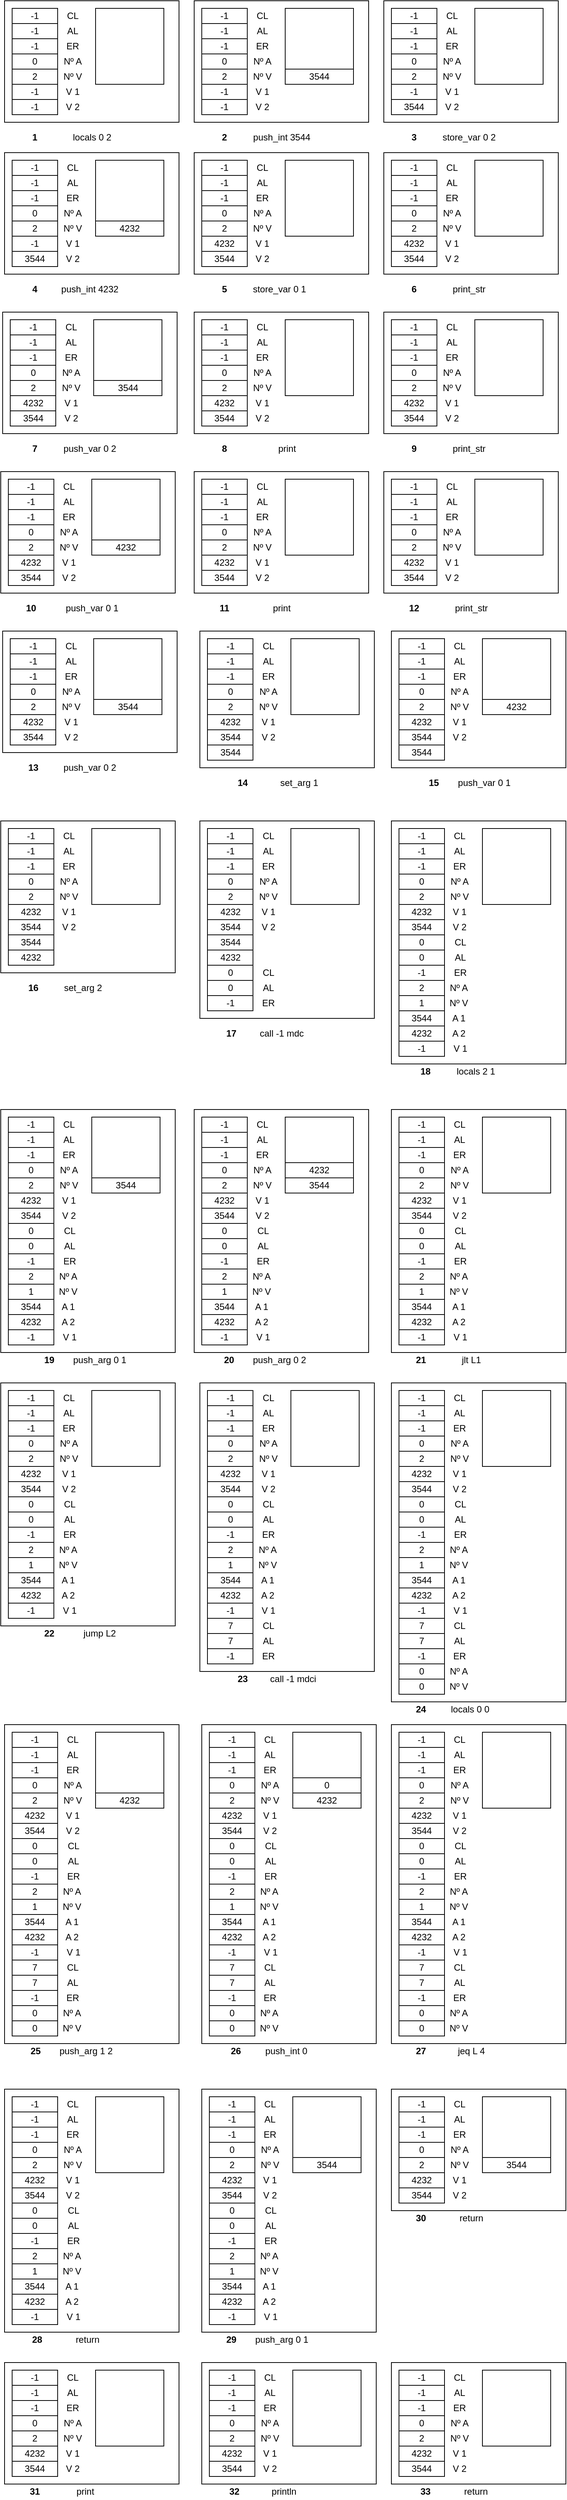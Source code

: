 <mxfile version="13.0.3" type="device"><diagram id="KxrB84foA8olMY2QJejd" name="Page-1"><mxGraphModel dx="1342" dy="855" grid="1" gridSize="10" guides="1" tooltips="1" connect="1" arrows="1" fold="1" page="1" pageScale="1" pageWidth="850" pageHeight="1100" math="0" shadow="0"><root><mxCell id="0"/><mxCell id="1" parent="0"/><mxCell id="RZ7QtydkYju9VxtOXvvl-1" value="" style="rounded=0;whiteSpace=wrap;html=1;" vertex="1" parent="1"><mxGeometry x="20" y="20" width="230" height="160" as="geometry"/></mxCell><mxCell id="RZ7QtydkYju9VxtOXvvl-2" value="-1" style="rounded=0;whiteSpace=wrap;html=1;" vertex="1" parent="1"><mxGeometry x="30" y="30" width="60" height="20" as="geometry"/></mxCell><mxCell id="RZ7QtydkYju9VxtOXvvl-3" value="-1" style="rounded=0;whiteSpace=wrap;html=1;" vertex="1" parent="1"><mxGeometry x="30" y="50" width="60" height="20" as="geometry"/></mxCell><mxCell id="RZ7QtydkYju9VxtOXvvl-4" value="-1" style="rounded=0;whiteSpace=wrap;html=1;" vertex="1" parent="1"><mxGeometry x="30" y="70" width="60" height="20" as="geometry"/></mxCell><mxCell id="RZ7QtydkYju9VxtOXvvl-5" value="0" style="rounded=0;whiteSpace=wrap;html=1;" vertex="1" parent="1"><mxGeometry x="30" y="90" width="60" height="20" as="geometry"/></mxCell><mxCell id="RZ7QtydkYju9VxtOXvvl-6" value="2" style="rounded=0;whiteSpace=wrap;html=1;" vertex="1" parent="1"><mxGeometry x="30" y="110" width="60" height="20" as="geometry"/></mxCell><mxCell id="RZ7QtydkYju9VxtOXvvl-7" value="CL" style="text;html=1;strokeColor=none;fillColor=none;align=center;verticalAlign=middle;whiteSpace=wrap;rounded=0;" vertex="1" parent="1"><mxGeometry x="90" y="30" width="40" height="20" as="geometry"/></mxCell><mxCell id="RZ7QtydkYju9VxtOXvvl-8" value="AL" style="text;html=1;strokeColor=none;fillColor=none;align=center;verticalAlign=middle;whiteSpace=wrap;rounded=0;" vertex="1" parent="1"><mxGeometry x="90" y="50" width="40" height="20" as="geometry"/></mxCell><mxCell id="RZ7QtydkYju9VxtOXvvl-9" value="ER" style="text;html=1;strokeColor=none;fillColor=none;align=center;verticalAlign=middle;whiteSpace=wrap;rounded=0;" vertex="1" parent="1"><mxGeometry x="90" y="70" width="40" height="20" as="geometry"/></mxCell><mxCell id="RZ7QtydkYju9VxtOXvvl-10" value="Nº A" style="text;html=1;strokeColor=none;fillColor=none;align=center;verticalAlign=middle;whiteSpace=wrap;rounded=0;" vertex="1" parent="1"><mxGeometry x="90" y="90" width="40" height="20" as="geometry"/></mxCell><mxCell id="RZ7QtydkYju9VxtOXvvl-11" value="Nº V" style="text;html=1;strokeColor=none;fillColor=none;align=center;verticalAlign=middle;whiteSpace=wrap;rounded=0;" vertex="1" parent="1"><mxGeometry x="90" y="110" width="40" height="20" as="geometry"/></mxCell><mxCell id="RZ7QtydkYju9VxtOXvvl-12" value="locals 0 2" style="text;html=1;strokeColor=none;fillColor=none;align=center;verticalAlign=middle;whiteSpace=wrap;rounded=0;" vertex="1" parent="1"><mxGeometry x="92.5" y="190" width="85" height="20" as="geometry"/></mxCell><mxCell id="RZ7QtydkYju9VxtOXvvl-13" value="" style="rounded=0;whiteSpace=wrap;html=1;" vertex="1" parent="1"><mxGeometry x="140" y="30" width="90" height="100" as="geometry"/></mxCell><mxCell id="RZ7QtydkYju9VxtOXvvl-14" value="" style="rounded=0;whiteSpace=wrap;html=1;" vertex="1" parent="1"><mxGeometry x="270" y="20" width="230" height="160" as="geometry"/></mxCell><mxCell id="RZ7QtydkYju9VxtOXvvl-15" value="-1" style="rounded=0;whiteSpace=wrap;html=1;" vertex="1" parent="1"><mxGeometry x="280" y="30" width="60" height="20" as="geometry"/></mxCell><mxCell id="RZ7QtydkYju9VxtOXvvl-16" value="-1" style="rounded=0;whiteSpace=wrap;html=1;" vertex="1" parent="1"><mxGeometry x="280" y="50" width="60" height="20" as="geometry"/></mxCell><mxCell id="RZ7QtydkYju9VxtOXvvl-17" value="-1" style="rounded=0;whiteSpace=wrap;html=1;" vertex="1" parent="1"><mxGeometry x="280" y="70" width="60" height="20" as="geometry"/></mxCell><mxCell id="RZ7QtydkYju9VxtOXvvl-18" value="0" style="rounded=0;whiteSpace=wrap;html=1;" vertex="1" parent="1"><mxGeometry x="280" y="90" width="60" height="20" as="geometry"/></mxCell><mxCell id="RZ7QtydkYju9VxtOXvvl-19" value="2" style="rounded=0;whiteSpace=wrap;html=1;" vertex="1" parent="1"><mxGeometry x="280" y="110" width="60" height="20" as="geometry"/></mxCell><mxCell id="RZ7QtydkYju9VxtOXvvl-20" value="CL" style="text;html=1;strokeColor=none;fillColor=none;align=center;verticalAlign=middle;whiteSpace=wrap;rounded=0;" vertex="1" parent="1"><mxGeometry x="340" y="30" width="40" height="20" as="geometry"/></mxCell><mxCell id="RZ7QtydkYju9VxtOXvvl-21" value="AL" style="text;html=1;strokeColor=none;fillColor=none;align=center;verticalAlign=middle;whiteSpace=wrap;rounded=0;" vertex="1" parent="1"><mxGeometry x="340" y="50" width="40" height="20" as="geometry"/></mxCell><mxCell id="RZ7QtydkYju9VxtOXvvl-22" value="ER" style="text;html=1;strokeColor=none;fillColor=none;align=center;verticalAlign=middle;whiteSpace=wrap;rounded=0;" vertex="1" parent="1"><mxGeometry x="340" y="70" width="40" height="20" as="geometry"/></mxCell><mxCell id="RZ7QtydkYju9VxtOXvvl-23" value="Nº A" style="text;html=1;strokeColor=none;fillColor=none;align=center;verticalAlign=middle;whiteSpace=wrap;rounded=0;" vertex="1" parent="1"><mxGeometry x="340" y="90" width="40" height="20" as="geometry"/></mxCell><mxCell id="RZ7QtydkYju9VxtOXvvl-24" value="Nº V" style="text;html=1;strokeColor=none;fillColor=none;align=center;verticalAlign=middle;whiteSpace=wrap;rounded=0;" vertex="1" parent="1"><mxGeometry x="340" y="110" width="40" height="20" as="geometry"/></mxCell><mxCell id="RZ7QtydkYju9VxtOXvvl-25" value="push_int 3544" style="text;html=1;strokeColor=none;fillColor=none;align=center;verticalAlign=middle;whiteSpace=wrap;rounded=0;" vertex="1" parent="1"><mxGeometry x="342.5" y="190" width="85" height="20" as="geometry"/></mxCell><mxCell id="RZ7QtydkYju9VxtOXvvl-26" value="" style="rounded=0;whiteSpace=wrap;html=1;" vertex="1" parent="1"><mxGeometry x="390" y="30" width="90" height="100" as="geometry"/></mxCell><mxCell id="RZ7QtydkYju9VxtOXvvl-27" value="3544" style="rounded=0;whiteSpace=wrap;html=1;" vertex="1" parent="1"><mxGeometry x="390" y="110" width="90" height="20" as="geometry"/></mxCell><mxCell id="RZ7QtydkYju9VxtOXvvl-28" value="" style="rounded=0;whiteSpace=wrap;html=1;" vertex="1" parent="1"><mxGeometry x="520" y="20" width="230" height="160" as="geometry"/></mxCell><mxCell id="RZ7QtydkYju9VxtOXvvl-29" value="-1" style="rounded=0;whiteSpace=wrap;html=1;" vertex="1" parent="1"><mxGeometry x="530" y="30" width="60" height="20" as="geometry"/></mxCell><mxCell id="RZ7QtydkYju9VxtOXvvl-30" value="-1" style="rounded=0;whiteSpace=wrap;html=1;" vertex="1" parent="1"><mxGeometry x="530" y="50" width="60" height="20" as="geometry"/></mxCell><mxCell id="RZ7QtydkYju9VxtOXvvl-31" value="-1" style="rounded=0;whiteSpace=wrap;html=1;" vertex="1" parent="1"><mxGeometry x="530" y="70" width="60" height="20" as="geometry"/></mxCell><mxCell id="RZ7QtydkYju9VxtOXvvl-32" value="0" style="rounded=0;whiteSpace=wrap;html=1;" vertex="1" parent="1"><mxGeometry x="530" y="90" width="60" height="20" as="geometry"/></mxCell><mxCell id="RZ7QtydkYju9VxtOXvvl-33" value="2" style="rounded=0;whiteSpace=wrap;html=1;" vertex="1" parent="1"><mxGeometry x="530" y="110" width="60" height="20" as="geometry"/></mxCell><mxCell id="RZ7QtydkYju9VxtOXvvl-34" value="CL" style="text;html=1;strokeColor=none;fillColor=none;align=center;verticalAlign=middle;whiteSpace=wrap;rounded=0;" vertex="1" parent="1"><mxGeometry x="590" y="30" width="40" height="20" as="geometry"/></mxCell><mxCell id="RZ7QtydkYju9VxtOXvvl-35" value="AL" style="text;html=1;strokeColor=none;fillColor=none;align=center;verticalAlign=middle;whiteSpace=wrap;rounded=0;" vertex="1" parent="1"><mxGeometry x="590" y="50" width="40" height="20" as="geometry"/></mxCell><mxCell id="RZ7QtydkYju9VxtOXvvl-36" value="ER" style="text;html=1;strokeColor=none;fillColor=none;align=center;verticalAlign=middle;whiteSpace=wrap;rounded=0;" vertex="1" parent="1"><mxGeometry x="590" y="70" width="40" height="20" as="geometry"/></mxCell><mxCell id="RZ7QtydkYju9VxtOXvvl-37" value="Nº A" style="text;html=1;strokeColor=none;fillColor=none;align=center;verticalAlign=middle;whiteSpace=wrap;rounded=0;" vertex="1" parent="1"><mxGeometry x="590" y="90" width="40" height="20" as="geometry"/></mxCell><mxCell id="RZ7QtydkYju9VxtOXvvl-38" value="Nº V" style="text;html=1;strokeColor=none;fillColor=none;align=center;verticalAlign=middle;whiteSpace=wrap;rounded=0;" vertex="1" parent="1"><mxGeometry x="590" y="110" width="40" height="20" as="geometry"/></mxCell><mxCell id="RZ7QtydkYju9VxtOXvvl-39" value="store_var 0 2" style="text;html=1;strokeColor=none;fillColor=none;align=center;verticalAlign=middle;whiteSpace=wrap;rounded=0;" vertex="1" parent="1"><mxGeometry x="590" y="190" width="85" height="20" as="geometry"/></mxCell><mxCell id="RZ7QtydkYju9VxtOXvvl-40" value="" style="rounded=0;whiteSpace=wrap;html=1;" vertex="1" parent="1"><mxGeometry x="640" y="30" width="90" height="100" as="geometry"/></mxCell><mxCell id="RZ7QtydkYju9VxtOXvvl-42" value="-1" style="rounded=0;whiteSpace=wrap;html=1;" vertex="1" parent="1"><mxGeometry x="30" y="130" width="60" height="20" as="geometry"/></mxCell><mxCell id="RZ7QtydkYju9VxtOXvvl-43" value="-1" style="rounded=0;whiteSpace=wrap;html=1;" vertex="1" parent="1"><mxGeometry x="30" y="150" width="60" height="20" as="geometry"/></mxCell><mxCell id="RZ7QtydkYju9VxtOXvvl-44" value="-1" style="rounded=0;whiteSpace=wrap;html=1;" vertex="1" parent="1"><mxGeometry x="280" y="130" width="60" height="20" as="geometry"/></mxCell><mxCell id="RZ7QtydkYju9VxtOXvvl-45" value="-1" style="rounded=0;whiteSpace=wrap;html=1;" vertex="1" parent="1"><mxGeometry x="280" y="150" width="60" height="20" as="geometry"/></mxCell><mxCell id="RZ7QtydkYju9VxtOXvvl-46" value="-1" style="rounded=0;whiteSpace=wrap;html=1;" vertex="1" parent="1"><mxGeometry x="530" y="130" width="60" height="20" as="geometry"/></mxCell><mxCell id="RZ7QtydkYju9VxtOXvvl-47" value="3544" style="rounded=0;whiteSpace=wrap;html=1;" vertex="1" parent="1"><mxGeometry x="530" y="150" width="60" height="20" as="geometry"/></mxCell><mxCell id="RZ7QtydkYju9VxtOXvvl-48" value="V 1" style="text;html=1;strokeColor=none;fillColor=none;align=center;verticalAlign=middle;whiteSpace=wrap;rounded=0;" vertex="1" parent="1"><mxGeometry x="90" y="130" width="40" height="20" as="geometry"/></mxCell><mxCell id="RZ7QtydkYju9VxtOXvvl-49" value="V 2" style="text;html=1;strokeColor=none;fillColor=none;align=center;verticalAlign=middle;whiteSpace=wrap;rounded=0;" vertex="1" parent="1"><mxGeometry x="90" y="150" width="40" height="20" as="geometry"/></mxCell><mxCell id="RZ7QtydkYju9VxtOXvvl-50" value="V 1" style="text;html=1;strokeColor=none;fillColor=none;align=center;verticalAlign=middle;whiteSpace=wrap;rounded=0;" vertex="1" parent="1"><mxGeometry x="340" y="130" width="40" height="20" as="geometry"/></mxCell><mxCell id="RZ7QtydkYju9VxtOXvvl-51" value="V 2" style="text;html=1;strokeColor=none;fillColor=none;align=center;verticalAlign=middle;whiteSpace=wrap;rounded=0;" vertex="1" parent="1"><mxGeometry x="340" y="150" width="40" height="20" as="geometry"/></mxCell><mxCell id="RZ7QtydkYju9VxtOXvvl-52" value="V 1" style="text;html=1;strokeColor=none;fillColor=none;align=center;verticalAlign=middle;whiteSpace=wrap;rounded=0;" vertex="1" parent="1"><mxGeometry x="590" y="130" width="40" height="20" as="geometry"/></mxCell><mxCell id="RZ7QtydkYju9VxtOXvvl-53" value="V 2" style="text;html=1;strokeColor=none;fillColor=none;align=center;verticalAlign=middle;whiteSpace=wrap;rounded=0;" vertex="1" parent="1"><mxGeometry x="590" y="150" width="40" height="20" as="geometry"/></mxCell><mxCell id="RZ7QtydkYju9VxtOXvvl-54" value="" style="rounded=0;whiteSpace=wrap;html=1;" vertex="1" parent="1"><mxGeometry x="20" y="220" width="230" height="160" as="geometry"/></mxCell><mxCell id="RZ7QtydkYju9VxtOXvvl-55" value="-1" style="rounded=0;whiteSpace=wrap;html=1;" vertex="1" parent="1"><mxGeometry x="30" y="230" width="60" height="20" as="geometry"/></mxCell><mxCell id="RZ7QtydkYju9VxtOXvvl-56" value="-1" style="rounded=0;whiteSpace=wrap;html=1;" vertex="1" parent="1"><mxGeometry x="30" y="250" width="60" height="20" as="geometry"/></mxCell><mxCell id="RZ7QtydkYju9VxtOXvvl-57" value="-1" style="rounded=0;whiteSpace=wrap;html=1;" vertex="1" parent="1"><mxGeometry x="30" y="270" width="60" height="20" as="geometry"/></mxCell><mxCell id="RZ7QtydkYju9VxtOXvvl-58" value="0" style="rounded=0;whiteSpace=wrap;html=1;" vertex="1" parent="1"><mxGeometry x="30" y="290" width="60" height="20" as="geometry"/></mxCell><mxCell id="RZ7QtydkYju9VxtOXvvl-59" value="2" style="rounded=0;whiteSpace=wrap;html=1;" vertex="1" parent="1"><mxGeometry x="30" y="310" width="60" height="20" as="geometry"/></mxCell><mxCell id="RZ7QtydkYju9VxtOXvvl-60" value="CL" style="text;html=1;strokeColor=none;fillColor=none;align=center;verticalAlign=middle;whiteSpace=wrap;rounded=0;" vertex="1" parent="1"><mxGeometry x="90" y="230" width="40" height="20" as="geometry"/></mxCell><mxCell id="RZ7QtydkYju9VxtOXvvl-61" value="AL" style="text;html=1;strokeColor=none;fillColor=none;align=center;verticalAlign=middle;whiteSpace=wrap;rounded=0;" vertex="1" parent="1"><mxGeometry x="90" y="250" width="40" height="20" as="geometry"/></mxCell><mxCell id="RZ7QtydkYju9VxtOXvvl-62" value="ER" style="text;html=1;strokeColor=none;fillColor=none;align=center;verticalAlign=middle;whiteSpace=wrap;rounded=0;" vertex="1" parent="1"><mxGeometry x="90" y="270" width="40" height="20" as="geometry"/></mxCell><mxCell id="RZ7QtydkYju9VxtOXvvl-63" value="Nº A" style="text;html=1;strokeColor=none;fillColor=none;align=center;verticalAlign=middle;whiteSpace=wrap;rounded=0;" vertex="1" parent="1"><mxGeometry x="90" y="290" width="40" height="20" as="geometry"/></mxCell><mxCell id="RZ7QtydkYju9VxtOXvvl-64" value="Nº V" style="text;html=1;strokeColor=none;fillColor=none;align=center;verticalAlign=middle;whiteSpace=wrap;rounded=0;" vertex="1" parent="1"><mxGeometry x="90" y="310" width="40" height="20" as="geometry"/></mxCell><mxCell id="RZ7QtydkYju9VxtOXvvl-65" value="push_int 4232" style="text;html=1;strokeColor=none;fillColor=none;align=center;verticalAlign=middle;whiteSpace=wrap;rounded=0;" vertex="1" parent="1"><mxGeometry x="90" y="390" width="85" height="20" as="geometry"/></mxCell><mxCell id="RZ7QtydkYju9VxtOXvvl-66" value="" style="rounded=0;whiteSpace=wrap;html=1;" vertex="1" parent="1"><mxGeometry x="140" y="230" width="90" height="100" as="geometry"/></mxCell><mxCell id="RZ7QtydkYju9VxtOXvvl-67" value="-1" style="rounded=0;whiteSpace=wrap;html=1;" vertex="1" parent="1"><mxGeometry x="30" y="330" width="60" height="20" as="geometry"/></mxCell><mxCell id="RZ7QtydkYju9VxtOXvvl-68" value="3544" style="rounded=0;whiteSpace=wrap;html=1;" vertex="1" parent="1"><mxGeometry x="30" y="350" width="60" height="20" as="geometry"/></mxCell><mxCell id="RZ7QtydkYju9VxtOXvvl-69" value="V 1" style="text;html=1;strokeColor=none;fillColor=none;align=center;verticalAlign=middle;whiteSpace=wrap;rounded=0;" vertex="1" parent="1"><mxGeometry x="90" y="330" width="40" height="20" as="geometry"/></mxCell><mxCell id="RZ7QtydkYju9VxtOXvvl-70" value="V 2" style="text;html=1;strokeColor=none;fillColor=none;align=center;verticalAlign=middle;whiteSpace=wrap;rounded=0;" vertex="1" parent="1"><mxGeometry x="90" y="350" width="40" height="20" as="geometry"/></mxCell><mxCell id="RZ7QtydkYju9VxtOXvvl-71" value="4232" style="rounded=0;whiteSpace=wrap;html=1;" vertex="1" parent="1"><mxGeometry x="140" y="310" width="90" height="20" as="geometry"/></mxCell><mxCell id="RZ7QtydkYju9VxtOXvvl-91" value="" style="rounded=0;whiteSpace=wrap;html=1;" vertex="1" parent="1"><mxGeometry x="270" y="220" width="230" height="160" as="geometry"/></mxCell><mxCell id="RZ7QtydkYju9VxtOXvvl-92" value="-1" style="rounded=0;whiteSpace=wrap;html=1;" vertex="1" parent="1"><mxGeometry x="280" y="230" width="60" height="20" as="geometry"/></mxCell><mxCell id="RZ7QtydkYju9VxtOXvvl-93" value="-1" style="rounded=0;whiteSpace=wrap;html=1;" vertex="1" parent="1"><mxGeometry x="280" y="250" width="60" height="20" as="geometry"/></mxCell><mxCell id="RZ7QtydkYju9VxtOXvvl-94" value="-1" style="rounded=0;whiteSpace=wrap;html=1;" vertex="1" parent="1"><mxGeometry x="280" y="270" width="60" height="20" as="geometry"/></mxCell><mxCell id="RZ7QtydkYju9VxtOXvvl-95" value="0" style="rounded=0;whiteSpace=wrap;html=1;" vertex="1" parent="1"><mxGeometry x="280" y="290" width="60" height="20" as="geometry"/></mxCell><mxCell id="RZ7QtydkYju9VxtOXvvl-96" value="2" style="rounded=0;whiteSpace=wrap;html=1;" vertex="1" parent="1"><mxGeometry x="280" y="310" width="60" height="20" as="geometry"/></mxCell><mxCell id="RZ7QtydkYju9VxtOXvvl-97" value="CL" style="text;html=1;strokeColor=none;fillColor=none;align=center;verticalAlign=middle;whiteSpace=wrap;rounded=0;" vertex="1" parent="1"><mxGeometry x="340" y="230" width="40" height="20" as="geometry"/></mxCell><mxCell id="RZ7QtydkYju9VxtOXvvl-98" value="AL" style="text;html=1;strokeColor=none;fillColor=none;align=center;verticalAlign=middle;whiteSpace=wrap;rounded=0;" vertex="1" parent="1"><mxGeometry x="340" y="250" width="40" height="20" as="geometry"/></mxCell><mxCell id="RZ7QtydkYju9VxtOXvvl-99" value="ER" style="text;html=1;strokeColor=none;fillColor=none;align=center;verticalAlign=middle;whiteSpace=wrap;rounded=0;" vertex="1" parent="1"><mxGeometry x="340" y="270" width="40" height="20" as="geometry"/></mxCell><mxCell id="RZ7QtydkYju9VxtOXvvl-100" value="Nº A" style="text;html=1;strokeColor=none;fillColor=none;align=center;verticalAlign=middle;whiteSpace=wrap;rounded=0;" vertex="1" parent="1"><mxGeometry x="340" y="290" width="40" height="20" as="geometry"/></mxCell><mxCell id="RZ7QtydkYju9VxtOXvvl-101" value="Nº V" style="text;html=1;strokeColor=none;fillColor=none;align=center;verticalAlign=middle;whiteSpace=wrap;rounded=0;" vertex="1" parent="1"><mxGeometry x="340" y="310" width="40" height="20" as="geometry"/></mxCell><mxCell id="RZ7QtydkYju9VxtOXvvl-102" value="store_var 0 1" style="text;html=1;strokeColor=none;fillColor=none;align=center;verticalAlign=middle;whiteSpace=wrap;rounded=0;" vertex="1" parent="1"><mxGeometry x="340" y="390" width="85" height="20" as="geometry"/></mxCell><mxCell id="RZ7QtydkYju9VxtOXvvl-103" value="" style="rounded=0;whiteSpace=wrap;html=1;" vertex="1" parent="1"><mxGeometry x="390" y="230" width="90" height="100" as="geometry"/></mxCell><mxCell id="RZ7QtydkYju9VxtOXvvl-104" value="4232" style="rounded=0;whiteSpace=wrap;html=1;" vertex="1" parent="1"><mxGeometry x="280" y="330" width="60" height="20" as="geometry"/></mxCell><mxCell id="RZ7QtydkYju9VxtOXvvl-105" value="3544" style="rounded=0;whiteSpace=wrap;html=1;" vertex="1" parent="1"><mxGeometry x="280" y="350" width="60" height="20" as="geometry"/></mxCell><mxCell id="RZ7QtydkYju9VxtOXvvl-106" value="V 1" style="text;html=1;strokeColor=none;fillColor=none;align=center;verticalAlign=middle;whiteSpace=wrap;rounded=0;" vertex="1" parent="1"><mxGeometry x="340" y="330" width="40" height="20" as="geometry"/></mxCell><mxCell id="RZ7QtydkYju9VxtOXvvl-107" value="V 2" style="text;html=1;strokeColor=none;fillColor=none;align=center;verticalAlign=middle;whiteSpace=wrap;rounded=0;" vertex="1" parent="1"><mxGeometry x="340" y="350" width="40" height="20" as="geometry"/></mxCell><mxCell id="RZ7QtydkYju9VxtOXvvl-109" value="" style="rounded=0;whiteSpace=wrap;html=1;" vertex="1" parent="1"><mxGeometry x="520" y="220" width="230" height="160" as="geometry"/></mxCell><mxCell id="RZ7QtydkYju9VxtOXvvl-110" value="-1" style="rounded=0;whiteSpace=wrap;html=1;" vertex="1" parent="1"><mxGeometry x="530" y="230" width="60" height="20" as="geometry"/></mxCell><mxCell id="RZ7QtydkYju9VxtOXvvl-111" value="-1" style="rounded=0;whiteSpace=wrap;html=1;" vertex="1" parent="1"><mxGeometry x="530" y="250" width="60" height="20" as="geometry"/></mxCell><mxCell id="RZ7QtydkYju9VxtOXvvl-112" value="-1" style="rounded=0;whiteSpace=wrap;html=1;" vertex="1" parent="1"><mxGeometry x="530" y="270" width="60" height="20" as="geometry"/></mxCell><mxCell id="RZ7QtydkYju9VxtOXvvl-113" value="0" style="rounded=0;whiteSpace=wrap;html=1;" vertex="1" parent="1"><mxGeometry x="530" y="290" width="60" height="20" as="geometry"/></mxCell><mxCell id="RZ7QtydkYju9VxtOXvvl-114" value="2" style="rounded=0;whiteSpace=wrap;html=1;" vertex="1" parent="1"><mxGeometry x="530" y="310" width="60" height="20" as="geometry"/></mxCell><mxCell id="RZ7QtydkYju9VxtOXvvl-115" value="CL" style="text;html=1;strokeColor=none;fillColor=none;align=center;verticalAlign=middle;whiteSpace=wrap;rounded=0;" vertex="1" parent="1"><mxGeometry x="590" y="230" width="40" height="20" as="geometry"/></mxCell><mxCell id="RZ7QtydkYju9VxtOXvvl-116" value="AL" style="text;html=1;strokeColor=none;fillColor=none;align=center;verticalAlign=middle;whiteSpace=wrap;rounded=0;" vertex="1" parent="1"><mxGeometry x="590" y="250" width="40" height="20" as="geometry"/></mxCell><mxCell id="RZ7QtydkYju9VxtOXvvl-117" value="ER" style="text;html=1;strokeColor=none;fillColor=none;align=center;verticalAlign=middle;whiteSpace=wrap;rounded=0;" vertex="1" parent="1"><mxGeometry x="590" y="270" width="40" height="20" as="geometry"/></mxCell><mxCell id="RZ7QtydkYju9VxtOXvvl-118" value="Nº A" style="text;html=1;strokeColor=none;fillColor=none;align=center;verticalAlign=middle;whiteSpace=wrap;rounded=0;" vertex="1" parent="1"><mxGeometry x="590" y="290" width="40" height="20" as="geometry"/></mxCell><mxCell id="RZ7QtydkYju9VxtOXvvl-119" value="Nº V" style="text;html=1;strokeColor=none;fillColor=none;align=center;verticalAlign=middle;whiteSpace=wrap;rounded=0;" vertex="1" parent="1"><mxGeometry x="590" y="310" width="40" height="20" as="geometry"/></mxCell><mxCell id="RZ7QtydkYju9VxtOXvvl-121" value="" style="rounded=0;whiteSpace=wrap;html=1;" vertex="1" parent="1"><mxGeometry x="640" y="230" width="90" height="100" as="geometry"/></mxCell><mxCell id="RZ7QtydkYju9VxtOXvvl-122" value="4232" style="rounded=0;whiteSpace=wrap;html=1;" vertex="1" parent="1"><mxGeometry x="530" y="330" width="60" height="20" as="geometry"/></mxCell><mxCell id="RZ7QtydkYju9VxtOXvvl-123" value="3544" style="rounded=0;whiteSpace=wrap;html=1;" vertex="1" parent="1"><mxGeometry x="530" y="350" width="60" height="20" as="geometry"/></mxCell><mxCell id="RZ7QtydkYju9VxtOXvvl-124" value="V 1" style="text;html=1;strokeColor=none;fillColor=none;align=center;verticalAlign=middle;whiteSpace=wrap;rounded=0;" vertex="1" parent="1"><mxGeometry x="590" y="330" width="40" height="20" as="geometry"/></mxCell><mxCell id="RZ7QtydkYju9VxtOXvvl-125" value="V 2" style="text;html=1;strokeColor=none;fillColor=none;align=center;verticalAlign=middle;whiteSpace=wrap;rounded=0;" vertex="1" parent="1"><mxGeometry x="590" y="350" width="40" height="20" as="geometry"/></mxCell><mxCell id="RZ7QtydkYju9VxtOXvvl-126" value="" style="rounded=0;whiteSpace=wrap;html=1;" vertex="1" parent="1"><mxGeometry x="17.5" y="430" width="230" height="160" as="geometry"/></mxCell><mxCell id="RZ7QtydkYju9VxtOXvvl-127" value="-1" style="rounded=0;whiteSpace=wrap;html=1;" vertex="1" parent="1"><mxGeometry x="27.5" y="440" width="60" height="20" as="geometry"/></mxCell><mxCell id="RZ7QtydkYju9VxtOXvvl-128" value="-1" style="rounded=0;whiteSpace=wrap;html=1;" vertex="1" parent="1"><mxGeometry x="27.5" y="460" width="60" height="20" as="geometry"/></mxCell><mxCell id="RZ7QtydkYju9VxtOXvvl-129" value="-1" style="rounded=0;whiteSpace=wrap;html=1;" vertex="1" parent="1"><mxGeometry x="27.5" y="480" width="60" height="20" as="geometry"/></mxCell><mxCell id="RZ7QtydkYju9VxtOXvvl-130" value="0" style="rounded=0;whiteSpace=wrap;html=1;" vertex="1" parent="1"><mxGeometry x="27.5" y="500" width="60" height="20" as="geometry"/></mxCell><mxCell id="RZ7QtydkYju9VxtOXvvl-131" value="2" style="rounded=0;whiteSpace=wrap;html=1;" vertex="1" parent="1"><mxGeometry x="27.5" y="520" width="60" height="20" as="geometry"/></mxCell><mxCell id="RZ7QtydkYju9VxtOXvvl-132" value="CL" style="text;html=1;strokeColor=none;fillColor=none;align=center;verticalAlign=middle;whiteSpace=wrap;rounded=0;" vertex="1" parent="1"><mxGeometry x="87.5" y="440" width="40" height="20" as="geometry"/></mxCell><mxCell id="RZ7QtydkYju9VxtOXvvl-133" value="AL" style="text;html=1;strokeColor=none;fillColor=none;align=center;verticalAlign=middle;whiteSpace=wrap;rounded=0;" vertex="1" parent="1"><mxGeometry x="87.5" y="460" width="40" height="20" as="geometry"/></mxCell><mxCell id="RZ7QtydkYju9VxtOXvvl-134" value="ER" style="text;html=1;strokeColor=none;fillColor=none;align=center;verticalAlign=middle;whiteSpace=wrap;rounded=0;" vertex="1" parent="1"><mxGeometry x="87.5" y="480" width="40" height="20" as="geometry"/></mxCell><mxCell id="RZ7QtydkYju9VxtOXvvl-135" value="Nº A" style="text;html=1;strokeColor=none;fillColor=none;align=center;verticalAlign=middle;whiteSpace=wrap;rounded=0;" vertex="1" parent="1"><mxGeometry x="87.5" y="500" width="40" height="20" as="geometry"/></mxCell><mxCell id="RZ7QtydkYju9VxtOXvvl-136" value="Nº V" style="text;html=1;strokeColor=none;fillColor=none;align=center;verticalAlign=middle;whiteSpace=wrap;rounded=0;" vertex="1" parent="1"><mxGeometry x="87.5" y="520" width="40" height="20" as="geometry"/></mxCell><mxCell id="RZ7QtydkYju9VxtOXvvl-137" value="print_str" style="text;html=1;strokeColor=none;fillColor=none;align=center;verticalAlign=middle;whiteSpace=wrap;rounded=0;" vertex="1" parent="1"><mxGeometry x="590" y="390" width="85" height="20" as="geometry"/></mxCell><mxCell id="RZ7QtydkYju9VxtOXvvl-138" value="" style="rounded=0;whiteSpace=wrap;html=1;" vertex="1" parent="1"><mxGeometry x="137.5" y="440" width="90" height="100" as="geometry"/></mxCell><mxCell id="RZ7QtydkYju9VxtOXvvl-139" value="4232" style="rounded=0;whiteSpace=wrap;html=1;" vertex="1" parent="1"><mxGeometry x="27.5" y="540" width="60" height="20" as="geometry"/></mxCell><mxCell id="RZ7QtydkYju9VxtOXvvl-140" value="3544" style="rounded=0;whiteSpace=wrap;html=1;" vertex="1" parent="1"><mxGeometry x="27.5" y="560" width="60" height="20" as="geometry"/></mxCell><mxCell id="RZ7QtydkYju9VxtOXvvl-141" value="V 1" style="text;html=1;strokeColor=none;fillColor=none;align=center;verticalAlign=middle;whiteSpace=wrap;rounded=0;" vertex="1" parent="1"><mxGeometry x="87.5" y="540" width="40" height="20" as="geometry"/></mxCell><mxCell id="RZ7QtydkYju9VxtOXvvl-142" value="V 2" style="text;html=1;strokeColor=none;fillColor=none;align=center;verticalAlign=middle;whiteSpace=wrap;rounded=0;" vertex="1" parent="1"><mxGeometry x="87.5" y="560" width="40" height="20" as="geometry"/></mxCell><mxCell id="RZ7QtydkYju9VxtOXvvl-143" value="" style="rounded=0;whiteSpace=wrap;html=1;" vertex="1" parent="1"><mxGeometry x="270" y="430" width="230" height="160" as="geometry"/></mxCell><mxCell id="RZ7QtydkYju9VxtOXvvl-144" value="-1" style="rounded=0;whiteSpace=wrap;html=1;" vertex="1" parent="1"><mxGeometry x="280" y="440" width="60" height="20" as="geometry"/></mxCell><mxCell id="RZ7QtydkYju9VxtOXvvl-145" value="-1" style="rounded=0;whiteSpace=wrap;html=1;" vertex="1" parent="1"><mxGeometry x="280" y="460" width="60" height="20" as="geometry"/></mxCell><mxCell id="RZ7QtydkYju9VxtOXvvl-146" value="-1" style="rounded=0;whiteSpace=wrap;html=1;" vertex="1" parent="1"><mxGeometry x="280" y="480" width="60" height="20" as="geometry"/></mxCell><mxCell id="RZ7QtydkYju9VxtOXvvl-147" value="0" style="rounded=0;whiteSpace=wrap;html=1;" vertex="1" parent="1"><mxGeometry x="280" y="500" width="60" height="20" as="geometry"/></mxCell><mxCell id="RZ7QtydkYju9VxtOXvvl-148" value="2" style="rounded=0;whiteSpace=wrap;html=1;" vertex="1" parent="1"><mxGeometry x="280" y="520" width="60" height="20" as="geometry"/></mxCell><mxCell id="RZ7QtydkYju9VxtOXvvl-149" value="CL" style="text;html=1;strokeColor=none;fillColor=none;align=center;verticalAlign=middle;whiteSpace=wrap;rounded=0;" vertex="1" parent="1"><mxGeometry x="340" y="440" width="40" height="20" as="geometry"/></mxCell><mxCell id="RZ7QtydkYju9VxtOXvvl-150" value="AL" style="text;html=1;strokeColor=none;fillColor=none;align=center;verticalAlign=middle;whiteSpace=wrap;rounded=0;" vertex="1" parent="1"><mxGeometry x="340" y="460" width="40" height="20" as="geometry"/></mxCell><mxCell id="RZ7QtydkYju9VxtOXvvl-151" value="ER" style="text;html=1;strokeColor=none;fillColor=none;align=center;verticalAlign=middle;whiteSpace=wrap;rounded=0;" vertex="1" parent="1"><mxGeometry x="340" y="480" width="40" height="20" as="geometry"/></mxCell><mxCell id="RZ7QtydkYju9VxtOXvvl-152" value="Nº A" style="text;html=1;strokeColor=none;fillColor=none;align=center;verticalAlign=middle;whiteSpace=wrap;rounded=0;" vertex="1" parent="1"><mxGeometry x="340" y="500" width="40" height="20" as="geometry"/></mxCell><mxCell id="RZ7QtydkYju9VxtOXvvl-153" value="Nº V" style="text;html=1;strokeColor=none;fillColor=none;align=center;verticalAlign=middle;whiteSpace=wrap;rounded=0;" vertex="1" parent="1"><mxGeometry x="340" y="520" width="40" height="20" as="geometry"/></mxCell><mxCell id="RZ7QtydkYju9VxtOXvvl-154" value="push_var 0 2" style="text;html=1;strokeColor=none;fillColor=none;align=center;verticalAlign=middle;whiteSpace=wrap;rounded=0;" vertex="1" parent="1"><mxGeometry x="90" y="600" width="85" height="20" as="geometry"/></mxCell><mxCell id="RZ7QtydkYju9VxtOXvvl-155" value="" style="rounded=0;whiteSpace=wrap;html=1;" vertex="1" parent="1"><mxGeometry x="390" y="440" width="90" height="100" as="geometry"/></mxCell><mxCell id="RZ7QtydkYju9VxtOXvvl-156" value="4232" style="rounded=0;whiteSpace=wrap;html=1;" vertex="1" parent="1"><mxGeometry x="280" y="540" width="60" height="20" as="geometry"/></mxCell><mxCell id="RZ7QtydkYju9VxtOXvvl-157" value="3544" style="rounded=0;whiteSpace=wrap;html=1;" vertex="1" parent="1"><mxGeometry x="280" y="560" width="60" height="20" as="geometry"/></mxCell><mxCell id="RZ7QtydkYju9VxtOXvvl-158" value="V 1" style="text;html=1;strokeColor=none;fillColor=none;align=center;verticalAlign=middle;whiteSpace=wrap;rounded=0;" vertex="1" parent="1"><mxGeometry x="340" y="540" width="40" height="20" as="geometry"/></mxCell><mxCell id="RZ7QtydkYju9VxtOXvvl-159" value="V 2" style="text;html=1;strokeColor=none;fillColor=none;align=center;verticalAlign=middle;whiteSpace=wrap;rounded=0;" vertex="1" parent="1"><mxGeometry x="340" y="560" width="40" height="20" as="geometry"/></mxCell><mxCell id="RZ7QtydkYju9VxtOXvvl-161" value="" style="rounded=0;whiteSpace=wrap;html=1;" vertex="1" parent="1"><mxGeometry x="520" y="430" width="230" height="160" as="geometry"/></mxCell><mxCell id="RZ7QtydkYju9VxtOXvvl-162" value="-1" style="rounded=0;whiteSpace=wrap;html=1;" vertex="1" parent="1"><mxGeometry x="530" y="440" width="60" height="20" as="geometry"/></mxCell><mxCell id="RZ7QtydkYju9VxtOXvvl-163" value="-1" style="rounded=0;whiteSpace=wrap;html=1;" vertex="1" parent="1"><mxGeometry x="530" y="460" width="60" height="20" as="geometry"/></mxCell><mxCell id="RZ7QtydkYju9VxtOXvvl-164" value="-1" style="rounded=0;whiteSpace=wrap;html=1;" vertex="1" parent="1"><mxGeometry x="530" y="480" width="60" height="20" as="geometry"/></mxCell><mxCell id="RZ7QtydkYju9VxtOXvvl-165" value="0" style="rounded=0;whiteSpace=wrap;html=1;" vertex="1" parent="1"><mxGeometry x="530" y="500" width="60" height="20" as="geometry"/></mxCell><mxCell id="RZ7QtydkYju9VxtOXvvl-166" value="2" style="rounded=0;whiteSpace=wrap;html=1;" vertex="1" parent="1"><mxGeometry x="530" y="520" width="60" height="20" as="geometry"/></mxCell><mxCell id="RZ7QtydkYju9VxtOXvvl-167" value="CL" style="text;html=1;strokeColor=none;fillColor=none;align=center;verticalAlign=middle;whiteSpace=wrap;rounded=0;" vertex="1" parent="1"><mxGeometry x="590" y="440" width="40" height="20" as="geometry"/></mxCell><mxCell id="RZ7QtydkYju9VxtOXvvl-168" value="AL" style="text;html=1;strokeColor=none;fillColor=none;align=center;verticalAlign=middle;whiteSpace=wrap;rounded=0;" vertex="1" parent="1"><mxGeometry x="590" y="460" width="40" height="20" as="geometry"/></mxCell><mxCell id="RZ7QtydkYju9VxtOXvvl-169" value="ER" style="text;html=1;strokeColor=none;fillColor=none;align=center;verticalAlign=middle;whiteSpace=wrap;rounded=0;" vertex="1" parent="1"><mxGeometry x="590" y="480" width="40" height="20" as="geometry"/></mxCell><mxCell id="RZ7QtydkYju9VxtOXvvl-170" value="Nº A" style="text;html=1;strokeColor=none;fillColor=none;align=center;verticalAlign=middle;whiteSpace=wrap;rounded=0;" vertex="1" parent="1"><mxGeometry x="590" y="500" width="40" height="20" as="geometry"/></mxCell><mxCell id="RZ7QtydkYju9VxtOXvvl-171" value="Nº V" style="text;html=1;strokeColor=none;fillColor=none;align=center;verticalAlign=middle;whiteSpace=wrap;rounded=0;" vertex="1" parent="1"><mxGeometry x="590" y="520" width="40" height="20" as="geometry"/></mxCell><mxCell id="RZ7QtydkYju9VxtOXvvl-172" value="print" style="text;html=1;strokeColor=none;fillColor=none;align=center;verticalAlign=middle;whiteSpace=wrap;rounded=0;" vertex="1" parent="1"><mxGeometry x="350" y="600" width="85" height="20" as="geometry"/></mxCell><mxCell id="RZ7QtydkYju9VxtOXvvl-173" value="" style="rounded=0;whiteSpace=wrap;html=1;" vertex="1" parent="1"><mxGeometry x="640" y="440" width="90" height="100" as="geometry"/></mxCell><mxCell id="RZ7QtydkYju9VxtOXvvl-174" value="4232" style="rounded=0;whiteSpace=wrap;html=1;" vertex="1" parent="1"><mxGeometry x="530" y="540" width="60" height="20" as="geometry"/></mxCell><mxCell id="RZ7QtydkYju9VxtOXvvl-175" value="3544" style="rounded=0;whiteSpace=wrap;html=1;" vertex="1" parent="1"><mxGeometry x="530" y="560" width="60" height="20" as="geometry"/></mxCell><mxCell id="RZ7QtydkYju9VxtOXvvl-176" value="V 1" style="text;html=1;strokeColor=none;fillColor=none;align=center;verticalAlign=middle;whiteSpace=wrap;rounded=0;" vertex="1" parent="1"><mxGeometry x="590" y="540" width="40" height="20" as="geometry"/></mxCell><mxCell id="RZ7QtydkYju9VxtOXvvl-177" value="V 2" style="text;html=1;strokeColor=none;fillColor=none;align=center;verticalAlign=middle;whiteSpace=wrap;rounded=0;" vertex="1" parent="1"><mxGeometry x="590" y="560" width="40" height="20" as="geometry"/></mxCell><mxCell id="RZ7QtydkYju9VxtOXvvl-179" value="" style="rounded=0;whiteSpace=wrap;html=1;" vertex="1" parent="1"><mxGeometry x="15" y="640" width="230" height="160" as="geometry"/></mxCell><mxCell id="RZ7QtydkYju9VxtOXvvl-180" value="-1" style="rounded=0;whiteSpace=wrap;html=1;" vertex="1" parent="1"><mxGeometry x="25" y="650" width="60" height="20" as="geometry"/></mxCell><mxCell id="RZ7QtydkYju9VxtOXvvl-181" value="-1" style="rounded=0;whiteSpace=wrap;html=1;" vertex="1" parent="1"><mxGeometry x="25" y="670" width="60" height="20" as="geometry"/></mxCell><mxCell id="RZ7QtydkYju9VxtOXvvl-182" value="-1" style="rounded=0;whiteSpace=wrap;html=1;" vertex="1" parent="1"><mxGeometry x="25" y="690" width="60" height="20" as="geometry"/></mxCell><mxCell id="RZ7QtydkYju9VxtOXvvl-183" value="0" style="rounded=0;whiteSpace=wrap;html=1;" vertex="1" parent="1"><mxGeometry x="25" y="710" width="60" height="20" as="geometry"/></mxCell><mxCell id="RZ7QtydkYju9VxtOXvvl-184" value="2" style="rounded=0;whiteSpace=wrap;html=1;" vertex="1" parent="1"><mxGeometry x="25" y="730" width="60" height="20" as="geometry"/></mxCell><mxCell id="RZ7QtydkYju9VxtOXvvl-185" value="CL" style="text;html=1;strokeColor=none;fillColor=none;align=center;verticalAlign=middle;whiteSpace=wrap;rounded=0;" vertex="1" parent="1"><mxGeometry x="85" y="650" width="40" height="20" as="geometry"/></mxCell><mxCell id="RZ7QtydkYju9VxtOXvvl-186" value="AL" style="text;html=1;strokeColor=none;fillColor=none;align=center;verticalAlign=middle;whiteSpace=wrap;rounded=0;" vertex="1" parent="1"><mxGeometry x="85" y="670" width="40" height="20" as="geometry"/></mxCell><mxCell id="RZ7QtydkYju9VxtOXvvl-187" value="ER" style="text;html=1;strokeColor=none;fillColor=none;align=center;verticalAlign=middle;whiteSpace=wrap;rounded=0;" vertex="1" parent="1"><mxGeometry x="85" y="690" width="40" height="20" as="geometry"/></mxCell><mxCell id="RZ7QtydkYju9VxtOXvvl-188" value="Nº A" style="text;html=1;strokeColor=none;fillColor=none;align=center;verticalAlign=middle;whiteSpace=wrap;rounded=0;" vertex="1" parent="1"><mxGeometry x="85" y="710" width="40" height="20" as="geometry"/></mxCell><mxCell id="RZ7QtydkYju9VxtOXvvl-189" value="Nº V" style="text;html=1;strokeColor=none;fillColor=none;align=center;verticalAlign=middle;whiteSpace=wrap;rounded=0;" vertex="1" parent="1"><mxGeometry x="85" y="730" width="40" height="20" as="geometry"/></mxCell><mxCell id="RZ7QtydkYju9VxtOXvvl-190" value="print_str" style="text;html=1;strokeColor=none;fillColor=none;align=center;verticalAlign=middle;whiteSpace=wrap;rounded=0;" vertex="1" parent="1"><mxGeometry x="590" y="600" width="85" height="20" as="geometry"/></mxCell><mxCell id="RZ7QtydkYju9VxtOXvvl-191" value="" style="rounded=0;whiteSpace=wrap;html=1;" vertex="1" parent="1"><mxGeometry x="135" y="650" width="90" height="100" as="geometry"/></mxCell><mxCell id="RZ7QtydkYju9VxtOXvvl-192" value="4232" style="rounded=0;whiteSpace=wrap;html=1;" vertex="1" parent="1"><mxGeometry x="25" y="750" width="60" height="20" as="geometry"/></mxCell><mxCell id="RZ7QtydkYju9VxtOXvvl-193" value="3544" style="rounded=0;whiteSpace=wrap;html=1;" vertex="1" parent="1"><mxGeometry x="25" y="770" width="60" height="20" as="geometry"/></mxCell><mxCell id="RZ7QtydkYju9VxtOXvvl-194" value="V 1" style="text;html=1;strokeColor=none;fillColor=none;align=center;verticalAlign=middle;whiteSpace=wrap;rounded=0;" vertex="1" parent="1"><mxGeometry x="85" y="750" width="40" height="20" as="geometry"/></mxCell><mxCell id="RZ7QtydkYju9VxtOXvvl-195" value="V 2" style="text;html=1;strokeColor=none;fillColor=none;align=center;verticalAlign=middle;whiteSpace=wrap;rounded=0;" vertex="1" parent="1"><mxGeometry x="85" y="770" width="40" height="20" as="geometry"/></mxCell><mxCell id="RZ7QtydkYju9VxtOXvvl-196" value="" style="rounded=0;whiteSpace=wrap;html=1;" vertex="1" parent="1"><mxGeometry x="270" y="640" width="230" height="160" as="geometry"/></mxCell><mxCell id="RZ7QtydkYju9VxtOXvvl-197" value="-1" style="rounded=0;whiteSpace=wrap;html=1;" vertex="1" parent="1"><mxGeometry x="280" y="650" width="60" height="20" as="geometry"/></mxCell><mxCell id="RZ7QtydkYju9VxtOXvvl-198" value="-1" style="rounded=0;whiteSpace=wrap;html=1;" vertex="1" parent="1"><mxGeometry x="280" y="670" width="60" height="20" as="geometry"/></mxCell><mxCell id="RZ7QtydkYju9VxtOXvvl-199" value="-1" style="rounded=0;whiteSpace=wrap;html=1;" vertex="1" parent="1"><mxGeometry x="280" y="690" width="60" height="20" as="geometry"/></mxCell><mxCell id="RZ7QtydkYju9VxtOXvvl-200" value="0" style="rounded=0;whiteSpace=wrap;html=1;" vertex="1" parent="1"><mxGeometry x="280" y="710" width="60" height="20" as="geometry"/></mxCell><mxCell id="RZ7QtydkYju9VxtOXvvl-201" value="2" style="rounded=0;whiteSpace=wrap;html=1;" vertex="1" parent="1"><mxGeometry x="280" y="730" width="60" height="20" as="geometry"/></mxCell><mxCell id="RZ7QtydkYju9VxtOXvvl-202" value="CL" style="text;html=1;strokeColor=none;fillColor=none;align=center;verticalAlign=middle;whiteSpace=wrap;rounded=0;" vertex="1" parent="1"><mxGeometry x="340" y="650" width="40" height="20" as="geometry"/></mxCell><mxCell id="RZ7QtydkYju9VxtOXvvl-203" value="AL" style="text;html=1;strokeColor=none;fillColor=none;align=center;verticalAlign=middle;whiteSpace=wrap;rounded=0;" vertex="1" parent="1"><mxGeometry x="340" y="670" width="40" height="20" as="geometry"/></mxCell><mxCell id="RZ7QtydkYju9VxtOXvvl-204" value="ER" style="text;html=1;strokeColor=none;fillColor=none;align=center;verticalAlign=middle;whiteSpace=wrap;rounded=0;" vertex="1" parent="1"><mxGeometry x="340" y="690" width="40" height="20" as="geometry"/></mxCell><mxCell id="RZ7QtydkYju9VxtOXvvl-205" value="Nº A" style="text;html=1;strokeColor=none;fillColor=none;align=center;verticalAlign=middle;whiteSpace=wrap;rounded=0;" vertex="1" parent="1"><mxGeometry x="340" y="710" width="40" height="20" as="geometry"/></mxCell><mxCell id="RZ7QtydkYju9VxtOXvvl-206" value="Nº V" style="text;html=1;strokeColor=none;fillColor=none;align=center;verticalAlign=middle;whiteSpace=wrap;rounded=0;" vertex="1" parent="1"><mxGeometry x="340" y="730" width="40" height="20" as="geometry"/></mxCell><mxCell id="RZ7QtydkYju9VxtOXvvl-207" value="push_var 0 1" style="text;html=1;strokeColor=none;fillColor=none;align=center;verticalAlign=middle;whiteSpace=wrap;rounded=0;" vertex="1" parent="1"><mxGeometry x="92.5" y="810" width="85" height="20" as="geometry"/></mxCell><mxCell id="RZ7QtydkYju9VxtOXvvl-208" value="" style="rounded=0;whiteSpace=wrap;html=1;" vertex="1" parent="1"><mxGeometry x="390" y="650" width="90" height="100" as="geometry"/></mxCell><mxCell id="RZ7QtydkYju9VxtOXvvl-209" value="4232" style="rounded=0;whiteSpace=wrap;html=1;" vertex="1" parent="1"><mxGeometry x="280" y="750" width="60" height="20" as="geometry"/></mxCell><mxCell id="RZ7QtydkYju9VxtOXvvl-210" value="3544" style="rounded=0;whiteSpace=wrap;html=1;" vertex="1" parent="1"><mxGeometry x="280" y="770" width="60" height="20" as="geometry"/></mxCell><mxCell id="RZ7QtydkYju9VxtOXvvl-211" value="V 1" style="text;html=1;strokeColor=none;fillColor=none;align=center;verticalAlign=middle;whiteSpace=wrap;rounded=0;" vertex="1" parent="1"><mxGeometry x="340" y="750" width="40" height="20" as="geometry"/></mxCell><mxCell id="RZ7QtydkYju9VxtOXvvl-212" value="V 2" style="text;html=1;strokeColor=none;fillColor=none;align=center;verticalAlign=middle;whiteSpace=wrap;rounded=0;" vertex="1" parent="1"><mxGeometry x="340" y="770" width="40" height="20" as="geometry"/></mxCell><mxCell id="RZ7QtydkYju9VxtOXvvl-213" value="4232" style="rounded=0;whiteSpace=wrap;html=1;" vertex="1" parent="1"><mxGeometry x="135" y="730" width="90" height="20" as="geometry"/></mxCell><mxCell id="RZ7QtydkYju9VxtOXvvl-214" value="" style="rounded=0;whiteSpace=wrap;html=1;" vertex="1" parent="1"><mxGeometry x="520" y="640" width="230" height="160" as="geometry"/></mxCell><mxCell id="RZ7QtydkYju9VxtOXvvl-215" value="-1" style="rounded=0;whiteSpace=wrap;html=1;" vertex="1" parent="1"><mxGeometry x="530" y="650" width="60" height="20" as="geometry"/></mxCell><mxCell id="RZ7QtydkYju9VxtOXvvl-216" value="-1" style="rounded=0;whiteSpace=wrap;html=1;" vertex="1" parent="1"><mxGeometry x="530" y="670" width="60" height="20" as="geometry"/></mxCell><mxCell id="RZ7QtydkYju9VxtOXvvl-217" value="-1" style="rounded=0;whiteSpace=wrap;html=1;" vertex="1" parent="1"><mxGeometry x="530" y="690" width="60" height="20" as="geometry"/></mxCell><mxCell id="RZ7QtydkYju9VxtOXvvl-218" value="0" style="rounded=0;whiteSpace=wrap;html=1;" vertex="1" parent="1"><mxGeometry x="530" y="710" width="60" height="20" as="geometry"/></mxCell><mxCell id="RZ7QtydkYju9VxtOXvvl-219" value="2" style="rounded=0;whiteSpace=wrap;html=1;" vertex="1" parent="1"><mxGeometry x="530" y="730" width="60" height="20" as="geometry"/></mxCell><mxCell id="RZ7QtydkYju9VxtOXvvl-220" value="CL" style="text;html=1;strokeColor=none;fillColor=none;align=center;verticalAlign=middle;whiteSpace=wrap;rounded=0;" vertex="1" parent="1"><mxGeometry x="590" y="650" width="40" height="20" as="geometry"/></mxCell><mxCell id="RZ7QtydkYju9VxtOXvvl-221" value="AL" style="text;html=1;strokeColor=none;fillColor=none;align=center;verticalAlign=middle;whiteSpace=wrap;rounded=0;" vertex="1" parent="1"><mxGeometry x="590" y="670" width="40" height="20" as="geometry"/></mxCell><mxCell id="RZ7QtydkYju9VxtOXvvl-222" value="ER" style="text;html=1;strokeColor=none;fillColor=none;align=center;verticalAlign=middle;whiteSpace=wrap;rounded=0;" vertex="1" parent="1"><mxGeometry x="590" y="690" width="40" height="20" as="geometry"/></mxCell><mxCell id="RZ7QtydkYju9VxtOXvvl-223" value="Nº A" style="text;html=1;strokeColor=none;fillColor=none;align=center;verticalAlign=middle;whiteSpace=wrap;rounded=0;" vertex="1" parent="1"><mxGeometry x="590" y="710" width="40" height="20" as="geometry"/></mxCell><mxCell id="RZ7QtydkYju9VxtOXvvl-224" value="Nº V" style="text;html=1;strokeColor=none;fillColor=none;align=center;verticalAlign=middle;whiteSpace=wrap;rounded=0;" vertex="1" parent="1"><mxGeometry x="590" y="730" width="40" height="20" as="geometry"/></mxCell><mxCell id="RZ7QtydkYju9VxtOXvvl-226" value="" style="rounded=0;whiteSpace=wrap;html=1;" vertex="1" parent="1"><mxGeometry x="640" y="650" width="90" height="100" as="geometry"/></mxCell><mxCell id="RZ7QtydkYju9VxtOXvvl-227" value="4232" style="rounded=0;whiteSpace=wrap;html=1;" vertex="1" parent="1"><mxGeometry x="530" y="750" width="60" height="20" as="geometry"/></mxCell><mxCell id="RZ7QtydkYju9VxtOXvvl-228" value="3544" style="rounded=0;whiteSpace=wrap;html=1;" vertex="1" parent="1"><mxGeometry x="530" y="770" width="60" height="20" as="geometry"/></mxCell><mxCell id="RZ7QtydkYju9VxtOXvvl-229" value="V 1" style="text;html=1;strokeColor=none;fillColor=none;align=center;verticalAlign=middle;whiteSpace=wrap;rounded=0;" vertex="1" parent="1"><mxGeometry x="590" y="750" width="40" height="20" as="geometry"/></mxCell><mxCell id="RZ7QtydkYju9VxtOXvvl-230" value="V 2" style="text;html=1;strokeColor=none;fillColor=none;align=center;verticalAlign=middle;whiteSpace=wrap;rounded=0;" vertex="1" parent="1"><mxGeometry x="590" y="770" width="40" height="20" as="geometry"/></mxCell><mxCell id="RZ7QtydkYju9VxtOXvvl-232" value="&lt;b&gt;1&lt;/b&gt;" style="text;html=1;strokeColor=none;fillColor=none;align=center;verticalAlign=middle;whiteSpace=wrap;rounded=0;" vertex="1" parent="1"><mxGeometry x="40" y="190" width="40" height="20" as="geometry"/></mxCell><mxCell id="RZ7QtydkYju9VxtOXvvl-233" value="&lt;b&gt;2&lt;/b&gt;" style="text;html=1;strokeColor=none;fillColor=none;align=center;verticalAlign=middle;whiteSpace=wrap;rounded=0;" vertex="1" parent="1"><mxGeometry x="290" y="190" width="40" height="20" as="geometry"/></mxCell><mxCell id="RZ7QtydkYju9VxtOXvvl-234" value="&lt;b&gt;3&lt;/b&gt;" style="text;html=1;strokeColor=none;fillColor=none;align=center;verticalAlign=middle;whiteSpace=wrap;rounded=0;" vertex="1" parent="1"><mxGeometry x="540" y="190" width="40" height="20" as="geometry"/></mxCell><mxCell id="RZ7QtydkYju9VxtOXvvl-235" value="&lt;b&gt;4&lt;/b&gt;" style="text;html=1;strokeColor=none;fillColor=none;align=center;verticalAlign=middle;whiteSpace=wrap;rounded=0;" vertex="1" parent="1"><mxGeometry x="40" y="390" width="40" height="20" as="geometry"/></mxCell><mxCell id="RZ7QtydkYju9VxtOXvvl-236" value="&lt;b&gt;5&lt;/b&gt;" style="text;html=1;strokeColor=none;fillColor=none;align=center;verticalAlign=middle;whiteSpace=wrap;rounded=0;" vertex="1" parent="1"><mxGeometry x="290" y="390" width="40" height="20" as="geometry"/></mxCell><mxCell id="RZ7QtydkYju9VxtOXvvl-237" value="&lt;b&gt;6&lt;/b&gt;" style="text;html=1;strokeColor=none;fillColor=none;align=center;verticalAlign=middle;whiteSpace=wrap;rounded=0;" vertex="1" parent="1"><mxGeometry x="540" y="390" width="40" height="20" as="geometry"/></mxCell><mxCell id="RZ7QtydkYju9VxtOXvvl-238" value="&lt;b&gt;7&lt;/b&gt;" style="text;html=1;strokeColor=none;fillColor=none;align=center;verticalAlign=middle;whiteSpace=wrap;rounded=0;" vertex="1" parent="1"><mxGeometry x="40" y="600" width="40" height="20" as="geometry"/></mxCell><mxCell id="RZ7QtydkYju9VxtOXvvl-239" value="&lt;b&gt;8&lt;/b&gt;" style="text;html=1;strokeColor=none;fillColor=none;align=center;verticalAlign=middle;whiteSpace=wrap;rounded=0;" vertex="1" parent="1"><mxGeometry x="290" y="600" width="40" height="20" as="geometry"/></mxCell><mxCell id="RZ7QtydkYju9VxtOXvvl-240" value="&lt;b&gt;9&lt;/b&gt;" style="text;html=1;strokeColor=none;fillColor=none;align=center;verticalAlign=middle;whiteSpace=wrap;rounded=0;" vertex="1" parent="1"><mxGeometry x="540" y="600" width="40" height="20" as="geometry"/></mxCell><mxCell id="RZ7QtydkYju9VxtOXvvl-241" value="&lt;b&gt;12&lt;/b&gt;" style="text;html=1;strokeColor=none;fillColor=none;align=center;verticalAlign=middle;whiteSpace=wrap;rounded=0;" vertex="1" parent="1"><mxGeometry x="540" y="810" width="40" height="20" as="geometry"/></mxCell><mxCell id="RZ7QtydkYju9VxtOXvvl-242" value="&lt;b&gt;11&lt;/b&gt;" style="text;html=1;strokeColor=none;fillColor=none;align=center;verticalAlign=middle;whiteSpace=wrap;rounded=0;" vertex="1" parent="1"><mxGeometry x="290" y="810" width="40" height="20" as="geometry"/></mxCell><mxCell id="RZ7QtydkYju9VxtOXvvl-243" value="&lt;b&gt;10&lt;/b&gt;" style="text;html=1;strokeColor=none;fillColor=none;align=center;verticalAlign=middle;whiteSpace=wrap;rounded=0;" vertex="1" parent="1"><mxGeometry x="35" y="810" width="40" height="20" as="geometry"/></mxCell><mxCell id="RZ7QtydkYju9VxtOXvvl-246" value="3544" style="rounded=0;whiteSpace=wrap;html=1;" vertex="1" parent="1"><mxGeometry x="137.5" y="520" width="90" height="20" as="geometry"/></mxCell><mxCell id="RZ7QtydkYju9VxtOXvvl-247" value="print" style="text;html=1;strokeColor=none;fillColor=none;align=center;verticalAlign=middle;whiteSpace=wrap;rounded=0;" vertex="1" parent="1"><mxGeometry x="342.5" y="810" width="85" height="20" as="geometry"/></mxCell><mxCell id="RZ7QtydkYju9VxtOXvvl-248" value="print_str" style="text;html=1;strokeColor=none;fillColor=none;align=center;verticalAlign=middle;whiteSpace=wrap;rounded=0;" vertex="1" parent="1"><mxGeometry x="592.5" y="810" width="85" height="20" as="geometry"/></mxCell><mxCell id="RZ7QtydkYju9VxtOXvvl-249" value="" style="rounded=0;whiteSpace=wrap;html=1;" vertex="1" parent="1"><mxGeometry x="17.5" y="850" width="230" height="160" as="geometry"/></mxCell><mxCell id="RZ7QtydkYju9VxtOXvvl-250" value="-1" style="rounded=0;whiteSpace=wrap;html=1;" vertex="1" parent="1"><mxGeometry x="27.5" y="860" width="60" height="20" as="geometry"/></mxCell><mxCell id="RZ7QtydkYju9VxtOXvvl-251" value="-1" style="rounded=0;whiteSpace=wrap;html=1;" vertex="1" parent="1"><mxGeometry x="27.5" y="880" width="60" height="20" as="geometry"/></mxCell><mxCell id="RZ7QtydkYju9VxtOXvvl-252" value="-1" style="rounded=0;whiteSpace=wrap;html=1;" vertex="1" parent="1"><mxGeometry x="27.5" y="900" width="60" height="20" as="geometry"/></mxCell><mxCell id="RZ7QtydkYju9VxtOXvvl-253" value="0" style="rounded=0;whiteSpace=wrap;html=1;" vertex="1" parent="1"><mxGeometry x="27.5" y="920" width="60" height="20" as="geometry"/></mxCell><mxCell id="RZ7QtydkYju9VxtOXvvl-254" value="2" style="rounded=0;whiteSpace=wrap;html=1;" vertex="1" parent="1"><mxGeometry x="27.5" y="940" width="60" height="20" as="geometry"/></mxCell><mxCell id="RZ7QtydkYju9VxtOXvvl-255" value="CL" style="text;html=1;strokeColor=none;fillColor=none;align=center;verticalAlign=middle;whiteSpace=wrap;rounded=0;" vertex="1" parent="1"><mxGeometry x="87.5" y="860" width="40" height="20" as="geometry"/></mxCell><mxCell id="RZ7QtydkYju9VxtOXvvl-256" value="AL" style="text;html=1;strokeColor=none;fillColor=none;align=center;verticalAlign=middle;whiteSpace=wrap;rounded=0;" vertex="1" parent="1"><mxGeometry x="87.5" y="880" width="40" height="20" as="geometry"/></mxCell><mxCell id="RZ7QtydkYju9VxtOXvvl-257" value="ER" style="text;html=1;strokeColor=none;fillColor=none;align=center;verticalAlign=middle;whiteSpace=wrap;rounded=0;" vertex="1" parent="1"><mxGeometry x="87.5" y="900" width="40" height="20" as="geometry"/></mxCell><mxCell id="RZ7QtydkYju9VxtOXvvl-258" value="Nº A" style="text;html=1;strokeColor=none;fillColor=none;align=center;verticalAlign=middle;whiteSpace=wrap;rounded=0;" vertex="1" parent="1"><mxGeometry x="87.5" y="920" width="40" height="20" as="geometry"/></mxCell><mxCell id="RZ7QtydkYju9VxtOXvvl-259" value="Nº V" style="text;html=1;strokeColor=none;fillColor=none;align=center;verticalAlign=middle;whiteSpace=wrap;rounded=0;" vertex="1" parent="1"><mxGeometry x="87.5" y="940" width="40" height="20" as="geometry"/></mxCell><mxCell id="RZ7QtydkYju9VxtOXvvl-260" value="" style="rounded=0;whiteSpace=wrap;html=1;" vertex="1" parent="1"><mxGeometry x="137.5" y="860" width="90" height="100" as="geometry"/></mxCell><mxCell id="RZ7QtydkYju9VxtOXvvl-261" value="4232" style="rounded=0;whiteSpace=wrap;html=1;" vertex="1" parent="1"><mxGeometry x="27.5" y="960" width="60" height="20" as="geometry"/></mxCell><mxCell id="RZ7QtydkYju9VxtOXvvl-262" value="3544" style="rounded=0;whiteSpace=wrap;html=1;" vertex="1" parent="1"><mxGeometry x="27.5" y="980" width="60" height="20" as="geometry"/></mxCell><mxCell id="RZ7QtydkYju9VxtOXvvl-263" value="V 1" style="text;html=1;strokeColor=none;fillColor=none;align=center;verticalAlign=middle;whiteSpace=wrap;rounded=0;" vertex="1" parent="1"><mxGeometry x="87.5" y="960" width="40" height="20" as="geometry"/></mxCell><mxCell id="RZ7QtydkYju9VxtOXvvl-264" value="V 2" style="text;html=1;strokeColor=none;fillColor=none;align=center;verticalAlign=middle;whiteSpace=wrap;rounded=0;" vertex="1" parent="1"><mxGeometry x="87.5" y="980" width="40" height="20" as="geometry"/></mxCell><mxCell id="RZ7QtydkYju9VxtOXvvl-265" value="&lt;b&gt;13&lt;/b&gt;" style="text;html=1;strokeColor=none;fillColor=none;align=center;verticalAlign=middle;whiteSpace=wrap;rounded=0;" vertex="1" parent="1"><mxGeometry x="37.5" y="1020" width="40" height="20" as="geometry"/></mxCell><mxCell id="RZ7QtydkYju9VxtOXvvl-266" value="push_var 0 2" style="text;html=1;strokeColor=none;fillColor=none;align=center;verticalAlign=middle;whiteSpace=wrap;rounded=0;" vertex="1" parent="1"><mxGeometry x="90" y="1020" width="85" height="20" as="geometry"/></mxCell><mxCell id="RZ7QtydkYju9VxtOXvvl-267" value="3544" style="rounded=0;whiteSpace=wrap;html=1;" vertex="1" parent="1"><mxGeometry x="137.5" y="940" width="90" height="20" as="geometry"/></mxCell><mxCell id="RZ7QtydkYju9VxtOXvvl-268" value="" style="rounded=0;whiteSpace=wrap;html=1;" vertex="1" parent="1"><mxGeometry x="277.5" y="850" width="230" height="180" as="geometry"/></mxCell><mxCell id="RZ7QtydkYju9VxtOXvvl-269" value="-1" style="rounded=0;whiteSpace=wrap;html=1;" vertex="1" parent="1"><mxGeometry x="287.5" y="860" width="60" height="20" as="geometry"/></mxCell><mxCell id="RZ7QtydkYju9VxtOXvvl-270" value="-1" style="rounded=0;whiteSpace=wrap;html=1;" vertex="1" parent="1"><mxGeometry x="287.5" y="880" width="60" height="20" as="geometry"/></mxCell><mxCell id="RZ7QtydkYju9VxtOXvvl-271" value="-1" style="rounded=0;whiteSpace=wrap;html=1;" vertex="1" parent="1"><mxGeometry x="287.5" y="900" width="60" height="20" as="geometry"/></mxCell><mxCell id="RZ7QtydkYju9VxtOXvvl-272" value="0" style="rounded=0;whiteSpace=wrap;html=1;" vertex="1" parent="1"><mxGeometry x="287.5" y="920" width="60" height="20" as="geometry"/></mxCell><mxCell id="RZ7QtydkYju9VxtOXvvl-273" value="2" style="rounded=0;whiteSpace=wrap;html=1;" vertex="1" parent="1"><mxGeometry x="287.5" y="940" width="60" height="20" as="geometry"/></mxCell><mxCell id="RZ7QtydkYju9VxtOXvvl-274" value="CL" style="text;html=1;strokeColor=none;fillColor=none;align=center;verticalAlign=middle;whiteSpace=wrap;rounded=0;" vertex="1" parent="1"><mxGeometry x="347.5" y="860" width="40" height="20" as="geometry"/></mxCell><mxCell id="RZ7QtydkYju9VxtOXvvl-275" value="AL" style="text;html=1;strokeColor=none;fillColor=none;align=center;verticalAlign=middle;whiteSpace=wrap;rounded=0;" vertex="1" parent="1"><mxGeometry x="347.5" y="880" width="40" height="20" as="geometry"/></mxCell><mxCell id="RZ7QtydkYju9VxtOXvvl-276" value="ER" style="text;html=1;strokeColor=none;fillColor=none;align=center;verticalAlign=middle;whiteSpace=wrap;rounded=0;" vertex="1" parent="1"><mxGeometry x="347.5" y="900" width="40" height="20" as="geometry"/></mxCell><mxCell id="RZ7QtydkYju9VxtOXvvl-277" value="Nº A" style="text;html=1;strokeColor=none;fillColor=none;align=center;verticalAlign=middle;whiteSpace=wrap;rounded=0;" vertex="1" parent="1"><mxGeometry x="347.5" y="920" width="40" height="20" as="geometry"/></mxCell><mxCell id="RZ7QtydkYju9VxtOXvvl-278" value="Nº V" style="text;html=1;strokeColor=none;fillColor=none;align=center;verticalAlign=middle;whiteSpace=wrap;rounded=0;" vertex="1" parent="1"><mxGeometry x="347.5" y="940" width="40" height="20" as="geometry"/></mxCell><mxCell id="RZ7QtydkYju9VxtOXvvl-279" value="" style="rounded=0;whiteSpace=wrap;html=1;" vertex="1" parent="1"><mxGeometry x="397.5" y="860" width="90" height="100" as="geometry"/></mxCell><mxCell id="RZ7QtydkYju9VxtOXvvl-280" value="4232" style="rounded=0;whiteSpace=wrap;html=1;" vertex="1" parent="1"><mxGeometry x="287.5" y="960" width="60" height="20" as="geometry"/></mxCell><mxCell id="RZ7QtydkYju9VxtOXvvl-281" value="3544" style="rounded=0;whiteSpace=wrap;html=1;" vertex="1" parent="1"><mxGeometry x="287.5" y="980" width="60" height="20" as="geometry"/></mxCell><mxCell id="RZ7QtydkYju9VxtOXvvl-282" value="V 1" style="text;html=1;strokeColor=none;fillColor=none;align=center;verticalAlign=middle;whiteSpace=wrap;rounded=0;" vertex="1" parent="1"><mxGeometry x="347.5" y="960" width="40" height="20" as="geometry"/></mxCell><mxCell id="RZ7QtydkYju9VxtOXvvl-283" value="V 2" style="text;html=1;strokeColor=none;fillColor=none;align=center;verticalAlign=middle;whiteSpace=wrap;rounded=0;" vertex="1" parent="1"><mxGeometry x="347.5" y="980" width="40" height="20" as="geometry"/></mxCell><mxCell id="RZ7QtydkYju9VxtOXvvl-284" value="&lt;b&gt;14&lt;/b&gt;" style="text;html=1;strokeColor=none;fillColor=none;align=center;verticalAlign=middle;whiteSpace=wrap;rounded=0;" vertex="1" parent="1"><mxGeometry x="313.75" y="1040" width="40" height="20" as="geometry"/></mxCell><mxCell id="RZ7QtydkYju9VxtOXvvl-285" value="set_arg 1" style="text;html=1;strokeColor=none;fillColor=none;align=center;verticalAlign=middle;whiteSpace=wrap;rounded=0;" vertex="1" parent="1"><mxGeometry x="366.25" y="1040" width="85" height="20" as="geometry"/></mxCell><mxCell id="RZ7QtydkYju9VxtOXvvl-287" value="3544" style="rounded=0;whiteSpace=wrap;html=1;" vertex="1" parent="1"><mxGeometry x="287.5" y="1000" width="60" height="20" as="geometry"/></mxCell><mxCell id="RZ7QtydkYju9VxtOXvvl-288" value="" style="rounded=0;whiteSpace=wrap;html=1;" vertex="1" parent="1"><mxGeometry x="530" y="850" width="230" height="180" as="geometry"/></mxCell><mxCell id="RZ7QtydkYju9VxtOXvvl-289" value="-1" style="rounded=0;whiteSpace=wrap;html=1;" vertex="1" parent="1"><mxGeometry x="540" y="860" width="60" height="20" as="geometry"/></mxCell><mxCell id="RZ7QtydkYju9VxtOXvvl-290" value="-1" style="rounded=0;whiteSpace=wrap;html=1;" vertex="1" parent="1"><mxGeometry x="540" y="880" width="60" height="20" as="geometry"/></mxCell><mxCell id="RZ7QtydkYju9VxtOXvvl-291" value="-1" style="rounded=0;whiteSpace=wrap;html=1;" vertex="1" parent="1"><mxGeometry x="540" y="900" width="60" height="20" as="geometry"/></mxCell><mxCell id="RZ7QtydkYju9VxtOXvvl-292" value="0" style="rounded=0;whiteSpace=wrap;html=1;" vertex="1" parent="1"><mxGeometry x="540" y="920" width="60" height="20" as="geometry"/></mxCell><mxCell id="RZ7QtydkYju9VxtOXvvl-293" value="2" style="rounded=0;whiteSpace=wrap;html=1;" vertex="1" parent="1"><mxGeometry x="540" y="940" width="60" height="20" as="geometry"/></mxCell><mxCell id="RZ7QtydkYju9VxtOXvvl-294" value="CL" style="text;html=1;strokeColor=none;fillColor=none;align=center;verticalAlign=middle;whiteSpace=wrap;rounded=0;" vertex="1" parent="1"><mxGeometry x="600" y="860" width="40" height="20" as="geometry"/></mxCell><mxCell id="RZ7QtydkYju9VxtOXvvl-295" value="AL" style="text;html=1;strokeColor=none;fillColor=none;align=center;verticalAlign=middle;whiteSpace=wrap;rounded=0;" vertex="1" parent="1"><mxGeometry x="600" y="880" width="40" height="20" as="geometry"/></mxCell><mxCell id="RZ7QtydkYju9VxtOXvvl-296" value="ER" style="text;html=1;strokeColor=none;fillColor=none;align=center;verticalAlign=middle;whiteSpace=wrap;rounded=0;" vertex="1" parent="1"><mxGeometry x="600" y="900" width="40" height="20" as="geometry"/></mxCell><mxCell id="RZ7QtydkYju9VxtOXvvl-297" value="Nº A" style="text;html=1;strokeColor=none;fillColor=none;align=center;verticalAlign=middle;whiteSpace=wrap;rounded=0;" vertex="1" parent="1"><mxGeometry x="600" y="920" width="40" height="20" as="geometry"/></mxCell><mxCell id="RZ7QtydkYju9VxtOXvvl-298" value="Nº V" style="text;html=1;strokeColor=none;fillColor=none;align=center;verticalAlign=middle;whiteSpace=wrap;rounded=0;" vertex="1" parent="1"><mxGeometry x="600" y="940" width="40" height="20" as="geometry"/></mxCell><mxCell id="RZ7QtydkYju9VxtOXvvl-299" value="" style="rounded=0;whiteSpace=wrap;html=1;" vertex="1" parent="1"><mxGeometry x="650" y="860" width="90" height="100" as="geometry"/></mxCell><mxCell id="RZ7QtydkYju9VxtOXvvl-300" value="4232" style="rounded=0;whiteSpace=wrap;html=1;" vertex="1" parent="1"><mxGeometry x="540" y="960" width="60" height="20" as="geometry"/></mxCell><mxCell id="RZ7QtydkYju9VxtOXvvl-301" value="3544" style="rounded=0;whiteSpace=wrap;html=1;" vertex="1" parent="1"><mxGeometry x="540" y="980" width="60" height="20" as="geometry"/></mxCell><mxCell id="RZ7QtydkYju9VxtOXvvl-302" value="V 1" style="text;html=1;strokeColor=none;fillColor=none;align=center;verticalAlign=middle;whiteSpace=wrap;rounded=0;" vertex="1" parent="1"><mxGeometry x="600" y="960" width="40" height="20" as="geometry"/></mxCell><mxCell id="RZ7QtydkYju9VxtOXvvl-303" value="V 2" style="text;html=1;strokeColor=none;fillColor=none;align=center;verticalAlign=middle;whiteSpace=wrap;rounded=0;" vertex="1" parent="1"><mxGeometry x="600" y="980" width="40" height="20" as="geometry"/></mxCell><mxCell id="RZ7QtydkYju9VxtOXvvl-304" value="&lt;b&gt;15&lt;/b&gt;" style="text;html=1;strokeColor=none;fillColor=none;align=center;verticalAlign=middle;whiteSpace=wrap;rounded=0;" vertex="1" parent="1"><mxGeometry x="566.25" y="1040" width="40" height="20" as="geometry"/></mxCell><mxCell id="RZ7QtydkYju9VxtOXvvl-305" value="push_var 0 1" style="text;html=1;strokeColor=none;fillColor=none;align=center;verticalAlign=middle;whiteSpace=wrap;rounded=0;" vertex="1" parent="1"><mxGeometry x="610" y="1040" width="85" height="20" as="geometry"/></mxCell><mxCell id="RZ7QtydkYju9VxtOXvvl-306" value="3544" style="rounded=0;whiteSpace=wrap;html=1;" vertex="1" parent="1"><mxGeometry x="540" y="1000" width="60" height="20" as="geometry"/></mxCell><mxCell id="RZ7QtydkYju9VxtOXvvl-307" value="4232" style="rounded=0;whiteSpace=wrap;html=1;" vertex="1" parent="1"><mxGeometry x="650" y="940" width="90" height="20" as="geometry"/></mxCell><mxCell id="RZ7QtydkYju9VxtOXvvl-308" value="" style="rounded=0;whiteSpace=wrap;html=1;" vertex="1" parent="1"><mxGeometry x="15" y="1100" width="230" height="200" as="geometry"/></mxCell><mxCell id="RZ7QtydkYju9VxtOXvvl-309" value="-1" style="rounded=0;whiteSpace=wrap;html=1;" vertex="1" parent="1"><mxGeometry x="25" y="1110" width="60" height="20" as="geometry"/></mxCell><mxCell id="RZ7QtydkYju9VxtOXvvl-310" value="-1" style="rounded=0;whiteSpace=wrap;html=1;" vertex="1" parent="1"><mxGeometry x="25" y="1130" width="60" height="20" as="geometry"/></mxCell><mxCell id="RZ7QtydkYju9VxtOXvvl-311" value="-1" style="rounded=0;whiteSpace=wrap;html=1;" vertex="1" parent="1"><mxGeometry x="25" y="1150" width="60" height="20" as="geometry"/></mxCell><mxCell id="RZ7QtydkYju9VxtOXvvl-312" value="0" style="rounded=0;whiteSpace=wrap;html=1;" vertex="1" parent="1"><mxGeometry x="25" y="1170" width="60" height="20" as="geometry"/></mxCell><mxCell id="RZ7QtydkYju9VxtOXvvl-313" value="2" style="rounded=0;whiteSpace=wrap;html=1;" vertex="1" parent="1"><mxGeometry x="25" y="1190" width="60" height="20" as="geometry"/></mxCell><mxCell id="RZ7QtydkYju9VxtOXvvl-314" value="CL" style="text;html=1;strokeColor=none;fillColor=none;align=center;verticalAlign=middle;whiteSpace=wrap;rounded=0;" vertex="1" parent="1"><mxGeometry x="85" y="1110" width="40" height="20" as="geometry"/></mxCell><mxCell id="RZ7QtydkYju9VxtOXvvl-315" value="AL" style="text;html=1;strokeColor=none;fillColor=none;align=center;verticalAlign=middle;whiteSpace=wrap;rounded=0;" vertex="1" parent="1"><mxGeometry x="85" y="1130" width="40" height="20" as="geometry"/></mxCell><mxCell id="RZ7QtydkYju9VxtOXvvl-316" value="ER" style="text;html=1;strokeColor=none;fillColor=none;align=center;verticalAlign=middle;whiteSpace=wrap;rounded=0;" vertex="1" parent="1"><mxGeometry x="85" y="1150" width="40" height="20" as="geometry"/></mxCell><mxCell id="RZ7QtydkYju9VxtOXvvl-317" value="Nº A" style="text;html=1;strokeColor=none;fillColor=none;align=center;verticalAlign=middle;whiteSpace=wrap;rounded=0;" vertex="1" parent="1"><mxGeometry x="85" y="1170" width="40" height="20" as="geometry"/></mxCell><mxCell id="RZ7QtydkYju9VxtOXvvl-318" value="Nº V" style="text;html=1;strokeColor=none;fillColor=none;align=center;verticalAlign=middle;whiteSpace=wrap;rounded=0;" vertex="1" parent="1"><mxGeometry x="85" y="1190" width="40" height="20" as="geometry"/></mxCell><mxCell id="RZ7QtydkYju9VxtOXvvl-319" value="" style="rounded=0;whiteSpace=wrap;html=1;" vertex="1" parent="1"><mxGeometry x="135" y="1110" width="90" height="100" as="geometry"/></mxCell><mxCell id="RZ7QtydkYju9VxtOXvvl-320" value="4232" style="rounded=0;whiteSpace=wrap;html=1;" vertex="1" parent="1"><mxGeometry x="25" y="1210" width="60" height="20" as="geometry"/></mxCell><mxCell id="RZ7QtydkYju9VxtOXvvl-321" value="3544" style="rounded=0;whiteSpace=wrap;html=1;" vertex="1" parent="1"><mxGeometry x="25" y="1230" width="60" height="20" as="geometry"/></mxCell><mxCell id="RZ7QtydkYju9VxtOXvvl-322" value="V 1" style="text;html=1;strokeColor=none;fillColor=none;align=center;verticalAlign=middle;whiteSpace=wrap;rounded=0;" vertex="1" parent="1"><mxGeometry x="85" y="1210" width="40" height="20" as="geometry"/></mxCell><mxCell id="RZ7QtydkYju9VxtOXvvl-323" value="V 2" style="text;html=1;strokeColor=none;fillColor=none;align=center;verticalAlign=middle;whiteSpace=wrap;rounded=0;" vertex="1" parent="1"><mxGeometry x="85" y="1230" width="40" height="20" as="geometry"/></mxCell><mxCell id="RZ7QtydkYju9VxtOXvvl-324" value="&lt;b&gt;16&lt;/b&gt;" style="text;html=1;strokeColor=none;fillColor=none;align=center;verticalAlign=middle;whiteSpace=wrap;rounded=0;" vertex="1" parent="1"><mxGeometry x="37.5" y="1310" width="40" height="20" as="geometry"/></mxCell><mxCell id="RZ7QtydkYju9VxtOXvvl-325" value="set_arg 2" style="text;html=1;strokeColor=none;fillColor=none;align=center;verticalAlign=middle;whiteSpace=wrap;rounded=0;" vertex="1" parent="1"><mxGeometry x="81.25" y="1310" width="85" height="20" as="geometry"/></mxCell><mxCell id="RZ7QtydkYju9VxtOXvvl-326" value="3544" style="rounded=0;whiteSpace=wrap;html=1;" vertex="1" parent="1"><mxGeometry x="25" y="1250" width="60" height="20" as="geometry"/></mxCell><mxCell id="RZ7QtydkYju9VxtOXvvl-328" value="4232" style="rounded=0;whiteSpace=wrap;html=1;" vertex="1" parent="1"><mxGeometry x="25" y="1270" width="60" height="20" as="geometry"/></mxCell><mxCell id="RZ7QtydkYju9VxtOXvvl-329" value="" style="rounded=0;whiteSpace=wrap;html=1;" vertex="1" parent="1"><mxGeometry x="277.5" y="1100" width="230" height="260" as="geometry"/></mxCell><mxCell id="RZ7QtydkYju9VxtOXvvl-330" value="-1" style="rounded=0;whiteSpace=wrap;html=1;" vertex="1" parent="1"><mxGeometry x="287.5" y="1110" width="60" height="20" as="geometry"/></mxCell><mxCell id="RZ7QtydkYju9VxtOXvvl-331" value="-1" style="rounded=0;whiteSpace=wrap;html=1;" vertex="1" parent="1"><mxGeometry x="287.5" y="1130" width="60" height="20" as="geometry"/></mxCell><mxCell id="RZ7QtydkYju9VxtOXvvl-332" value="-1" style="rounded=0;whiteSpace=wrap;html=1;" vertex="1" parent="1"><mxGeometry x="287.5" y="1150" width="60" height="20" as="geometry"/></mxCell><mxCell id="RZ7QtydkYju9VxtOXvvl-333" value="0" style="rounded=0;whiteSpace=wrap;html=1;" vertex="1" parent="1"><mxGeometry x="287.5" y="1170" width="60" height="20" as="geometry"/></mxCell><mxCell id="RZ7QtydkYju9VxtOXvvl-334" value="2" style="rounded=0;whiteSpace=wrap;html=1;" vertex="1" parent="1"><mxGeometry x="287.5" y="1190" width="60" height="20" as="geometry"/></mxCell><mxCell id="RZ7QtydkYju9VxtOXvvl-335" value="CL" style="text;html=1;strokeColor=none;fillColor=none;align=center;verticalAlign=middle;whiteSpace=wrap;rounded=0;" vertex="1" parent="1"><mxGeometry x="347.5" y="1110" width="40" height="20" as="geometry"/></mxCell><mxCell id="RZ7QtydkYju9VxtOXvvl-336" value="AL" style="text;html=1;strokeColor=none;fillColor=none;align=center;verticalAlign=middle;whiteSpace=wrap;rounded=0;" vertex="1" parent="1"><mxGeometry x="347.5" y="1130" width="40" height="20" as="geometry"/></mxCell><mxCell id="RZ7QtydkYju9VxtOXvvl-337" value="ER" style="text;html=1;strokeColor=none;fillColor=none;align=center;verticalAlign=middle;whiteSpace=wrap;rounded=0;" vertex="1" parent="1"><mxGeometry x="347.5" y="1150" width="40" height="20" as="geometry"/></mxCell><mxCell id="RZ7QtydkYju9VxtOXvvl-338" value="Nº A" style="text;html=1;strokeColor=none;fillColor=none;align=center;verticalAlign=middle;whiteSpace=wrap;rounded=0;" vertex="1" parent="1"><mxGeometry x="347.5" y="1170" width="40" height="20" as="geometry"/></mxCell><mxCell id="RZ7QtydkYju9VxtOXvvl-339" value="Nº V" style="text;html=1;strokeColor=none;fillColor=none;align=center;verticalAlign=middle;whiteSpace=wrap;rounded=0;" vertex="1" parent="1"><mxGeometry x="347.5" y="1190" width="40" height="20" as="geometry"/></mxCell><mxCell id="RZ7QtydkYju9VxtOXvvl-340" value="" style="rounded=0;whiteSpace=wrap;html=1;" vertex="1" parent="1"><mxGeometry x="397.5" y="1110" width="90" height="100" as="geometry"/></mxCell><mxCell id="RZ7QtydkYju9VxtOXvvl-341" value="4232" style="rounded=0;whiteSpace=wrap;html=1;" vertex="1" parent="1"><mxGeometry x="287.5" y="1210" width="60" height="20" as="geometry"/></mxCell><mxCell id="RZ7QtydkYju9VxtOXvvl-342" value="3544" style="rounded=0;whiteSpace=wrap;html=1;" vertex="1" parent="1"><mxGeometry x="287.5" y="1230" width="60" height="20" as="geometry"/></mxCell><mxCell id="RZ7QtydkYju9VxtOXvvl-343" value="V 1" style="text;html=1;strokeColor=none;fillColor=none;align=center;verticalAlign=middle;whiteSpace=wrap;rounded=0;" vertex="1" parent="1"><mxGeometry x="347.5" y="1210" width="40" height="20" as="geometry"/></mxCell><mxCell id="RZ7QtydkYju9VxtOXvvl-344" value="V 2" style="text;html=1;strokeColor=none;fillColor=none;align=center;verticalAlign=middle;whiteSpace=wrap;rounded=0;" vertex="1" parent="1"><mxGeometry x="347.5" y="1230" width="40" height="20" as="geometry"/></mxCell><mxCell id="RZ7QtydkYju9VxtOXvvl-345" value="&lt;b&gt;17&lt;/b&gt;" style="text;html=1;strokeColor=none;fillColor=none;align=center;verticalAlign=middle;whiteSpace=wrap;rounded=0;" vertex="1" parent="1"><mxGeometry x="298.75" y="1370" width="40" height="20" as="geometry"/></mxCell><mxCell id="RZ7QtydkYju9VxtOXvvl-346" value="call -1 mdc" style="text;html=1;strokeColor=none;fillColor=none;align=center;verticalAlign=middle;whiteSpace=wrap;rounded=0;" vertex="1" parent="1"><mxGeometry x="342.5" y="1370" width="85" height="20" as="geometry"/></mxCell><mxCell id="RZ7QtydkYju9VxtOXvvl-347" value="3544" style="rounded=0;whiteSpace=wrap;html=1;" vertex="1" parent="1"><mxGeometry x="287.5" y="1250" width="60" height="20" as="geometry"/></mxCell><mxCell id="RZ7QtydkYju9VxtOXvvl-348" value="4232" style="rounded=0;whiteSpace=wrap;html=1;" vertex="1" parent="1"><mxGeometry x="287.5" y="1270" width="60" height="20" as="geometry"/></mxCell><mxCell id="RZ7QtydkYju9VxtOXvvl-352" value="0" style="rounded=0;whiteSpace=wrap;html=1;" vertex="1" parent="1"><mxGeometry x="287.5" y="1290" width="60" height="20" as="geometry"/></mxCell><mxCell id="RZ7QtydkYju9VxtOXvvl-353" value="0" style="rounded=0;whiteSpace=wrap;html=1;" vertex="1" parent="1"><mxGeometry x="287.5" y="1310" width="60" height="20" as="geometry"/></mxCell><mxCell id="RZ7QtydkYju9VxtOXvvl-354" value="-1" style="rounded=0;whiteSpace=wrap;html=1;" vertex="1" parent="1"><mxGeometry x="287.5" y="1330" width="60" height="20" as="geometry"/></mxCell><mxCell id="RZ7QtydkYju9VxtOXvvl-355" value="CL" style="text;html=1;strokeColor=none;fillColor=none;align=center;verticalAlign=middle;whiteSpace=wrap;rounded=0;" vertex="1" parent="1"><mxGeometry x="347.5" y="1290" width="40" height="20" as="geometry"/></mxCell><mxCell id="RZ7QtydkYju9VxtOXvvl-356" value="AL" style="text;html=1;strokeColor=none;fillColor=none;align=center;verticalAlign=middle;whiteSpace=wrap;rounded=0;" vertex="1" parent="1"><mxGeometry x="347.5" y="1310" width="40" height="20" as="geometry"/></mxCell><mxCell id="RZ7QtydkYju9VxtOXvvl-357" value="ER" style="text;html=1;strokeColor=none;fillColor=none;align=center;verticalAlign=middle;whiteSpace=wrap;rounded=0;" vertex="1" parent="1"><mxGeometry x="347.5" y="1330" width="40" height="20" as="geometry"/></mxCell><mxCell id="RZ7QtydkYju9VxtOXvvl-359" value="" style="rounded=0;whiteSpace=wrap;html=1;" vertex="1" parent="1"><mxGeometry x="530" y="1100" width="230" height="320" as="geometry"/></mxCell><mxCell id="RZ7QtydkYju9VxtOXvvl-360" value="-1" style="rounded=0;whiteSpace=wrap;html=1;" vertex="1" parent="1"><mxGeometry x="540" y="1110" width="60" height="20" as="geometry"/></mxCell><mxCell id="RZ7QtydkYju9VxtOXvvl-361" value="-1" style="rounded=0;whiteSpace=wrap;html=1;" vertex="1" parent="1"><mxGeometry x="540" y="1130" width="60" height="20" as="geometry"/></mxCell><mxCell id="RZ7QtydkYju9VxtOXvvl-362" value="-1" style="rounded=0;whiteSpace=wrap;html=1;" vertex="1" parent="1"><mxGeometry x="540" y="1150" width="60" height="20" as="geometry"/></mxCell><mxCell id="RZ7QtydkYju9VxtOXvvl-363" value="0" style="rounded=0;whiteSpace=wrap;html=1;" vertex="1" parent="1"><mxGeometry x="540" y="1170" width="60" height="20" as="geometry"/></mxCell><mxCell id="RZ7QtydkYju9VxtOXvvl-364" value="2" style="rounded=0;whiteSpace=wrap;html=1;" vertex="1" parent="1"><mxGeometry x="540" y="1190" width="60" height="20" as="geometry"/></mxCell><mxCell id="RZ7QtydkYju9VxtOXvvl-365" value="CL" style="text;html=1;strokeColor=none;fillColor=none;align=center;verticalAlign=middle;whiteSpace=wrap;rounded=0;" vertex="1" parent="1"><mxGeometry x="600" y="1110" width="40" height="20" as="geometry"/></mxCell><mxCell id="RZ7QtydkYju9VxtOXvvl-366" value="AL" style="text;html=1;strokeColor=none;fillColor=none;align=center;verticalAlign=middle;whiteSpace=wrap;rounded=0;" vertex="1" parent="1"><mxGeometry x="600" y="1130" width="40" height="20" as="geometry"/></mxCell><mxCell id="RZ7QtydkYju9VxtOXvvl-367" value="ER" style="text;html=1;strokeColor=none;fillColor=none;align=center;verticalAlign=middle;whiteSpace=wrap;rounded=0;" vertex="1" parent="1"><mxGeometry x="600" y="1150" width="40" height="20" as="geometry"/></mxCell><mxCell id="RZ7QtydkYju9VxtOXvvl-368" value="Nº A" style="text;html=1;strokeColor=none;fillColor=none;align=center;verticalAlign=middle;whiteSpace=wrap;rounded=0;" vertex="1" parent="1"><mxGeometry x="600" y="1170" width="40" height="20" as="geometry"/></mxCell><mxCell id="RZ7QtydkYju9VxtOXvvl-369" value="Nº V" style="text;html=1;strokeColor=none;fillColor=none;align=center;verticalAlign=middle;whiteSpace=wrap;rounded=0;" vertex="1" parent="1"><mxGeometry x="600" y="1190" width="40" height="20" as="geometry"/></mxCell><mxCell id="RZ7QtydkYju9VxtOXvvl-370" value="" style="rounded=0;whiteSpace=wrap;html=1;" vertex="1" parent="1"><mxGeometry x="650" y="1110" width="90" height="100" as="geometry"/></mxCell><mxCell id="RZ7QtydkYju9VxtOXvvl-371" value="4232" style="rounded=0;whiteSpace=wrap;html=1;" vertex="1" parent="1"><mxGeometry x="540" y="1210" width="60" height="20" as="geometry"/></mxCell><mxCell id="RZ7QtydkYju9VxtOXvvl-372" value="3544" style="rounded=0;whiteSpace=wrap;html=1;" vertex="1" parent="1"><mxGeometry x="540" y="1230" width="60" height="20" as="geometry"/></mxCell><mxCell id="RZ7QtydkYju9VxtOXvvl-373" value="V 1" style="text;html=1;strokeColor=none;fillColor=none;align=center;verticalAlign=middle;whiteSpace=wrap;rounded=0;" vertex="1" parent="1"><mxGeometry x="600" y="1210" width="40" height="20" as="geometry"/></mxCell><mxCell id="RZ7QtydkYju9VxtOXvvl-374" value="V 2" style="text;html=1;strokeColor=none;fillColor=none;align=center;verticalAlign=middle;whiteSpace=wrap;rounded=0;" vertex="1" parent="1"><mxGeometry x="600" y="1230" width="40" height="20" as="geometry"/></mxCell><mxCell id="RZ7QtydkYju9VxtOXvvl-375" value="&lt;b&gt;18&lt;/b&gt;" style="text;html=1;strokeColor=none;fillColor=none;align=center;verticalAlign=middle;whiteSpace=wrap;rounded=0;" vertex="1" parent="1"><mxGeometry x="555.01" y="1420" width="40" height="20" as="geometry"/></mxCell><mxCell id="RZ7QtydkYju9VxtOXvvl-376" value="locals 2 1" style="text;html=1;strokeColor=none;fillColor=none;align=center;verticalAlign=middle;whiteSpace=wrap;rounded=0;" vertex="1" parent="1"><mxGeometry x="598.76" y="1420" width="85" height="20" as="geometry"/></mxCell><mxCell id="RZ7QtydkYju9VxtOXvvl-377" value="3544" style="rounded=0;whiteSpace=wrap;html=1;" vertex="1" parent="1"><mxGeometry x="540" y="1350" width="60" height="20" as="geometry"/></mxCell><mxCell id="RZ7QtydkYju9VxtOXvvl-378" value="4232" style="rounded=0;whiteSpace=wrap;html=1;" vertex="1" parent="1"><mxGeometry x="540" y="1370" width="60" height="20" as="geometry"/></mxCell><mxCell id="RZ7QtydkYju9VxtOXvvl-379" value="0" style="rounded=0;whiteSpace=wrap;html=1;" vertex="1" parent="1"><mxGeometry x="540" y="1250" width="60" height="20" as="geometry"/></mxCell><mxCell id="RZ7QtydkYju9VxtOXvvl-380" value="0" style="rounded=0;whiteSpace=wrap;html=1;" vertex="1" parent="1"><mxGeometry x="540" y="1270" width="60" height="20" as="geometry"/></mxCell><mxCell id="RZ7QtydkYju9VxtOXvvl-381" value="-1" style="rounded=0;whiteSpace=wrap;html=1;" vertex="1" parent="1"><mxGeometry x="540" y="1290" width="60" height="20" as="geometry"/></mxCell><mxCell id="RZ7QtydkYju9VxtOXvvl-382" value="CL" style="text;html=1;strokeColor=none;fillColor=none;align=center;verticalAlign=middle;whiteSpace=wrap;rounded=0;" vertex="1" parent="1"><mxGeometry x="600.62" y="1250" width="40" height="20" as="geometry"/></mxCell><mxCell id="RZ7QtydkYju9VxtOXvvl-383" value="AL" style="text;html=1;strokeColor=none;fillColor=none;align=center;verticalAlign=middle;whiteSpace=wrap;rounded=0;" vertex="1" parent="1"><mxGeometry x="600.62" y="1270" width="40" height="20" as="geometry"/></mxCell><mxCell id="RZ7QtydkYju9VxtOXvvl-384" value="ER" style="text;html=1;strokeColor=none;fillColor=none;align=center;verticalAlign=middle;whiteSpace=wrap;rounded=0;" vertex="1" parent="1"><mxGeometry x="600.62" y="1290" width="40" height="20" as="geometry"/></mxCell><mxCell id="RZ7QtydkYju9VxtOXvvl-385" value="&lt;b&gt;19&lt;/b&gt;" style="text;html=1;strokeColor=none;fillColor=none;align=center;verticalAlign=middle;whiteSpace=wrap;rounded=0;" vertex="1" parent="1"><mxGeometry x="59.38" y="1800" width="40" height="20" as="geometry"/></mxCell><mxCell id="RZ7QtydkYju9VxtOXvvl-386" value="push_arg 0 1" style="text;html=1;strokeColor=none;fillColor=none;align=center;verticalAlign=middle;whiteSpace=wrap;rounded=0;" vertex="1" parent="1"><mxGeometry x="103.13" y="1800" width="85" height="20" as="geometry"/></mxCell><mxCell id="RZ7QtydkYju9VxtOXvvl-387" value="&lt;b&gt;20&lt;/b&gt;" style="text;html=1;strokeColor=none;fillColor=none;align=center;verticalAlign=middle;whiteSpace=wrap;rounded=0;" vertex="1" parent="1"><mxGeometry x="296.24" y="1800" width="40" height="20" as="geometry"/></mxCell><mxCell id="RZ7QtydkYju9VxtOXvvl-388" value="push_arg 0 2" style="text;html=1;strokeColor=none;fillColor=none;align=center;verticalAlign=middle;whiteSpace=wrap;rounded=0;" vertex="1" parent="1"><mxGeometry x="339.99" y="1800" width="85" height="20" as="geometry"/></mxCell><mxCell id="RZ7QtydkYju9VxtOXvvl-389" value="&lt;b&gt;21&lt;/b&gt;" style="text;html=1;strokeColor=none;fillColor=none;align=center;verticalAlign=middle;whiteSpace=wrap;rounded=0;" vertex="1" parent="1"><mxGeometry x="548.75" y="1800" width="40" height="20" as="geometry"/></mxCell><mxCell id="RZ7QtydkYju9VxtOXvvl-390" value="jlt L1" style="text;html=1;strokeColor=none;fillColor=none;align=center;verticalAlign=middle;whiteSpace=wrap;rounded=0;" vertex="1" parent="1"><mxGeometry x="592.5" y="1800" width="85" height="20" as="geometry"/></mxCell><mxCell id="RZ7QtydkYju9VxtOXvvl-391" value="&lt;b&gt;22&lt;/b&gt;" style="text;html=1;strokeColor=none;fillColor=none;align=center;verticalAlign=middle;whiteSpace=wrap;rounded=0;" vertex="1" parent="1"><mxGeometry x="59.37" y="2160" width="40" height="20" as="geometry"/></mxCell><mxCell id="RZ7QtydkYju9VxtOXvvl-392" value="jump L2" style="text;html=1;strokeColor=none;fillColor=none;align=center;verticalAlign=middle;whiteSpace=wrap;rounded=0;" vertex="1" parent="1"><mxGeometry x="103.12" y="2160" width="85" height="20" as="geometry"/></mxCell><mxCell id="RZ7QtydkYju9VxtOXvvl-393" value="&lt;b&gt;23&lt;/b&gt;" style="text;html=1;strokeColor=none;fillColor=none;align=center;verticalAlign=middle;whiteSpace=wrap;rounded=0;" vertex="1" parent="1"><mxGeometry x="313.75" y="2220" width="40" height="20" as="geometry"/></mxCell><mxCell id="RZ7QtydkYju9VxtOXvvl-394" value="call -1 mdci" style="text;html=1;strokeColor=none;fillColor=none;align=center;verticalAlign=middle;whiteSpace=wrap;rounded=0;" vertex="1" parent="1"><mxGeometry x="357.5" y="2220" width="85" height="20" as="geometry"/></mxCell><mxCell id="RZ7QtydkYju9VxtOXvvl-395" value="&lt;b&gt;24&lt;/b&gt;" style="text;html=1;strokeColor=none;fillColor=none;align=center;verticalAlign=middle;whiteSpace=wrap;rounded=0;" vertex="1" parent="1"><mxGeometry x="548.75" y="2260" width="40" height="20" as="geometry"/></mxCell><mxCell id="RZ7QtydkYju9VxtOXvvl-396" value="locals 0 0&amp;nbsp;" style="text;html=1;strokeColor=none;fillColor=none;align=center;verticalAlign=middle;whiteSpace=wrap;rounded=0;" vertex="1" parent="1"><mxGeometry x="592.5" y="2260" width="85" height="20" as="geometry"/></mxCell><mxCell id="RZ7QtydkYju9VxtOXvvl-397" value="&lt;b&gt;25&lt;/b&gt;" style="text;html=1;strokeColor=none;fillColor=none;align=center;verticalAlign=middle;whiteSpace=wrap;rounded=0;" vertex="1" parent="1"><mxGeometry x="41.25" y="2710" width="40" height="20" as="geometry"/></mxCell><mxCell id="RZ7QtydkYju9VxtOXvvl-398" value="push_arg 1 2" style="text;html=1;strokeColor=none;fillColor=none;align=center;verticalAlign=middle;whiteSpace=wrap;rounded=0;" vertex="1" parent="1"><mxGeometry x="85" y="2710" width="85" height="20" as="geometry"/></mxCell><mxCell id="RZ7QtydkYju9VxtOXvvl-399" value="&lt;b&gt;26&lt;/b&gt;" style="text;html=1;strokeColor=none;fillColor=none;align=center;verticalAlign=middle;whiteSpace=wrap;rounded=0;" vertex="1" parent="1"><mxGeometry x="305.01" y="2710" width="40" height="20" as="geometry"/></mxCell><mxCell id="RZ7QtydkYju9VxtOXvvl-400" value="push_int 0" style="text;html=1;strokeColor=none;fillColor=none;align=center;verticalAlign=middle;whiteSpace=wrap;rounded=0;" vertex="1" parent="1"><mxGeometry x="348.76" y="2710" width="85" height="20" as="geometry"/></mxCell><mxCell id="RZ7QtydkYju9VxtOXvvl-401" value="&lt;b&gt;27&lt;/b&gt;" style="text;html=1;strokeColor=none;fillColor=none;align=center;verticalAlign=middle;whiteSpace=wrap;rounded=0;" vertex="1" parent="1"><mxGeometry x="548.75" y="2710" width="40" height="20" as="geometry"/></mxCell><mxCell id="RZ7QtydkYju9VxtOXvvl-402" value="jeq L 4" style="text;html=1;strokeColor=none;fillColor=none;align=center;verticalAlign=middle;whiteSpace=wrap;rounded=0;" vertex="1" parent="1"><mxGeometry x="592.5" y="2710" width="85" height="20" as="geometry"/></mxCell><mxCell id="RZ7QtydkYju9VxtOXvvl-403" value="&lt;b&gt;28&lt;/b&gt;" style="text;html=1;strokeColor=none;fillColor=none;align=center;verticalAlign=middle;whiteSpace=wrap;rounded=0;" vertex="1" parent="1"><mxGeometry x="43.13" y="3090" width="40" height="20" as="geometry"/></mxCell><mxCell id="RZ7QtydkYju9VxtOXvvl-404" value="return" style="text;html=1;strokeColor=none;fillColor=none;align=center;verticalAlign=middle;whiteSpace=wrap;rounded=0;" vertex="1" parent="1"><mxGeometry x="86.88" y="3090" width="85" height="20" as="geometry"/></mxCell><mxCell id="RZ7QtydkYju9VxtOXvvl-405" value="&lt;b&gt;29&lt;/b&gt;" style="text;html=1;strokeColor=none;fillColor=none;align=center;verticalAlign=middle;whiteSpace=wrap;rounded=0;" vertex="1" parent="1"><mxGeometry x="298.75" y="3090" width="40" height="20" as="geometry"/></mxCell><mxCell id="RZ7QtydkYju9VxtOXvvl-406" value="push_arg 0 1" style="text;html=1;strokeColor=none;fillColor=none;align=center;verticalAlign=middle;whiteSpace=wrap;rounded=0;" vertex="1" parent="1"><mxGeometry x="342.5" y="3090" width="85" height="20" as="geometry"/></mxCell><mxCell id="RZ7QtydkYju9VxtOXvvl-407" value="&lt;b&gt;30&lt;/b&gt;" style="text;html=1;strokeColor=none;fillColor=none;align=center;verticalAlign=middle;whiteSpace=wrap;rounded=0;" vertex="1" parent="1"><mxGeometry x="548.75" y="2930" width="40" height="20" as="geometry"/></mxCell><mxCell id="RZ7QtydkYju9VxtOXvvl-408" value="return" style="text;html=1;strokeColor=none;fillColor=none;align=center;verticalAlign=middle;whiteSpace=wrap;rounded=0;" vertex="1" parent="1"><mxGeometry x="592.5" y="2930" width="85" height="20" as="geometry"/></mxCell><mxCell id="RZ7QtydkYju9VxtOXvvl-409" value="&lt;b&gt;31&lt;/b&gt;" style="text;html=1;strokeColor=none;fillColor=none;align=center;verticalAlign=middle;whiteSpace=wrap;rounded=0;" vertex="1" parent="1"><mxGeometry x="40" y="3290" width="40" height="20" as="geometry"/></mxCell><mxCell id="RZ7QtydkYju9VxtOXvvl-410" value="print" style="text;html=1;strokeColor=none;fillColor=none;align=center;verticalAlign=middle;whiteSpace=wrap;rounded=0;" vertex="1" parent="1"><mxGeometry x="83.75" y="3290" width="85" height="20" as="geometry"/></mxCell><mxCell id="RZ7QtydkYju9VxtOXvvl-411" value="&lt;b&gt;32&lt;/b&gt;" style="text;html=1;strokeColor=none;fillColor=none;align=center;verticalAlign=middle;whiteSpace=wrap;rounded=0;" vertex="1" parent="1"><mxGeometry x="302.51" y="3290" width="40" height="20" as="geometry"/></mxCell><mxCell id="RZ7QtydkYju9VxtOXvvl-412" value="println" style="text;html=1;strokeColor=none;fillColor=none;align=center;verticalAlign=middle;whiteSpace=wrap;rounded=0;" vertex="1" parent="1"><mxGeometry x="346.26" y="3290" width="85" height="20" as="geometry"/></mxCell><mxCell id="RZ7QtydkYju9VxtOXvvl-413" value="&lt;b&gt;33&lt;/b&gt;" style="text;html=1;strokeColor=none;fillColor=none;align=center;verticalAlign=middle;whiteSpace=wrap;rounded=0;" vertex="1" parent="1"><mxGeometry x="555.01" y="3290" width="40" height="20" as="geometry"/></mxCell><mxCell id="RZ7QtydkYju9VxtOXvvl-414" value="return" style="text;html=1;strokeColor=none;fillColor=none;align=center;verticalAlign=middle;whiteSpace=wrap;rounded=0;" vertex="1" parent="1"><mxGeometry x="598.76" y="3290" width="85" height="20" as="geometry"/></mxCell><mxCell id="RZ7QtydkYju9VxtOXvvl-441" value="2" style="rounded=0;whiteSpace=wrap;html=1;" vertex="1" parent="1"><mxGeometry x="540" y="1310" width="60" height="20" as="geometry"/></mxCell><mxCell id="RZ7QtydkYju9VxtOXvvl-442" value="1" style="rounded=0;whiteSpace=wrap;html=1;" vertex="1" parent="1"><mxGeometry x="540" y="1330" width="60" height="20" as="geometry"/></mxCell><mxCell id="RZ7QtydkYju9VxtOXvvl-444" value="-1" style="rounded=0;whiteSpace=wrap;html=1;" vertex="1" parent="1"><mxGeometry x="540" y="1390" width="60" height="20" as="geometry"/></mxCell><mxCell id="RZ7QtydkYju9VxtOXvvl-445" value="Nº A" style="text;html=1;strokeColor=none;fillColor=none;align=center;verticalAlign=middle;whiteSpace=wrap;rounded=0;" vertex="1" parent="1"><mxGeometry x="599.38" y="1310" width="40" height="20" as="geometry"/></mxCell><mxCell id="RZ7QtydkYju9VxtOXvvl-446" value="Nº V" style="text;html=1;strokeColor=none;fillColor=none;align=center;verticalAlign=middle;whiteSpace=wrap;rounded=0;" vertex="1" parent="1"><mxGeometry x="599.38" y="1330" width="40" height="20" as="geometry"/></mxCell><mxCell id="RZ7QtydkYju9VxtOXvvl-447" value="A 1" style="text;html=1;strokeColor=none;fillColor=none;align=center;verticalAlign=middle;whiteSpace=wrap;rounded=0;" vertex="1" parent="1"><mxGeometry x="599.38" y="1350" width="40" height="20" as="geometry"/></mxCell><mxCell id="RZ7QtydkYju9VxtOXvvl-448" value="A 2" style="text;html=1;strokeColor=none;fillColor=none;align=center;verticalAlign=middle;whiteSpace=wrap;rounded=0;" vertex="1" parent="1"><mxGeometry x="599.38" y="1370" width="40" height="20" as="geometry"/></mxCell><mxCell id="RZ7QtydkYju9VxtOXvvl-449" value="V 1" style="text;html=1;strokeColor=none;fillColor=none;align=center;verticalAlign=middle;whiteSpace=wrap;rounded=0;" vertex="1" parent="1"><mxGeometry x="600.62" y="1390" width="40" height="20" as="geometry"/></mxCell><mxCell id="RZ7QtydkYju9VxtOXvvl-450" value="" style="rounded=0;whiteSpace=wrap;html=1;" vertex="1" parent="1"><mxGeometry x="15" y="1480" width="230" height="320" as="geometry"/></mxCell><mxCell id="RZ7QtydkYju9VxtOXvvl-451" value="-1" style="rounded=0;whiteSpace=wrap;html=1;" vertex="1" parent="1"><mxGeometry x="25" y="1490" width="60" height="20" as="geometry"/></mxCell><mxCell id="RZ7QtydkYju9VxtOXvvl-452" value="-1" style="rounded=0;whiteSpace=wrap;html=1;" vertex="1" parent="1"><mxGeometry x="25" y="1510" width="60" height="20" as="geometry"/></mxCell><mxCell id="RZ7QtydkYju9VxtOXvvl-453" value="-1" style="rounded=0;whiteSpace=wrap;html=1;" vertex="1" parent="1"><mxGeometry x="25" y="1530" width="60" height="20" as="geometry"/></mxCell><mxCell id="RZ7QtydkYju9VxtOXvvl-454" value="0" style="rounded=0;whiteSpace=wrap;html=1;" vertex="1" parent="1"><mxGeometry x="25" y="1550" width="60" height="20" as="geometry"/></mxCell><mxCell id="RZ7QtydkYju9VxtOXvvl-455" value="2" style="rounded=0;whiteSpace=wrap;html=1;" vertex="1" parent="1"><mxGeometry x="25" y="1570" width="60" height="20" as="geometry"/></mxCell><mxCell id="RZ7QtydkYju9VxtOXvvl-456" value="CL" style="text;html=1;strokeColor=none;fillColor=none;align=center;verticalAlign=middle;whiteSpace=wrap;rounded=0;" vertex="1" parent="1"><mxGeometry x="85" y="1490" width="40" height="20" as="geometry"/></mxCell><mxCell id="RZ7QtydkYju9VxtOXvvl-457" value="AL" style="text;html=1;strokeColor=none;fillColor=none;align=center;verticalAlign=middle;whiteSpace=wrap;rounded=0;" vertex="1" parent="1"><mxGeometry x="85" y="1510" width="40" height="20" as="geometry"/></mxCell><mxCell id="RZ7QtydkYju9VxtOXvvl-458" value="ER" style="text;html=1;strokeColor=none;fillColor=none;align=center;verticalAlign=middle;whiteSpace=wrap;rounded=0;" vertex="1" parent="1"><mxGeometry x="85" y="1530" width="40" height="20" as="geometry"/></mxCell><mxCell id="RZ7QtydkYju9VxtOXvvl-459" value="Nº A" style="text;html=1;strokeColor=none;fillColor=none;align=center;verticalAlign=middle;whiteSpace=wrap;rounded=0;" vertex="1" parent="1"><mxGeometry x="85" y="1550" width="40" height="20" as="geometry"/></mxCell><mxCell id="RZ7QtydkYju9VxtOXvvl-460" value="Nº V" style="text;html=1;strokeColor=none;fillColor=none;align=center;verticalAlign=middle;whiteSpace=wrap;rounded=0;" vertex="1" parent="1"><mxGeometry x="85" y="1570" width="40" height="20" as="geometry"/></mxCell><mxCell id="RZ7QtydkYju9VxtOXvvl-461" value="" style="rounded=0;whiteSpace=wrap;html=1;" vertex="1" parent="1"><mxGeometry x="135" y="1490" width="90" height="100" as="geometry"/></mxCell><mxCell id="RZ7QtydkYju9VxtOXvvl-462" value="4232" style="rounded=0;whiteSpace=wrap;html=1;" vertex="1" parent="1"><mxGeometry x="25" y="1590" width="60" height="20" as="geometry"/></mxCell><mxCell id="RZ7QtydkYju9VxtOXvvl-463" value="3544" style="rounded=0;whiteSpace=wrap;html=1;" vertex="1" parent="1"><mxGeometry x="25" y="1610" width="60" height="20" as="geometry"/></mxCell><mxCell id="RZ7QtydkYju9VxtOXvvl-464" value="V 1" style="text;html=1;strokeColor=none;fillColor=none;align=center;verticalAlign=middle;whiteSpace=wrap;rounded=0;" vertex="1" parent="1"><mxGeometry x="85" y="1590" width="40" height="20" as="geometry"/></mxCell><mxCell id="RZ7QtydkYju9VxtOXvvl-465" value="V 2" style="text;html=1;strokeColor=none;fillColor=none;align=center;verticalAlign=middle;whiteSpace=wrap;rounded=0;" vertex="1" parent="1"><mxGeometry x="85" y="1610" width="40" height="20" as="geometry"/></mxCell><mxCell id="RZ7QtydkYju9VxtOXvvl-466" value="3544" style="rounded=0;whiteSpace=wrap;html=1;" vertex="1" parent="1"><mxGeometry x="25" y="1730" width="60" height="20" as="geometry"/></mxCell><mxCell id="RZ7QtydkYju9VxtOXvvl-467" value="4232" style="rounded=0;whiteSpace=wrap;html=1;" vertex="1" parent="1"><mxGeometry x="25" y="1750" width="60" height="20" as="geometry"/></mxCell><mxCell id="RZ7QtydkYju9VxtOXvvl-468" value="0" style="rounded=0;whiteSpace=wrap;html=1;" vertex="1" parent="1"><mxGeometry x="25" y="1630" width="60" height="20" as="geometry"/></mxCell><mxCell id="RZ7QtydkYju9VxtOXvvl-469" value="0" style="rounded=0;whiteSpace=wrap;html=1;" vertex="1" parent="1"><mxGeometry x="25" y="1650" width="60" height="20" as="geometry"/></mxCell><mxCell id="RZ7QtydkYju9VxtOXvvl-470" value="-1" style="rounded=0;whiteSpace=wrap;html=1;" vertex="1" parent="1"><mxGeometry x="25" y="1670" width="60" height="20" as="geometry"/></mxCell><mxCell id="RZ7QtydkYju9VxtOXvvl-471" value="CL" style="text;html=1;strokeColor=none;fillColor=none;align=center;verticalAlign=middle;whiteSpace=wrap;rounded=0;" vertex="1" parent="1"><mxGeometry x="85.62" y="1630" width="40" height="20" as="geometry"/></mxCell><mxCell id="RZ7QtydkYju9VxtOXvvl-472" value="AL" style="text;html=1;strokeColor=none;fillColor=none;align=center;verticalAlign=middle;whiteSpace=wrap;rounded=0;" vertex="1" parent="1"><mxGeometry x="85.62" y="1650" width="40" height="20" as="geometry"/></mxCell><mxCell id="RZ7QtydkYju9VxtOXvvl-473" value="ER" style="text;html=1;strokeColor=none;fillColor=none;align=center;verticalAlign=middle;whiteSpace=wrap;rounded=0;" vertex="1" parent="1"><mxGeometry x="85.62" y="1670" width="40" height="20" as="geometry"/></mxCell><mxCell id="RZ7QtydkYju9VxtOXvvl-474" value="2" style="rounded=0;whiteSpace=wrap;html=1;" vertex="1" parent="1"><mxGeometry x="25" y="1690" width="60" height="20" as="geometry"/></mxCell><mxCell id="RZ7QtydkYju9VxtOXvvl-475" value="1" style="rounded=0;whiteSpace=wrap;html=1;" vertex="1" parent="1"><mxGeometry x="25" y="1710" width="60" height="20" as="geometry"/></mxCell><mxCell id="RZ7QtydkYju9VxtOXvvl-476" value="-1" style="rounded=0;whiteSpace=wrap;html=1;" vertex="1" parent="1"><mxGeometry x="25" y="1770" width="60" height="20" as="geometry"/></mxCell><mxCell id="RZ7QtydkYju9VxtOXvvl-477" value="Nº A" style="text;html=1;strokeColor=none;fillColor=none;align=center;verticalAlign=middle;whiteSpace=wrap;rounded=0;" vertex="1" parent="1"><mxGeometry x="84.38" y="1690" width="40" height="20" as="geometry"/></mxCell><mxCell id="RZ7QtydkYju9VxtOXvvl-478" value="Nº V" style="text;html=1;strokeColor=none;fillColor=none;align=center;verticalAlign=middle;whiteSpace=wrap;rounded=0;" vertex="1" parent="1"><mxGeometry x="84.38" y="1710" width="40" height="20" as="geometry"/></mxCell><mxCell id="RZ7QtydkYju9VxtOXvvl-479" value="A 1" style="text;html=1;strokeColor=none;fillColor=none;align=center;verticalAlign=middle;whiteSpace=wrap;rounded=0;" vertex="1" parent="1"><mxGeometry x="84.38" y="1730" width="40" height="20" as="geometry"/></mxCell><mxCell id="RZ7QtydkYju9VxtOXvvl-480" value="A 2" style="text;html=1;strokeColor=none;fillColor=none;align=center;verticalAlign=middle;whiteSpace=wrap;rounded=0;" vertex="1" parent="1"><mxGeometry x="84.38" y="1750" width="40" height="20" as="geometry"/></mxCell><mxCell id="RZ7QtydkYju9VxtOXvvl-481" value="V 1" style="text;html=1;strokeColor=none;fillColor=none;align=center;verticalAlign=middle;whiteSpace=wrap;rounded=0;" vertex="1" parent="1"><mxGeometry x="85.62" y="1770" width="40" height="20" as="geometry"/></mxCell><mxCell id="RZ7QtydkYju9VxtOXvvl-483" value="3544" style="rounded=0;whiteSpace=wrap;html=1;" vertex="1" parent="1"><mxGeometry x="135" y="1570" width="90" height="20" as="geometry"/></mxCell><mxCell id="RZ7QtydkYju9VxtOXvvl-486" value="" style="rounded=0;whiteSpace=wrap;html=1;" vertex="1" parent="1"><mxGeometry x="270" y="1480" width="230" height="320" as="geometry"/></mxCell><mxCell id="RZ7QtydkYju9VxtOXvvl-487" value="-1" style="rounded=0;whiteSpace=wrap;html=1;" vertex="1" parent="1"><mxGeometry x="280" y="1490" width="60" height="20" as="geometry"/></mxCell><mxCell id="RZ7QtydkYju9VxtOXvvl-488" value="-1" style="rounded=0;whiteSpace=wrap;html=1;" vertex="1" parent="1"><mxGeometry x="280" y="1510" width="60" height="20" as="geometry"/></mxCell><mxCell id="RZ7QtydkYju9VxtOXvvl-489" value="-1" style="rounded=0;whiteSpace=wrap;html=1;" vertex="1" parent="1"><mxGeometry x="280" y="1530" width="60" height="20" as="geometry"/></mxCell><mxCell id="RZ7QtydkYju9VxtOXvvl-490" value="0" style="rounded=0;whiteSpace=wrap;html=1;" vertex="1" parent="1"><mxGeometry x="280" y="1550" width="60" height="20" as="geometry"/></mxCell><mxCell id="RZ7QtydkYju9VxtOXvvl-491" value="2" style="rounded=0;whiteSpace=wrap;html=1;" vertex="1" parent="1"><mxGeometry x="280" y="1570" width="60" height="20" as="geometry"/></mxCell><mxCell id="RZ7QtydkYju9VxtOXvvl-492" value="CL" style="text;html=1;strokeColor=none;fillColor=none;align=center;verticalAlign=middle;whiteSpace=wrap;rounded=0;" vertex="1" parent="1"><mxGeometry x="340" y="1490" width="40" height="20" as="geometry"/></mxCell><mxCell id="RZ7QtydkYju9VxtOXvvl-493" value="AL" style="text;html=1;strokeColor=none;fillColor=none;align=center;verticalAlign=middle;whiteSpace=wrap;rounded=0;" vertex="1" parent="1"><mxGeometry x="340" y="1510" width="40" height="20" as="geometry"/></mxCell><mxCell id="RZ7QtydkYju9VxtOXvvl-494" value="ER" style="text;html=1;strokeColor=none;fillColor=none;align=center;verticalAlign=middle;whiteSpace=wrap;rounded=0;" vertex="1" parent="1"><mxGeometry x="340" y="1530" width="40" height="20" as="geometry"/></mxCell><mxCell id="RZ7QtydkYju9VxtOXvvl-495" value="Nº A" style="text;html=1;strokeColor=none;fillColor=none;align=center;verticalAlign=middle;whiteSpace=wrap;rounded=0;" vertex="1" parent="1"><mxGeometry x="340" y="1550" width="40" height="20" as="geometry"/></mxCell><mxCell id="RZ7QtydkYju9VxtOXvvl-496" value="Nº V" style="text;html=1;strokeColor=none;fillColor=none;align=center;verticalAlign=middle;whiteSpace=wrap;rounded=0;" vertex="1" parent="1"><mxGeometry x="340" y="1570" width="40" height="20" as="geometry"/></mxCell><mxCell id="RZ7QtydkYju9VxtOXvvl-497" value="" style="rounded=0;whiteSpace=wrap;html=1;" vertex="1" parent="1"><mxGeometry x="390" y="1490" width="90" height="100" as="geometry"/></mxCell><mxCell id="RZ7QtydkYju9VxtOXvvl-498" value="4232" style="rounded=0;whiteSpace=wrap;html=1;" vertex="1" parent="1"><mxGeometry x="280" y="1590" width="60" height="20" as="geometry"/></mxCell><mxCell id="RZ7QtydkYju9VxtOXvvl-499" value="3544" style="rounded=0;whiteSpace=wrap;html=1;" vertex="1" parent="1"><mxGeometry x="280" y="1610" width="60" height="20" as="geometry"/></mxCell><mxCell id="RZ7QtydkYju9VxtOXvvl-500" value="V 1" style="text;html=1;strokeColor=none;fillColor=none;align=center;verticalAlign=middle;whiteSpace=wrap;rounded=0;" vertex="1" parent="1"><mxGeometry x="340" y="1590" width="40" height="20" as="geometry"/></mxCell><mxCell id="RZ7QtydkYju9VxtOXvvl-501" value="V 2" style="text;html=1;strokeColor=none;fillColor=none;align=center;verticalAlign=middle;whiteSpace=wrap;rounded=0;" vertex="1" parent="1"><mxGeometry x="340" y="1610" width="40" height="20" as="geometry"/></mxCell><mxCell id="RZ7QtydkYju9VxtOXvvl-502" value="3544" style="rounded=0;whiteSpace=wrap;html=1;" vertex="1" parent="1"><mxGeometry x="280" y="1730" width="60" height="20" as="geometry"/></mxCell><mxCell id="RZ7QtydkYju9VxtOXvvl-503" value="4232" style="rounded=0;whiteSpace=wrap;html=1;" vertex="1" parent="1"><mxGeometry x="280" y="1750" width="60" height="20" as="geometry"/></mxCell><mxCell id="RZ7QtydkYju9VxtOXvvl-504" value="0" style="rounded=0;whiteSpace=wrap;html=1;" vertex="1" parent="1"><mxGeometry x="280" y="1630" width="60" height="20" as="geometry"/></mxCell><mxCell id="RZ7QtydkYju9VxtOXvvl-505" value="0" style="rounded=0;whiteSpace=wrap;html=1;" vertex="1" parent="1"><mxGeometry x="280" y="1650" width="60" height="20" as="geometry"/></mxCell><mxCell id="RZ7QtydkYju9VxtOXvvl-506" value="-1" style="rounded=0;whiteSpace=wrap;html=1;" vertex="1" parent="1"><mxGeometry x="280" y="1670" width="60" height="20" as="geometry"/></mxCell><mxCell id="RZ7QtydkYju9VxtOXvvl-507" value="CL" style="text;html=1;strokeColor=none;fillColor=none;align=center;verticalAlign=middle;whiteSpace=wrap;rounded=0;" vertex="1" parent="1"><mxGeometry x="340.62" y="1630" width="40" height="20" as="geometry"/></mxCell><mxCell id="RZ7QtydkYju9VxtOXvvl-508" value="AL" style="text;html=1;strokeColor=none;fillColor=none;align=center;verticalAlign=middle;whiteSpace=wrap;rounded=0;" vertex="1" parent="1"><mxGeometry x="340.62" y="1650" width="40" height="20" as="geometry"/></mxCell><mxCell id="RZ7QtydkYju9VxtOXvvl-509" value="ER" style="text;html=1;strokeColor=none;fillColor=none;align=center;verticalAlign=middle;whiteSpace=wrap;rounded=0;" vertex="1" parent="1"><mxGeometry x="340.62" y="1670" width="40" height="20" as="geometry"/></mxCell><mxCell id="RZ7QtydkYju9VxtOXvvl-510" value="2" style="rounded=0;whiteSpace=wrap;html=1;" vertex="1" parent="1"><mxGeometry x="280" y="1690" width="60" height="20" as="geometry"/></mxCell><mxCell id="RZ7QtydkYju9VxtOXvvl-511" value="1" style="rounded=0;whiteSpace=wrap;html=1;" vertex="1" parent="1"><mxGeometry x="280" y="1710" width="60" height="20" as="geometry"/></mxCell><mxCell id="RZ7QtydkYju9VxtOXvvl-512" value="-1" style="rounded=0;whiteSpace=wrap;html=1;" vertex="1" parent="1"><mxGeometry x="280" y="1770" width="60" height="20" as="geometry"/></mxCell><mxCell id="RZ7QtydkYju9VxtOXvvl-513" value="Nº A" style="text;html=1;strokeColor=none;fillColor=none;align=center;verticalAlign=middle;whiteSpace=wrap;rounded=0;" vertex="1" parent="1"><mxGeometry x="339.38" y="1690" width="40" height="20" as="geometry"/></mxCell><mxCell id="RZ7QtydkYju9VxtOXvvl-514" value="Nº V" style="text;html=1;strokeColor=none;fillColor=none;align=center;verticalAlign=middle;whiteSpace=wrap;rounded=0;" vertex="1" parent="1"><mxGeometry x="339.38" y="1710" width="40" height="20" as="geometry"/></mxCell><mxCell id="RZ7QtydkYju9VxtOXvvl-515" value="A 1" style="text;html=1;strokeColor=none;fillColor=none;align=center;verticalAlign=middle;whiteSpace=wrap;rounded=0;" vertex="1" parent="1"><mxGeometry x="339.38" y="1730" width="40" height="20" as="geometry"/></mxCell><mxCell id="RZ7QtydkYju9VxtOXvvl-516" value="A 2" style="text;html=1;strokeColor=none;fillColor=none;align=center;verticalAlign=middle;whiteSpace=wrap;rounded=0;" vertex="1" parent="1"><mxGeometry x="339.38" y="1750" width="40" height="20" as="geometry"/></mxCell><mxCell id="RZ7QtydkYju9VxtOXvvl-517" value="V 1" style="text;html=1;strokeColor=none;fillColor=none;align=center;verticalAlign=middle;whiteSpace=wrap;rounded=0;" vertex="1" parent="1"><mxGeometry x="340.62" y="1770" width="40" height="20" as="geometry"/></mxCell><mxCell id="RZ7QtydkYju9VxtOXvvl-518" value="3544" style="rounded=0;whiteSpace=wrap;html=1;" vertex="1" parent="1"><mxGeometry x="390" y="1570" width="90" height="20" as="geometry"/></mxCell><mxCell id="RZ7QtydkYju9VxtOXvvl-519" value="4232" style="rounded=0;whiteSpace=wrap;html=1;" vertex="1" parent="1"><mxGeometry x="390" y="1550" width="90" height="20" as="geometry"/></mxCell><mxCell id="RZ7QtydkYju9VxtOXvvl-520" value="" style="rounded=0;whiteSpace=wrap;html=1;" vertex="1" parent="1"><mxGeometry x="530" y="1480" width="230" height="320" as="geometry"/></mxCell><mxCell id="RZ7QtydkYju9VxtOXvvl-521" value="-1" style="rounded=0;whiteSpace=wrap;html=1;" vertex="1" parent="1"><mxGeometry x="540" y="1490" width="60" height="20" as="geometry"/></mxCell><mxCell id="RZ7QtydkYju9VxtOXvvl-522" value="-1" style="rounded=0;whiteSpace=wrap;html=1;" vertex="1" parent="1"><mxGeometry x="540" y="1510" width="60" height="20" as="geometry"/></mxCell><mxCell id="RZ7QtydkYju9VxtOXvvl-523" value="-1" style="rounded=0;whiteSpace=wrap;html=1;" vertex="1" parent="1"><mxGeometry x="540" y="1530" width="60" height="20" as="geometry"/></mxCell><mxCell id="RZ7QtydkYju9VxtOXvvl-524" value="0" style="rounded=0;whiteSpace=wrap;html=1;" vertex="1" parent="1"><mxGeometry x="540" y="1550" width="60" height="20" as="geometry"/></mxCell><mxCell id="RZ7QtydkYju9VxtOXvvl-525" value="2" style="rounded=0;whiteSpace=wrap;html=1;" vertex="1" parent="1"><mxGeometry x="540" y="1570" width="60" height="20" as="geometry"/></mxCell><mxCell id="RZ7QtydkYju9VxtOXvvl-526" value="CL" style="text;html=1;strokeColor=none;fillColor=none;align=center;verticalAlign=middle;whiteSpace=wrap;rounded=0;" vertex="1" parent="1"><mxGeometry x="600" y="1490" width="40" height="20" as="geometry"/></mxCell><mxCell id="RZ7QtydkYju9VxtOXvvl-527" value="AL" style="text;html=1;strokeColor=none;fillColor=none;align=center;verticalAlign=middle;whiteSpace=wrap;rounded=0;" vertex="1" parent="1"><mxGeometry x="600" y="1510" width="40" height="20" as="geometry"/></mxCell><mxCell id="RZ7QtydkYju9VxtOXvvl-528" value="ER" style="text;html=1;strokeColor=none;fillColor=none;align=center;verticalAlign=middle;whiteSpace=wrap;rounded=0;" vertex="1" parent="1"><mxGeometry x="600" y="1530" width="40" height="20" as="geometry"/></mxCell><mxCell id="RZ7QtydkYju9VxtOXvvl-529" value="Nº A" style="text;html=1;strokeColor=none;fillColor=none;align=center;verticalAlign=middle;whiteSpace=wrap;rounded=0;" vertex="1" parent="1"><mxGeometry x="600" y="1550" width="40" height="20" as="geometry"/></mxCell><mxCell id="RZ7QtydkYju9VxtOXvvl-530" value="Nº V" style="text;html=1;strokeColor=none;fillColor=none;align=center;verticalAlign=middle;whiteSpace=wrap;rounded=0;" vertex="1" parent="1"><mxGeometry x="600" y="1570" width="40" height="20" as="geometry"/></mxCell><mxCell id="RZ7QtydkYju9VxtOXvvl-531" value="" style="rounded=0;whiteSpace=wrap;html=1;" vertex="1" parent="1"><mxGeometry x="650" y="1490" width="90" height="100" as="geometry"/></mxCell><mxCell id="RZ7QtydkYju9VxtOXvvl-532" value="4232" style="rounded=0;whiteSpace=wrap;html=1;" vertex="1" parent="1"><mxGeometry x="540" y="1590" width="60" height="20" as="geometry"/></mxCell><mxCell id="RZ7QtydkYju9VxtOXvvl-533" value="3544" style="rounded=0;whiteSpace=wrap;html=1;" vertex="1" parent="1"><mxGeometry x="540" y="1610" width="60" height="20" as="geometry"/></mxCell><mxCell id="RZ7QtydkYju9VxtOXvvl-534" value="V 1" style="text;html=1;strokeColor=none;fillColor=none;align=center;verticalAlign=middle;whiteSpace=wrap;rounded=0;" vertex="1" parent="1"><mxGeometry x="600" y="1590" width="40" height="20" as="geometry"/></mxCell><mxCell id="RZ7QtydkYju9VxtOXvvl-535" value="V 2" style="text;html=1;strokeColor=none;fillColor=none;align=center;verticalAlign=middle;whiteSpace=wrap;rounded=0;" vertex="1" parent="1"><mxGeometry x="600" y="1610" width="40" height="20" as="geometry"/></mxCell><mxCell id="RZ7QtydkYju9VxtOXvvl-536" value="3544" style="rounded=0;whiteSpace=wrap;html=1;" vertex="1" parent="1"><mxGeometry x="540" y="1730" width="60" height="20" as="geometry"/></mxCell><mxCell id="RZ7QtydkYju9VxtOXvvl-537" value="4232" style="rounded=0;whiteSpace=wrap;html=1;" vertex="1" parent="1"><mxGeometry x="540" y="1750" width="60" height="20" as="geometry"/></mxCell><mxCell id="RZ7QtydkYju9VxtOXvvl-538" value="0" style="rounded=0;whiteSpace=wrap;html=1;" vertex="1" parent="1"><mxGeometry x="540" y="1630" width="60" height="20" as="geometry"/></mxCell><mxCell id="RZ7QtydkYju9VxtOXvvl-539" value="0" style="rounded=0;whiteSpace=wrap;html=1;" vertex="1" parent="1"><mxGeometry x="540" y="1650" width="60" height="20" as="geometry"/></mxCell><mxCell id="RZ7QtydkYju9VxtOXvvl-540" value="-1" style="rounded=0;whiteSpace=wrap;html=1;" vertex="1" parent="1"><mxGeometry x="540" y="1670" width="60" height="20" as="geometry"/></mxCell><mxCell id="RZ7QtydkYju9VxtOXvvl-541" value="CL" style="text;html=1;strokeColor=none;fillColor=none;align=center;verticalAlign=middle;whiteSpace=wrap;rounded=0;" vertex="1" parent="1"><mxGeometry x="600.62" y="1630" width="40" height="20" as="geometry"/></mxCell><mxCell id="RZ7QtydkYju9VxtOXvvl-542" value="AL" style="text;html=1;strokeColor=none;fillColor=none;align=center;verticalAlign=middle;whiteSpace=wrap;rounded=0;" vertex="1" parent="1"><mxGeometry x="600.62" y="1650" width="40" height="20" as="geometry"/></mxCell><mxCell id="RZ7QtydkYju9VxtOXvvl-543" value="ER" style="text;html=1;strokeColor=none;fillColor=none;align=center;verticalAlign=middle;whiteSpace=wrap;rounded=0;" vertex="1" parent="1"><mxGeometry x="600.62" y="1670" width="40" height="20" as="geometry"/></mxCell><mxCell id="RZ7QtydkYju9VxtOXvvl-544" value="2" style="rounded=0;whiteSpace=wrap;html=1;" vertex="1" parent="1"><mxGeometry x="540" y="1690" width="60" height="20" as="geometry"/></mxCell><mxCell id="RZ7QtydkYju9VxtOXvvl-545" value="1" style="rounded=0;whiteSpace=wrap;html=1;" vertex="1" parent="1"><mxGeometry x="540" y="1710" width="60" height="20" as="geometry"/></mxCell><mxCell id="RZ7QtydkYju9VxtOXvvl-546" value="-1" style="rounded=0;whiteSpace=wrap;html=1;" vertex="1" parent="1"><mxGeometry x="540" y="1770" width="60" height="20" as="geometry"/></mxCell><mxCell id="RZ7QtydkYju9VxtOXvvl-547" value="Nº A" style="text;html=1;strokeColor=none;fillColor=none;align=center;verticalAlign=middle;whiteSpace=wrap;rounded=0;" vertex="1" parent="1"><mxGeometry x="599.38" y="1690" width="40" height="20" as="geometry"/></mxCell><mxCell id="RZ7QtydkYju9VxtOXvvl-548" value="Nº V" style="text;html=1;strokeColor=none;fillColor=none;align=center;verticalAlign=middle;whiteSpace=wrap;rounded=0;" vertex="1" parent="1"><mxGeometry x="599.38" y="1710" width="40" height="20" as="geometry"/></mxCell><mxCell id="RZ7QtydkYju9VxtOXvvl-549" value="A 1" style="text;html=1;strokeColor=none;fillColor=none;align=center;verticalAlign=middle;whiteSpace=wrap;rounded=0;" vertex="1" parent="1"><mxGeometry x="599.38" y="1730" width="40" height="20" as="geometry"/></mxCell><mxCell id="RZ7QtydkYju9VxtOXvvl-550" value="A 2" style="text;html=1;strokeColor=none;fillColor=none;align=center;verticalAlign=middle;whiteSpace=wrap;rounded=0;" vertex="1" parent="1"><mxGeometry x="599.38" y="1750" width="40" height="20" as="geometry"/></mxCell><mxCell id="RZ7QtydkYju9VxtOXvvl-551" value="V 1" style="text;html=1;strokeColor=none;fillColor=none;align=center;verticalAlign=middle;whiteSpace=wrap;rounded=0;" vertex="1" parent="1"><mxGeometry x="600.62" y="1770" width="40" height="20" as="geometry"/></mxCell><mxCell id="RZ7QtydkYju9VxtOXvvl-554" value="" style="rounded=0;whiteSpace=wrap;html=1;" vertex="1" parent="1"><mxGeometry x="15" y="1840" width="230" height="320" as="geometry"/></mxCell><mxCell id="RZ7QtydkYju9VxtOXvvl-555" value="-1" style="rounded=0;whiteSpace=wrap;html=1;" vertex="1" parent="1"><mxGeometry x="25" y="1850" width="60" height="20" as="geometry"/></mxCell><mxCell id="RZ7QtydkYju9VxtOXvvl-556" value="-1" style="rounded=0;whiteSpace=wrap;html=1;" vertex="1" parent="1"><mxGeometry x="25" y="1870" width="60" height="20" as="geometry"/></mxCell><mxCell id="RZ7QtydkYju9VxtOXvvl-557" value="-1" style="rounded=0;whiteSpace=wrap;html=1;" vertex="1" parent="1"><mxGeometry x="25" y="1890" width="60" height="20" as="geometry"/></mxCell><mxCell id="RZ7QtydkYju9VxtOXvvl-558" value="0" style="rounded=0;whiteSpace=wrap;html=1;" vertex="1" parent="1"><mxGeometry x="25" y="1910" width="60" height="20" as="geometry"/></mxCell><mxCell id="RZ7QtydkYju9VxtOXvvl-559" value="2" style="rounded=0;whiteSpace=wrap;html=1;" vertex="1" parent="1"><mxGeometry x="25" y="1930" width="60" height="20" as="geometry"/></mxCell><mxCell id="RZ7QtydkYju9VxtOXvvl-560" value="CL" style="text;html=1;strokeColor=none;fillColor=none;align=center;verticalAlign=middle;whiteSpace=wrap;rounded=0;" vertex="1" parent="1"><mxGeometry x="85" y="1850" width="40" height="20" as="geometry"/></mxCell><mxCell id="RZ7QtydkYju9VxtOXvvl-561" value="AL" style="text;html=1;strokeColor=none;fillColor=none;align=center;verticalAlign=middle;whiteSpace=wrap;rounded=0;" vertex="1" parent="1"><mxGeometry x="85" y="1870" width="40" height="20" as="geometry"/></mxCell><mxCell id="RZ7QtydkYju9VxtOXvvl-562" value="ER" style="text;html=1;strokeColor=none;fillColor=none;align=center;verticalAlign=middle;whiteSpace=wrap;rounded=0;" vertex="1" parent="1"><mxGeometry x="85" y="1890" width="40" height="20" as="geometry"/></mxCell><mxCell id="RZ7QtydkYju9VxtOXvvl-563" value="Nº A" style="text;html=1;strokeColor=none;fillColor=none;align=center;verticalAlign=middle;whiteSpace=wrap;rounded=0;" vertex="1" parent="1"><mxGeometry x="85" y="1910" width="40" height="20" as="geometry"/></mxCell><mxCell id="RZ7QtydkYju9VxtOXvvl-564" value="Nº V" style="text;html=1;strokeColor=none;fillColor=none;align=center;verticalAlign=middle;whiteSpace=wrap;rounded=0;" vertex="1" parent="1"><mxGeometry x="85" y="1930" width="40" height="20" as="geometry"/></mxCell><mxCell id="RZ7QtydkYju9VxtOXvvl-565" value="" style="rounded=0;whiteSpace=wrap;html=1;" vertex="1" parent="1"><mxGeometry x="135" y="1850" width="90" height="100" as="geometry"/></mxCell><mxCell id="RZ7QtydkYju9VxtOXvvl-566" value="4232" style="rounded=0;whiteSpace=wrap;html=1;" vertex="1" parent="1"><mxGeometry x="25" y="1950" width="60" height="20" as="geometry"/></mxCell><mxCell id="RZ7QtydkYju9VxtOXvvl-567" value="3544" style="rounded=0;whiteSpace=wrap;html=1;" vertex="1" parent="1"><mxGeometry x="25" y="1970" width="60" height="20" as="geometry"/></mxCell><mxCell id="RZ7QtydkYju9VxtOXvvl-568" value="V 1" style="text;html=1;strokeColor=none;fillColor=none;align=center;verticalAlign=middle;whiteSpace=wrap;rounded=0;" vertex="1" parent="1"><mxGeometry x="85" y="1950" width="40" height="20" as="geometry"/></mxCell><mxCell id="RZ7QtydkYju9VxtOXvvl-569" value="V 2" style="text;html=1;strokeColor=none;fillColor=none;align=center;verticalAlign=middle;whiteSpace=wrap;rounded=0;" vertex="1" parent="1"><mxGeometry x="85" y="1970" width="40" height="20" as="geometry"/></mxCell><mxCell id="RZ7QtydkYju9VxtOXvvl-570" value="3544" style="rounded=0;whiteSpace=wrap;html=1;" vertex="1" parent="1"><mxGeometry x="25" y="2090" width="60" height="20" as="geometry"/></mxCell><mxCell id="RZ7QtydkYju9VxtOXvvl-571" value="4232" style="rounded=0;whiteSpace=wrap;html=1;" vertex="1" parent="1"><mxGeometry x="25" y="2110" width="60" height="20" as="geometry"/></mxCell><mxCell id="RZ7QtydkYju9VxtOXvvl-572" value="0" style="rounded=0;whiteSpace=wrap;html=1;" vertex="1" parent="1"><mxGeometry x="25" y="1990" width="60" height="20" as="geometry"/></mxCell><mxCell id="RZ7QtydkYju9VxtOXvvl-573" value="0" style="rounded=0;whiteSpace=wrap;html=1;" vertex="1" parent="1"><mxGeometry x="25" y="2010" width="60" height="20" as="geometry"/></mxCell><mxCell id="RZ7QtydkYju9VxtOXvvl-574" value="-1" style="rounded=0;whiteSpace=wrap;html=1;" vertex="1" parent="1"><mxGeometry x="25" y="2030" width="60" height="20" as="geometry"/></mxCell><mxCell id="RZ7QtydkYju9VxtOXvvl-575" value="CL" style="text;html=1;strokeColor=none;fillColor=none;align=center;verticalAlign=middle;whiteSpace=wrap;rounded=0;" vertex="1" parent="1"><mxGeometry x="85.62" y="1990" width="40" height="20" as="geometry"/></mxCell><mxCell id="RZ7QtydkYju9VxtOXvvl-576" value="AL" style="text;html=1;strokeColor=none;fillColor=none;align=center;verticalAlign=middle;whiteSpace=wrap;rounded=0;" vertex="1" parent="1"><mxGeometry x="85.62" y="2010" width="40" height="20" as="geometry"/></mxCell><mxCell id="RZ7QtydkYju9VxtOXvvl-577" value="ER" style="text;html=1;strokeColor=none;fillColor=none;align=center;verticalAlign=middle;whiteSpace=wrap;rounded=0;" vertex="1" parent="1"><mxGeometry x="85.62" y="2030" width="40" height="20" as="geometry"/></mxCell><mxCell id="RZ7QtydkYju9VxtOXvvl-578" value="2" style="rounded=0;whiteSpace=wrap;html=1;" vertex="1" parent="1"><mxGeometry x="25" y="2050" width="60" height="20" as="geometry"/></mxCell><mxCell id="RZ7QtydkYju9VxtOXvvl-579" value="1" style="rounded=0;whiteSpace=wrap;html=1;" vertex="1" parent="1"><mxGeometry x="25" y="2070" width="60" height="20" as="geometry"/></mxCell><mxCell id="RZ7QtydkYju9VxtOXvvl-580" value="-1" style="rounded=0;whiteSpace=wrap;html=1;" vertex="1" parent="1"><mxGeometry x="25" y="2130" width="60" height="20" as="geometry"/></mxCell><mxCell id="RZ7QtydkYju9VxtOXvvl-581" value="Nº A" style="text;html=1;strokeColor=none;fillColor=none;align=center;verticalAlign=middle;whiteSpace=wrap;rounded=0;" vertex="1" parent="1"><mxGeometry x="84.38" y="2050" width="40" height="20" as="geometry"/></mxCell><mxCell id="RZ7QtydkYju9VxtOXvvl-582" value="Nº V" style="text;html=1;strokeColor=none;fillColor=none;align=center;verticalAlign=middle;whiteSpace=wrap;rounded=0;" vertex="1" parent="1"><mxGeometry x="84.38" y="2070" width="40" height="20" as="geometry"/></mxCell><mxCell id="RZ7QtydkYju9VxtOXvvl-583" value="A 1" style="text;html=1;strokeColor=none;fillColor=none;align=center;verticalAlign=middle;whiteSpace=wrap;rounded=0;" vertex="1" parent="1"><mxGeometry x="84.38" y="2090" width="40" height="20" as="geometry"/></mxCell><mxCell id="RZ7QtydkYju9VxtOXvvl-584" value="A 2" style="text;html=1;strokeColor=none;fillColor=none;align=center;verticalAlign=middle;whiteSpace=wrap;rounded=0;" vertex="1" parent="1"><mxGeometry x="84.38" y="2110" width="40" height="20" as="geometry"/></mxCell><mxCell id="RZ7QtydkYju9VxtOXvvl-585" value="V 1" style="text;html=1;strokeColor=none;fillColor=none;align=center;verticalAlign=middle;whiteSpace=wrap;rounded=0;" vertex="1" parent="1"><mxGeometry x="85.62" y="2130" width="40" height="20" as="geometry"/></mxCell><mxCell id="RZ7QtydkYju9VxtOXvvl-590" value="" style="rounded=0;whiteSpace=wrap;html=1;" vertex="1" parent="1"><mxGeometry x="277.5" y="1840" width="230" height="380" as="geometry"/></mxCell><mxCell id="RZ7QtydkYju9VxtOXvvl-591" value="-1" style="rounded=0;whiteSpace=wrap;html=1;" vertex="1" parent="1"><mxGeometry x="287.5" y="1850" width="60" height="20" as="geometry"/></mxCell><mxCell id="RZ7QtydkYju9VxtOXvvl-592" value="-1" style="rounded=0;whiteSpace=wrap;html=1;" vertex="1" parent="1"><mxGeometry x="287.5" y="1870" width="60" height="20" as="geometry"/></mxCell><mxCell id="RZ7QtydkYju9VxtOXvvl-593" value="-1" style="rounded=0;whiteSpace=wrap;html=1;" vertex="1" parent="1"><mxGeometry x="287.5" y="1890" width="60" height="20" as="geometry"/></mxCell><mxCell id="RZ7QtydkYju9VxtOXvvl-594" value="0" style="rounded=0;whiteSpace=wrap;html=1;" vertex="1" parent="1"><mxGeometry x="287.5" y="1910" width="60" height="20" as="geometry"/></mxCell><mxCell id="RZ7QtydkYju9VxtOXvvl-595" value="2" style="rounded=0;whiteSpace=wrap;html=1;" vertex="1" parent="1"><mxGeometry x="287.5" y="1930" width="60" height="20" as="geometry"/></mxCell><mxCell id="RZ7QtydkYju9VxtOXvvl-596" value="CL" style="text;html=1;strokeColor=none;fillColor=none;align=center;verticalAlign=middle;whiteSpace=wrap;rounded=0;" vertex="1" parent="1"><mxGeometry x="347.5" y="1850" width="40" height="20" as="geometry"/></mxCell><mxCell id="RZ7QtydkYju9VxtOXvvl-597" value="AL" style="text;html=1;strokeColor=none;fillColor=none;align=center;verticalAlign=middle;whiteSpace=wrap;rounded=0;" vertex="1" parent="1"><mxGeometry x="347.5" y="1870" width="40" height="20" as="geometry"/></mxCell><mxCell id="RZ7QtydkYju9VxtOXvvl-598" value="ER" style="text;html=1;strokeColor=none;fillColor=none;align=center;verticalAlign=middle;whiteSpace=wrap;rounded=0;" vertex="1" parent="1"><mxGeometry x="347.5" y="1890" width="40" height="20" as="geometry"/></mxCell><mxCell id="RZ7QtydkYju9VxtOXvvl-599" value="Nº A" style="text;html=1;strokeColor=none;fillColor=none;align=center;verticalAlign=middle;whiteSpace=wrap;rounded=0;" vertex="1" parent="1"><mxGeometry x="347.5" y="1910" width="40" height="20" as="geometry"/></mxCell><mxCell id="RZ7QtydkYju9VxtOXvvl-600" value="Nº V" style="text;html=1;strokeColor=none;fillColor=none;align=center;verticalAlign=middle;whiteSpace=wrap;rounded=0;" vertex="1" parent="1"><mxGeometry x="347.5" y="1930" width="40" height="20" as="geometry"/></mxCell><mxCell id="RZ7QtydkYju9VxtOXvvl-601" value="" style="rounded=0;whiteSpace=wrap;html=1;" vertex="1" parent="1"><mxGeometry x="397.5" y="1850" width="90" height="100" as="geometry"/></mxCell><mxCell id="RZ7QtydkYju9VxtOXvvl-602" value="4232" style="rounded=0;whiteSpace=wrap;html=1;" vertex="1" parent="1"><mxGeometry x="287.5" y="1950" width="60" height="20" as="geometry"/></mxCell><mxCell id="RZ7QtydkYju9VxtOXvvl-603" value="3544" style="rounded=0;whiteSpace=wrap;html=1;" vertex="1" parent="1"><mxGeometry x="287.5" y="1970" width="60" height="20" as="geometry"/></mxCell><mxCell id="RZ7QtydkYju9VxtOXvvl-604" value="V 1" style="text;html=1;strokeColor=none;fillColor=none;align=center;verticalAlign=middle;whiteSpace=wrap;rounded=0;" vertex="1" parent="1"><mxGeometry x="347.5" y="1950" width="40" height="20" as="geometry"/></mxCell><mxCell id="RZ7QtydkYju9VxtOXvvl-605" value="V 2" style="text;html=1;strokeColor=none;fillColor=none;align=center;verticalAlign=middle;whiteSpace=wrap;rounded=0;" vertex="1" parent="1"><mxGeometry x="347.5" y="1970" width="40" height="20" as="geometry"/></mxCell><mxCell id="RZ7QtydkYju9VxtOXvvl-606" value="3544" style="rounded=0;whiteSpace=wrap;html=1;" vertex="1" parent="1"><mxGeometry x="287.5" y="2090" width="60" height="20" as="geometry"/></mxCell><mxCell id="RZ7QtydkYju9VxtOXvvl-607" value="4232" style="rounded=0;whiteSpace=wrap;html=1;" vertex="1" parent="1"><mxGeometry x="287.5" y="2110" width="60" height="20" as="geometry"/></mxCell><mxCell id="RZ7QtydkYju9VxtOXvvl-608" value="0" style="rounded=0;whiteSpace=wrap;html=1;" vertex="1" parent="1"><mxGeometry x="287.5" y="1990" width="60" height="20" as="geometry"/></mxCell><mxCell id="RZ7QtydkYju9VxtOXvvl-609" value="0" style="rounded=0;whiteSpace=wrap;html=1;" vertex="1" parent="1"><mxGeometry x="287.5" y="2010" width="60" height="20" as="geometry"/></mxCell><mxCell id="RZ7QtydkYju9VxtOXvvl-610" value="-1" style="rounded=0;whiteSpace=wrap;html=1;" vertex="1" parent="1"><mxGeometry x="287.5" y="2030" width="60" height="20" as="geometry"/></mxCell><mxCell id="RZ7QtydkYju9VxtOXvvl-611" value="CL" style="text;html=1;strokeColor=none;fillColor=none;align=center;verticalAlign=middle;whiteSpace=wrap;rounded=0;" vertex="1" parent="1"><mxGeometry x="348.12" y="1990" width="40" height="20" as="geometry"/></mxCell><mxCell id="RZ7QtydkYju9VxtOXvvl-612" value="AL" style="text;html=1;strokeColor=none;fillColor=none;align=center;verticalAlign=middle;whiteSpace=wrap;rounded=0;" vertex="1" parent="1"><mxGeometry x="348.12" y="2010" width="40" height="20" as="geometry"/></mxCell><mxCell id="RZ7QtydkYju9VxtOXvvl-613" value="ER" style="text;html=1;strokeColor=none;fillColor=none;align=center;verticalAlign=middle;whiteSpace=wrap;rounded=0;" vertex="1" parent="1"><mxGeometry x="348.12" y="2030" width="40" height="20" as="geometry"/></mxCell><mxCell id="RZ7QtydkYju9VxtOXvvl-614" value="2" style="rounded=0;whiteSpace=wrap;html=1;" vertex="1" parent="1"><mxGeometry x="287.5" y="2050" width="60" height="20" as="geometry"/></mxCell><mxCell id="RZ7QtydkYju9VxtOXvvl-615" value="1" style="rounded=0;whiteSpace=wrap;html=1;" vertex="1" parent="1"><mxGeometry x="287.5" y="2070" width="60" height="20" as="geometry"/></mxCell><mxCell id="RZ7QtydkYju9VxtOXvvl-616" value="-1" style="rounded=0;whiteSpace=wrap;html=1;" vertex="1" parent="1"><mxGeometry x="287.5" y="2130" width="60" height="20" as="geometry"/></mxCell><mxCell id="RZ7QtydkYju9VxtOXvvl-617" value="Nº A" style="text;html=1;strokeColor=none;fillColor=none;align=center;verticalAlign=middle;whiteSpace=wrap;rounded=0;" vertex="1" parent="1"><mxGeometry x="346.88" y="2050" width="40" height="20" as="geometry"/></mxCell><mxCell id="RZ7QtydkYju9VxtOXvvl-618" value="Nº V" style="text;html=1;strokeColor=none;fillColor=none;align=center;verticalAlign=middle;whiteSpace=wrap;rounded=0;" vertex="1" parent="1"><mxGeometry x="346.88" y="2070" width="40" height="20" as="geometry"/></mxCell><mxCell id="RZ7QtydkYju9VxtOXvvl-619" value="A 1" style="text;html=1;strokeColor=none;fillColor=none;align=center;verticalAlign=middle;whiteSpace=wrap;rounded=0;" vertex="1" parent="1"><mxGeometry x="346.88" y="2090" width="40" height="20" as="geometry"/></mxCell><mxCell id="RZ7QtydkYju9VxtOXvvl-620" value="A 2" style="text;html=1;strokeColor=none;fillColor=none;align=center;verticalAlign=middle;whiteSpace=wrap;rounded=0;" vertex="1" parent="1"><mxGeometry x="346.88" y="2110" width="40" height="20" as="geometry"/></mxCell><mxCell id="RZ7QtydkYju9VxtOXvvl-621" value="V 1" style="text;html=1;strokeColor=none;fillColor=none;align=center;verticalAlign=middle;whiteSpace=wrap;rounded=0;" vertex="1" parent="1"><mxGeometry x="348.12" y="2130" width="40" height="20" as="geometry"/></mxCell><mxCell id="RZ7QtydkYju9VxtOXvvl-634" value="7" style="rounded=0;whiteSpace=wrap;html=1;" vertex="1" parent="1"><mxGeometry x="287.5" y="2150" width="60" height="20" as="geometry"/></mxCell><mxCell id="RZ7QtydkYju9VxtOXvvl-635" value="7" style="rounded=0;whiteSpace=wrap;html=1;" vertex="1" parent="1"><mxGeometry x="287.5" y="2170" width="60" height="20" as="geometry"/></mxCell><mxCell id="RZ7QtydkYju9VxtOXvvl-636" value="-1" style="rounded=0;whiteSpace=wrap;html=1;" vertex="1" parent="1"><mxGeometry x="287.5" y="2190" width="60" height="20" as="geometry"/></mxCell><mxCell id="RZ7QtydkYju9VxtOXvvl-637" value="CL" style="text;html=1;strokeColor=none;fillColor=none;align=center;verticalAlign=middle;whiteSpace=wrap;rounded=0;" vertex="1" parent="1"><mxGeometry x="347.5" y="2150" width="40" height="20" as="geometry"/></mxCell><mxCell id="RZ7QtydkYju9VxtOXvvl-638" value="AL" style="text;html=1;strokeColor=none;fillColor=none;align=center;verticalAlign=middle;whiteSpace=wrap;rounded=0;" vertex="1" parent="1"><mxGeometry x="347.5" y="2170" width="40" height="20" as="geometry"/></mxCell><mxCell id="RZ7QtydkYju9VxtOXvvl-639" value="ER" style="text;html=1;strokeColor=none;fillColor=none;align=center;verticalAlign=middle;whiteSpace=wrap;rounded=0;" vertex="1" parent="1"><mxGeometry x="347.5" y="2190" width="40" height="20" as="geometry"/></mxCell><mxCell id="RZ7QtydkYju9VxtOXvvl-640" value="" style="rounded=0;whiteSpace=wrap;html=1;" vertex="1" parent="1"><mxGeometry x="530" y="1840" width="230" height="420" as="geometry"/></mxCell><mxCell id="RZ7QtydkYju9VxtOXvvl-641" value="-1" style="rounded=0;whiteSpace=wrap;html=1;" vertex="1" parent="1"><mxGeometry x="540" y="1850" width="60" height="20" as="geometry"/></mxCell><mxCell id="RZ7QtydkYju9VxtOXvvl-642" value="-1" style="rounded=0;whiteSpace=wrap;html=1;" vertex="1" parent="1"><mxGeometry x="540" y="1870" width="60" height="20" as="geometry"/></mxCell><mxCell id="RZ7QtydkYju9VxtOXvvl-643" value="-1" style="rounded=0;whiteSpace=wrap;html=1;" vertex="1" parent="1"><mxGeometry x="540" y="1890" width="60" height="20" as="geometry"/></mxCell><mxCell id="RZ7QtydkYju9VxtOXvvl-644" value="0" style="rounded=0;whiteSpace=wrap;html=1;" vertex="1" parent="1"><mxGeometry x="540" y="1910" width="60" height="20" as="geometry"/></mxCell><mxCell id="RZ7QtydkYju9VxtOXvvl-645" value="2" style="rounded=0;whiteSpace=wrap;html=1;" vertex="1" parent="1"><mxGeometry x="540" y="1930" width="60" height="20" as="geometry"/></mxCell><mxCell id="RZ7QtydkYju9VxtOXvvl-646" value="CL" style="text;html=1;strokeColor=none;fillColor=none;align=center;verticalAlign=middle;whiteSpace=wrap;rounded=0;" vertex="1" parent="1"><mxGeometry x="600" y="1850" width="40" height="20" as="geometry"/></mxCell><mxCell id="RZ7QtydkYju9VxtOXvvl-647" value="AL" style="text;html=1;strokeColor=none;fillColor=none;align=center;verticalAlign=middle;whiteSpace=wrap;rounded=0;" vertex="1" parent="1"><mxGeometry x="600" y="1870" width="40" height="20" as="geometry"/></mxCell><mxCell id="RZ7QtydkYju9VxtOXvvl-648" value="ER" style="text;html=1;strokeColor=none;fillColor=none;align=center;verticalAlign=middle;whiteSpace=wrap;rounded=0;" vertex="1" parent="1"><mxGeometry x="600" y="1890" width="40" height="20" as="geometry"/></mxCell><mxCell id="RZ7QtydkYju9VxtOXvvl-649" value="Nº A" style="text;html=1;strokeColor=none;fillColor=none;align=center;verticalAlign=middle;whiteSpace=wrap;rounded=0;" vertex="1" parent="1"><mxGeometry x="600" y="1910" width="40" height="20" as="geometry"/></mxCell><mxCell id="RZ7QtydkYju9VxtOXvvl-650" value="Nº V" style="text;html=1;strokeColor=none;fillColor=none;align=center;verticalAlign=middle;whiteSpace=wrap;rounded=0;" vertex="1" parent="1"><mxGeometry x="600" y="1930" width="40" height="20" as="geometry"/></mxCell><mxCell id="RZ7QtydkYju9VxtOXvvl-651" value="" style="rounded=0;whiteSpace=wrap;html=1;" vertex="1" parent="1"><mxGeometry x="650" y="1850" width="90" height="100" as="geometry"/></mxCell><mxCell id="RZ7QtydkYju9VxtOXvvl-652" value="4232" style="rounded=0;whiteSpace=wrap;html=1;" vertex="1" parent="1"><mxGeometry x="540" y="1950" width="60" height="20" as="geometry"/></mxCell><mxCell id="RZ7QtydkYju9VxtOXvvl-653" value="3544" style="rounded=0;whiteSpace=wrap;html=1;" vertex="1" parent="1"><mxGeometry x="540" y="1970" width="60" height="20" as="geometry"/></mxCell><mxCell id="RZ7QtydkYju9VxtOXvvl-654" value="V 1" style="text;html=1;strokeColor=none;fillColor=none;align=center;verticalAlign=middle;whiteSpace=wrap;rounded=0;" vertex="1" parent="1"><mxGeometry x="600" y="1950" width="40" height="20" as="geometry"/></mxCell><mxCell id="RZ7QtydkYju9VxtOXvvl-655" value="V 2" style="text;html=1;strokeColor=none;fillColor=none;align=center;verticalAlign=middle;whiteSpace=wrap;rounded=0;" vertex="1" parent="1"><mxGeometry x="600" y="1970" width="40" height="20" as="geometry"/></mxCell><mxCell id="RZ7QtydkYju9VxtOXvvl-656" value="3544" style="rounded=0;whiteSpace=wrap;html=1;" vertex="1" parent="1"><mxGeometry x="540" y="2090" width="60" height="20" as="geometry"/></mxCell><mxCell id="RZ7QtydkYju9VxtOXvvl-657" value="4232" style="rounded=0;whiteSpace=wrap;html=1;" vertex="1" parent="1"><mxGeometry x="540" y="2110" width="60" height="20" as="geometry"/></mxCell><mxCell id="RZ7QtydkYju9VxtOXvvl-658" value="0" style="rounded=0;whiteSpace=wrap;html=1;" vertex="1" parent="1"><mxGeometry x="540" y="1990" width="60" height="20" as="geometry"/></mxCell><mxCell id="RZ7QtydkYju9VxtOXvvl-659" value="0" style="rounded=0;whiteSpace=wrap;html=1;" vertex="1" parent="1"><mxGeometry x="540" y="2010" width="60" height="20" as="geometry"/></mxCell><mxCell id="RZ7QtydkYju9VxtOXvvl-660" value="-1" style="rounded=0;whiteSpace=wrap;html=1;" vertex="1" parent="1"><mxGeometry x="540" y="2030" width="60" height="20" as="geometry"/></mxCell><mxCell id="RZ7QtydkYju9VxtOXvvl-661" value="CL" style="text;html=1;strokeColor=none;fillColor=none;align=center;verticalAlign=middle;whiteSpace=wrap;rounded=0;" vertex="1" parent="1"><mxGeometry x="600.62" y="1990" width="40" height="20" as="geometry"/></mxCell><mxCell id="RZ7QtydkYju9VxtOXvvl-662" value="AL" style="text;html=1;strokeColor=none;fillColor=none;align=center;verticalAlign=middle;whiteSpace=wrap;rounded=0;" vertex="1" parent="1"><mxGeometry x="600.62" y="2010" width="40" height="20" as="geometry"/></mxCell><mxCell id="RZ7QtydkYju9VxtOXvvl-663" value="ER" style="text;html=1;strokeColor=none;fillColor=none;align=center;verticalAlign=middle;whiteSpace=wrap;rounded=0;" vertex="1" parent="1"><mxGeometry x="600.62" y="2030" width="40" height="20" as="geometry"/></mxCell><mxCell id="RZ7QtydkYju9VxtOXvvl-664" value="2" style="rounded=0;whiteSpace=wrap;html=1;" vertex="1" parent="1"><mxGeometry x="540" y="2050" width="60" height="20" as="geometry"/></mxCell><mxCell id="RZ7QtydkYju9VxtOXvvl-665" value="1" style="rounded=0;whiteSpace=wrap;html=1;" vertex="1" parent="1"><mxGeometry x="540" y="2070" width="60" height="20" as="geometry"/></mxCell><mxCell id="RZ7QtydkYju9VxtOXvvl-666" value="-1" style="rounded=0;whiteSpace=wrap;html=1;" vertex="1" parent="1"><mxGeometry x="540" y="2130" width="60" height="20" as="geometry"/></mxCell><mxCell id="RZ7QtydkYju9VxtOXvvl-667" value="Nº A" style="text;html=1;strokeColor=none;fillColor=none;align=center;verticalAlign=middle;whiteSpace=wrap;rounded=0;" vertex="1" parent="1"><mxGeometry x="599.38" y="2050" width="40" height="20" as="geometry"/></mxCell><mxCell id="RZ7QtydkYju9VxtOXvvl-668" value="Nº V" style="text;html=1;strokeColor=none;fillColor=none;align=center;verticalAlign=middle;whiteSpace=wrap;rounded=0;" vertex="1" parent="1"><mxGeometry x="599.38" y="2070" width="40" height="20" as="geometry"/></mxCell><mxCell id="RZ7QtydkYju9VxtOXvvl-669" value="A 1" style="text;html=1;strokeColor=none;fillColor=none;align=center;verticalAlign=middle;whiteSpace=wrap;rounded=0;" vertex="1" parent="1"><mxGeometry x="599.38" y="2090" width="40" height="20" as="geometry"/></mxCell><mxCell id="RZ7QtydkYju9VxtOXvvl-670" value="A 2" style="text;html=1;strokeColor=none;fillColor=none;align=center;verticalAlign=middle;whiteSpace=wrap;rounded=0;" vertex="1" parent="1"><mxGeometry x="599.38" y="2110" width="40" height="20" as="geometry"/></mxCell><mxCell id="RZ7QtydkYju9VxtOXvvl-671" value="V 1" style="text;html=1;strokeColor=none;fillColor=none;align=center;verticalAlign=middle;whiteSpace=wrap;rounded=0;" vertex="1" parent="1"><mxGeometry x="600.62" y="2130" width="40" height="20" as="geometry"/></mxCell><mxCell id="RZ7QtydkYju9VxtOXvvl-672" value="7" style="rounded=0;whiteSpace=wrap;html=1;" vertex="1" parent="1"><mxGeometry x="540" y="2150" width="60" height="20" as="geometry"/></mxCell><mxCell id="RZ7QtydkYju9VxtOXvvl-673" value="7" style="rounded=0;whiteSpace=wrap;html=1;" vertex="1" parent="1"><mxGeometry x="540" y="2170" width="60" height="20" as="geometry"/></mxCell><mxCell id="RZ7QtydkYju9VxtOXvvl-674" value="-1" style="rounded=0;whiteSpace=wrap;html=1;" vertex="1" parent="1"><mxGeometry x="540" y="2190" width="60" height="20" as="geometry"/></mxCell><mxCell id="RZ7QtydkYju9VxtOXvvl-675" value="CL" style="text;html=1;strokeColor=none;fillColor=none;align=center;verticalAlign=middle;whiteSpace=wrap;rounded=0;" vertex="1" parent="1"><mxGeometry x="600" y="2150" width="40" height="20" as="geometry"/></mxCell><mxCell id="RZ7QtydkYju9VxtOXvvl-676" value="AL" style="text;html=1;strokeColor=none;fillColor=none;align=center;verticalAlign=middle;whiteSpace=wrap;rounded=0;" vertex="1" parent="1"><mxGeometry x="600" y="2170" width="40" height="20" as="geometry"/></mxCell><mxCell id="RZ7QtydkYju9VxtOXvvl-677" value="ER" style="text;html=1;strokeColor=none;fillColor=none;align=center;verticalAlign=middle;whiteSpace=wrap;rounded=0;" vertex="1" parent="1"><mxGeometry x="600" y="2190" width="40" height="20" as="geometry"/></mxCell><mxCell id="RZ7QtydkYju9VxtOXvvl-678" value="0" style="rounded=0;whiteSpace=wrap;html=1;" vertex="1" parent="1"><mxGeometry x="540" y="2210" width="60" height="20" as="geometry"/></mxCell><mxCell id="RZ7QtydkYju9VxtOXvvl-679" value="0" style="rounded=0;whiteSpace=wrap;html=1;" vertex="1" parent="1"><mxGeometry x="540" y="2230" width="60" height="20" as="geometry"/></mxCell><mxCell id="RZ7QtydkYju9VxtOXvvl-680" value="Nº A" style="text;html=1;strokeColor=none;fillColor=none;align=center;verticalAlign=middle;whiteSpace=wrap;rounded=0;" vertex="1" parent="1"><mxGeometry x="599.38" y="2210" width="40" height="20" as="geometry"/></mxCell><mxCell id="RZ7QtydkYju9VxtOXvvl-681" value="Nº V" style="text;html=1;strokeColor=none;fillColor=none;align=center;verticalAlign=middle;whiteSpace=wrap;rounded=0;" vertex="1" parent="1"><mxGeometry x="599.38" y="2230" width="40" height="20" as="geometry"/></mxCell><mxCell id="RZ7QtydkYju9VxtOXvvl-684" value="" style="rounded=0;whiteSpace=wrap;html=1;" vertex="1" parent="1"><mxGeometry x="20" y="2290" width="230" height="420" as="geometry"/></mxCell><mxCell id="RZ7QtydkYju9VxtOXvvl-685" value="-1" style="rounded=0;whiteSpace=wrap;html=1;" vertex="1" parent="1"><mxGeometry x="30" y="2300" width="60" height="20" as="geometry"/></mxCell><mxCell id="RZ7QtydkYju9VxtOXvvl-686" value="-1" style="rounded=0;whiteSpace=wrap;html=1;" vertex="1" parent="1"><mxGeometry x="30" y="2320" width="60" height="20" as="geometry"/></mxCell><mxCell id="RZ7QtydkYju9VxtOXvvl-687" value="-1" style="rounded=0;whiteSpace=wrap;html=1;" vertex="1" parent="1"><mxGeometry x="30" y="2340" width="60" height="20" as="geometry"/></mxCell><mxCell id="RZ7QtydkYju9VxtOXvvl-688" value="0" style="rounded=0;whiteSpace=wrap;html=1;" vertex="1" parent="1"><mxGeometry x="30" y="2360" width="60" height="20" as="geometry"/></mxCell><mxCell id="RZ7QtydkYju9VxtOXvvl-689" value="2" style="rounded=0;whiteSpace=wrap;html=1;" vertex="1" parent="1"><mxGeometry x="30" y="2380" width="60" height="20" as="geometry"/></mxCell><mxCell id="RZ7QtydkYju9VxtOXvvl-690" value="CL" style="text;html=1;strokeColor=none;fillColor=none;align=center;verticalAlign=middle;whiteSpace=wrap;rounded=0;" vertex="1" parent="1"><mxGeometry x="90" y="2300" width="40" height="20" as="geometry"/></mxCell><mxCell id="RZ7QtydkYju9VxtOXvvl-691" value="AL" style="text;html=1;strokeColor=none;fillColor=none;align=center;verticalAlign=middle;whiteSpace=wrap;rounded=0;" vertex="1" parent="1"><mxGeometry x="90" y="2320" width="40" height="20" as="geometry"/></mxCell><mxCell id="RZ7QtydkYju9VxtOXvvl-692" value="ER" style="text;html=1;strokeColor=none;fillColor=none;align=center;verticalAlign=middle;whiteSpace=wrap;rounded=0;" vertex="1" parent="1"><mxGeometry x="90" y="2340" width="40" height="20" as="geometry"/></mxCell><mxCell id="RZ7QtydkYju9VxtOXvvl-693" value="Nº A" style="text;html=1;strokeColor=none;fillColor=none;align=center;verticalAlign=middle;whiteSpace=wrap;rounded=0;" vertex="1" parent="1"><mxGeometry x="90" y="2360" width="40" height="20" as="geometry"/></mxCell><mxCell id="RZ7QtydkYju9VxtOXvvl-694" value="Nº V" style="text;html=1;strokeColor=none;fillColor=none;align=center;verticalAlign=middle;whiteSpace=wrap;rounded=0;" vertex="1" parent="1"><mxGeometry x="90" y="2380" width="40" height="20" as="geometry"/></mxCell><mxCell id="RZ7QtydkYju9VxtOXvvl-695" value="" style="rounded=0;whiteSpace=wrap;html=1;" vertex="1" parent="1"><mxGeometry x="140" y="2300" width="90" height="100" as="geometry"/></mxCell><mxCell id="RZ7QtydkYju9VxtOXvvl-696" value="4232" style="rounded=0;whiteSpace=wrap;html=1;" vertex="1" parent="1"><mxGeometry x="30" y="2400" width="60" height="20" as="geometry"/></mxCell><mxCell id="RZ7QtydkYju9VxtOXvvl-697" value="3544" style="rounded=0;whiteSpace=wrap;html=1;" vertex="1" parent="1"><mxGeometry x="30" y="2420" width="60" height="20" as="geometry"/></mxCell><mxCell id="RZ7QtydkYju9VxtOXvvl-698" value="V 1" style="text;html=1;strokeColor=none;fillColor=none;align=center;verticalAlign=middle;whiteSpace=wrap;rounded=0;" vertex="1" parent="1"><mxGeometry x="90" y="2400" width="40" height="20" as="geometry"/></mxCell><mxCell id="RZ7QtydkYju9VxtOXvvl-699" value="V 2" style="text;html=1;strokeColor=none;fillColor=none;align=center;verticalAlign=middle;whiteSpace=wrap;rounded=0;" vertex="1" parent="1"><mxGeometry x="90" y="2420" width="40" height="20" as="geometry"/></mxCell><mxCell id="RZ7QtydkYju9VxtOXvvl-700" value="3544" style="rounded=0;whiteSpace=wrap;html=1;" vertex="1" parent="1"><mxGeometry x="30" y="2540" width="60" height="20" as="geometry"/></mxCell><mxCell id="RZ7QtydkYju9VxtOXvvl-701" value="4232" style="rounded=0;whiteSpace=wrap;html=1;" vertex="1" parent="1"><mxGeometry x="30" y="2560" width="60" height="20" as="geometry"/></mxCell><mxCell id="RZ7QtydkYju9VxtOXvvl-702" value="0" style="rounded=0;whiteSpace=wrap;html=1;" vertex="1" parent="1"><mxGeometry x="30" y="2440" width="60" height="20" as="geometry"/></mxCell><mxCell id="RZ7QtydkYju9VxtOXvvl-703" value="0" style="rounded=0;whiteSpace=wrap;html=1;" vertex="1" parent="1"><mxGeometry x="30" y="2460" width="60" height="20" as="geometry"/></mxCell><mxCell id="RZ7QtydkYju9VxtOXvvl-704" value="-1" style="rounded=0;whiteSpace=wrap;html=1;" vertex="1" parent="1"><mxGeometry x="30" y="2480" width="60" height="20" as="geometry"/></mxCell><mxCell id="RZ7QtydkYju9VxtOXvvl-705" value="CL" style="text;html=1;strokeColor=none;fillColor=none;align=center;verticalAlign=middle;whiteSpace=wrap;rounded=0;" vertex="1" parent="1"><mxGeometry x="90.62" y="2440" width="40" height="20" as="geometry"/></mxCell><mxCell id="RZ7QtydkYju9VxtOXvvl-706" value="AL" style="text;html=1;strokeColor=none;fillColor=none;align=center;verticalAlign=middle;whiteSpace=wrap;rounded=0;" vertex="1" parent="1"><mxGeometry x="90.62" y="2460" width="40" height="20" as="geometry"/></mxCell><mxCell id="RZ7QtydkYju9VxtOXvvl-707" value="ER" style="text;html=1;strokeColor=none;fillColor=none;align=center;verticalAlign=middle;whiteSpace=wrap;rounded=0;" vertex="1" parent="1"><mxGeometry x="90.62" y="2480" width="40" height="20" as="geometry"/></mxCell><mxCell id="RZ7QtydkYju9VxtOXvvl-708" value="2" style="rounded=0;whiteSpace=wrap;html=1;" vertex="1" parent="1"><mxGeometry x="30" y="2500" width="60" height="20" as="geometry"/></mxCell><mxCell id="RZ7QtydkYju9VxtOXvvl-709" value="1" style="rounded=0;whiteSpace=wrap;html=1;" vertex="1" parent="1"><mxGeometry x="30" y="2520" width="60" height="20" as="geometry"/></mxCell><mxCell id="RZ7QtydkYju9VxtOXvvl-710" value="-1" style="rounded=0;whiteSpace=wrap;html=1;" vertex="1" parent="1"><mxGeometry x="30" y="2580" width="60" height="20" as="geometry"/></mxCell><mxCell id="RZ7QtydkYju9VxtOXvvl-711" value="Nº A" style="text;html=1;strokeColor=none;fillColor=none;align=center;verticalAlign=middle;whiteSpace=wrap;rounded=0;" vertex="1" parent="1"><mxGeometry x="89.38" y="2500" width="40" height="20" as="geometry"/></mxCell><mxCell id="RZ7QtydkYju9VxtOXvvl-712" value="Nº V" style="text;html=1;strokeColor=none;fillColor=none;align=center;verticalAlign=middle;whiteSpace=wrap;rounded=0;" vertex="1" parent="1"><mxGeometry x="89.38" y="2520" width="40" height="20" as="geometry"/></mxCell><mxCell id="RZ7QtydkYju9VxtOXvvl-713" value="A 1" style="text;html=1;strokeColor=none;fillColor=none;align=center;verticalAlign=middle;whiteSpace=wrap;rounded=0;" vertex="1" parent="1"><mxGeometry x="89.38" y="2540" width="40" height="20" as="geometry"/></mxCell><mxCell id="RZ7QtydkYju9VxtOXvvl-714" value="A 2" style="text;html=1;strokeColor=none;fillColor=none;align=center;verticalAlign=middle;whiteSpace=wrap;rounded=0;" vertex="1" parent="1"><mxGeometry x="89.38" y="2560" width="40" height="20" as="geometry"/></mxCell><mxCell id="RZ7QtydkYju9VxtOXvvl-715" value="V 1" style="text;html=1;strokeColor=none;fillColor=none;align=center;verticalAlign=middle;whiteSpace=wrap;rounded=0;" vertex="1" parent="1"><mxGeometry x="90.62" y="2580" width="40" height="20" as="geometry"/></mxCell><mxCell id="RZ7QtydkYju9VxtOXvvl-716" value="7" style="rounded=0;whiteSpace=wrap;html=1;" vertex="1" parent="1"><mxGeometry x="30" y="2600" width="60" height="20" as="geometry"/></mxCell><mxCell id="RZ7QtydkYju9VxtOXvvl-717" value="7" style="rounded=0;whiteSpace=wrap;html=1;" vertex="1" parent="1"><mxGeometry x="30" y="2620" width="60" height="20" as="geometry"/></mxCell><mxCell id="RZ7QtydkYju9VxtOXvvl-718" value="-1" style="rounded=0;whiteSpace=wrap;html=1;" vertex="1" parent="1"><mxGeometry x="30" y="2640" width="60" height="20" as="geometry"/></mxCell><mxCell id="RZ7QtydkYju9VxtOXvvl-719" value="CL" style="text;html=1;strokeColor=none;fillColor=none;align=center;verticalAlign=middle;whiteSpace=wrap;rounded=0;" vertex="1" parent="1"><mxGeometry x="90" y="2600" width="40" height="20" as="geometry"/></mxCell><mxCell id="RZ7QtydkYju9VxtOXvvl-720" value="AL" style="text;html=1;strokeColor=none;fillColor=none;align=center;verticalAlign=middle;whiteSpace=wrap;rounded=0;" vertex="1" parent="1"><mxGeometry x="90" y="2620" width="40" height="20" as="geometry"/></mxCell><mxCell id="RZ7QtydkYju9VxtOXvvl-721" value="ER" style="text;html=1;strokeColor=none;fillColor=none;align=center;verticalAlign=middle;whiteSpace=wrap;rounded=0;" vertex="1" parent="1"><mxGeometry x="90" y="2640" width="40" height="20" as="geometry"/></mxCell><mxCell id="RZ7QtydkYju9VxtOXvvl-722" value="0" style="rounded=0;whiteSpace=wrap;html=1;" vertex="1" parent="1"><mxGeometry x="30" y="2660" width="60" height="20" as="geometry"/></mxCell><mxCell id="RZ7QtydkYju9VxtOXvvl-723" value="0" style="rounded=0;whiteSpace=wrap;html=1;" vertex="1" parent="1"><mxGeometry x="30" y="2680" width="60" height="20" as="geometry"/></mxCell><mxCell id="RZ7QtydkYju9VxtOXvvl-724" value="Nº A" style="text;html=1;strokeColor=none;fillColor=none;align=center;verticalAlign=middle;whiteSpace=wrap;rounded=0;" vertex="1" parent="1"><mxGeometry x="89.38" y="2660" width="40" height="20" as="geometry"/></mxCell><mxCell id="RZ7QtydkYju9VxtOXvvl-725" value="Nº V" style="text;html=1;strokeColor=none;fillColor=none;align=center;verticalAlign=middle;whiteSpace=wrap;rounded=0;" vertex="1" parent="1"><mxGeometry x="89.38" y="2680" width="40" height="20" as="geometry"/></mxCell><mxCell id="RZ7QtydkYju9VxtOXvvl-727" value="4232" style="rounded=0;whiteSpace=wrap;html=1;" vertex="1" parent="1"><mxGeometry x="140" y="2380" width="90" height="20" as="geometry"/></mxCell><mxCell id="RZ7QtydkYju9VxtOXvvl-728" value="" style="rounded=0;whiteSpace=wrap;html=1;" vertex="1" parent="1"><mxGeometry x="280" y="2290" width="230" height="420" as="geometry"/></mxCell><mxCell id="RZ7QtydkYju9VxtOXvvl-729" value="-1" style="rounded=0;whiteSpace=wrap;html=1;" vertex="1" parent="1"><mxGeometry x="290" y="2300" width="60" height="20" as="geometry"/></mxCell><mxCell id="RZ7QtydkYju9VxtOXvvl-730" value="-1" style="rounded=0;whiteSpace=wrap;html=1;" vertex="1" parent="1"><mxGeometry x="290" y="2320" width="60" height="20" as="geometry"/></mxCell><mxCell id="RZ7QtydkYju9VxtOXvvl-731" value="-1" style="rounded=0;whiteSpace=wrap;html=1;" vertex="1" parent="1"><mxGeometry x="290" y="2340" width="60" height="20" as="geometry"/></mxCell><mxCell id="RZ7QtydkYju9VxtOXvvl-732" value="0" style="rounded=0;whiteSpace=wrap;html=1;" vertex="1" parent="1"><mxGeometry x="290" y="2360" width="60" height="20" as="geometry"/></mxCell><mxCell id="RZ7QtydkYju9VxtOXvvl-733" value="2" style="rounded=0;whiteSpace=wrap;html=1;" vertex="1" parent="1"><mxGeometry x="290" y="2380" width="60" height="20" as="geometry"/></mxCell><mxCell id="RZ7QtydkYju9VxtOXvvl-734" value="CL" style="text;html=1;strokeColor=none;fillColor=none;align=center;verticalAlign=middle;whiteSpace=wrap;rounded=0;" vertex="1" parent="1"><mxGeometry x="350" y="2300" width="40" height="20" as="geometry"/></mxCell><mxCell id="RZ7QtydkYju9VxtOXvvl-735" value="AL" style="text;html=1;strokeColor=none;fillColor=none;align=center;verticalAlign=middle;whiteSpace=wrap;rounded=0;" vertex="1" parent="1"><mxGeometry x="350" y="2320" width="40" height="20" as="geometry"/></mxCell><mxCell id="RZ7QtydkYju9VxtOXvvl-736" value="ER" style="text;html=1;strokeColor=none;fillColor=none;align=center;verticalAlign=middle;whiteSpace=wrap;rounded=0;" vertex="1" parent="1"><mxGeometry x="350" y="2340" width="40" height="20" as="geometry"/></mxCell><mxCell id="RZ7QtydkYju9VxtOXvvl-737" value="Nº A" style="text;html=1;strokeColor=none;fillColor=none;align=center;verticalAlign=middle;whiteSpace=wrap;rounded=0;" vertex="1" parent="1"><mxGeometry x="350" y="2360" width="40" height="20" as="geometry"/></mxCell><mxCell id="RZ7QtydkYju9VxtOXvvl-738" value="Nº V" style="text;html=1;strokeColor=none;fillColor=none;align=center;verticalAlign=middle;whiteSpace=wrap;rounded=0;" vertex="1" parent="1"><mxGeometry x="350" y="2380" width="40" height="20" as="geometry"/></mxCell><mxCell id="RZ7QtydkYju9VxtOXvvl-739" value="" style="rounded=0;whiteSpace=wrap;html=1;" vertex="1" parent="1"><mxGeometry x="400" y="2300" width="90" height="100" as="geometry"/></mxCell><mxCell id="RZ7QtydkYju9VxtOXvvl-740" value="4232" style="rounded=0;whiteSpace=wrap;html=1;" vertex="1" parent="1"><mxGeometry x="290" y="2400" width="60" height="20" as="geometry"/></mxCell><mxCell id="RZ7QtydkYju9VxtOXvvl-741" value="3544" style="rounded=0;whiteSpace=wrap;html=1;" vertex="1" parent="1"><mxGeometry x="290" y="2420" width="60" height="20" as="geometry"/></mxCell><mxCell id="RZ7QtydkYju9VxtOXvvl-742" value="V 1" style="text;html=1;strokeColor=none;fillColor=none;align=center;verticalAlign=middle;whiteSpace=wrap;rounded=0;" vertex="1" parent="1"><mxGeometry x="350" y="2400" width="40" height="20" as="geometry"/></mxCell><mxCell id="RZ7QtydkYju9VxtOXvvl-743" value="V 2" style="text;html=1;strokeColor=none;fillColor=none;align=center;verticalAlign=middle;whiteSpace=wrap;rounded=0;" vertex="1" parent="1"><mxGeometry x="350" y="2420" width="40" height="20" as="geometry"/></mxCell><mxCell id="RZ7QtydkYju9VxtOXvvl-744" value="3544" style="rounded=0;whiteSpace=wrap;html=1;" vertex="1" parent="1"><mxGeometry x="290" y="2540" width="60" height="20" as="geometry"/></mxCell><mxCell id="RZ7QtydkYju9VxtOXvvl-745" value="4232" style="rounded=0;whiteSpace=wrap;html=1;" vertex="1" parent="1"><mxGeometry x="290" y="2560" width="60" height="20" as="geometry"/></mxCell><mxCell id="RZ7QtydkYju9VxtOXvvl-746" value="0" style="rounded=0;whiteSpace=wrap;html=1;" vertex="1" parent="1"><mxGeometry x="290" y="2440" width="60" height="20" as="geometry"/></mxCell><mxCell id="RZ7QtydkYju9VxtOXvvl-747" value="0" style="rounded=0;whiteSpace=wrap;html=1;" vertex="1" parent="1"><mxGeometry x="290" y="2460" width="60" height="20" as="geometry"/></mxCell><mxCell id="RZ7QtydkYju9VxtOXvvl-748" value="-1" style="rounded=0;whiteSpace=wrap;html=1;" vertex="1" parent="1"><mxGeometry x="290" y="2480" width="60" height="20" as="geometry"/></mxCell><mxCell id="RZ7QtydkYju9VxtOXvvl-749" value="CL" style="text;html=1;strokeColor=none;fillColor=none;align=center;verticalAlign=middle;whiteSpace=wrap;rounded=0;" vertex="1" parent="1"><mxGeometry x="350.62" y="2440" width="40" height="20" as="geometry"/></mxCell><mxCell id="RZ7QtydkYju9VxtOXvvl-750" value="AL" style="text;html=1;strokeColor=none;fillColor=none;align=center;verticalAlign=middle;whiteSpace=wrap;rounded=0;" vertex="1" parent="1"><mxGeometry x="350.62" y="2460" width="40" height="20" as="geometry"/></mxCell><mxCell id="RZ7QtydkYju9VxtOXvvl-751" value="ER" style="text;html=1;strokeColor=none;fillColor=none;align=center;verticalAlign=middle;whiteSpace=wrap;rounded=0;" vertex="1" parent="1"><mxGeometry x="350.62" y="2480" width="40" height="20" as="geometry"/></mxCell><mxCell id="RZ7QtydkYju9VxtOXvvl-752" value="2" style="rounded=0;whiteSpace=wrap;html=1;" vertex="1" parent="1"><mxGeometry x="290" y="2500" width="60" height="20" as="geometry"/></mxCell><mxCell id="RZ7QtydkYju9VxtOXvvl-753" value="1" style="rounded=0;whiteSpace=wrap;html=1;" vertex="1" parent="1"><mxGeometry x="290" y="2520" width="60" height="20" as="geometry"/></mxCell><mxCell id="RZ7QtydkYju9VxtOXvvl-754" value="-1" style="rounded=0;whiteSpace=wrap;html=1;" vertex="1" parent="1"><mxGeometry x="290" y="2580" width="60" height="20" as="geometry"/></mxCell><mxCell id="RZ7QtydkYju9VxtOXvvl-755" value="Nº A" style="text;html=1;strokeColor=none;fillColor=none;align=center;verticalAlign=middle;whiteSpace=wrap;rounded=0;" vertex="1" parent="1"><mxGeometry x="349.38" y="2500" width="40" height="20" as="geometry"/></mxCell><mxCell id="RZ7QtydkYju9VxtOXvvl-756" value="Nº V" style="text;html=1;strokeColor=none;fillColor=none;align=center;verticalAlign=middle;whiteSpace=wrap;rounded=0;" vertex="1" parent="1"><mxGeometry x="349.38" y="2520" width="40" height="20" as="geometry"/></mxCell><mxCell id="RZ7QtydkYju9VxtOXvvl-757" value="A 1" style="text;html=1;strokeColor=none;fillColor=none;align=center;verticalAlign=middle;whiteSpace=wrap;rounded=0;" vertex="1" parent="1"><mxGeometry x="349.38" y="2540" width="40" height="20" as="geometry"/></mxCell><mxCell id="RZ7QtydkYju9VxtOXvvl-758" value="A 2" style="text;html=1;strokeColor=none;fillColor=none;align=center;verticalAlign=middle;whiteSpace=wrap;rounded=0;" vertex="1" parent="1"><mxGeometry x="349.38" y="2560" width="40" height="20" as="geometry"/></mxCell><mxCell id="RZ7QtydkYju9VxtOXvvl-759" value="V 1" style="text;html=1;strokeColor=none;fillColor=none;align=center;verticalAlign=middle;whiteSpace=wrap;rounded=0;" vertex="1" parent="1"><mxGeometry x="350.62" y="2580" width="40" height="20" as="geometry"/></mxCell><mxCell id="RZ7QtydkYju9VxtOXvvl-760" value="7" style="rounded=0;whiteSpace=wrap;html=1;" vertex="1" parent="1"><mxGeometry x="290" y="2600" width="60" height="20" as="geometry"/></mxCell><mxCell id="RZ7QtydkYju9VxtOXvvl-761" value="7" style="rounded=0;whiteSpace=wrap;html=1;" vertex="1" parent="1"><mxGeometry x="290" y="2620" width="60" height="20" as="geometry"/></mxCell><mxCell id="RZ7QtydkYju9VxtOXvvl-762" value="-1" style="rounded=0;whiteSpace=wrap;html=1;" vertex="1" parent="1"><mxGeometry x="290" y="2640" width="60" height="20" as="geometry"/></mxCell><mxCell id="RZ7QtydkYju9VxtOXvvl-763" value="CL" style="text;html=1;strokeColor=none;fillColor=none;align=center;verticalAlign=middle;whiteSpace=wrap;rounded=0;" vertex="1" parent="1"><mxGeometry x="350" y="2600" width="40" height="20" as="geometry"/></mxCell><mxCell id="RZ7QtydkYju9VxtOXvvl-764" value="AL" style="text;html=1;strokeColor=none;fillColor=none;align=center;verticalAlign=middle;whiteSpace=wrap;rounded=0;" vertex="1" parent="1"><mxGeometry x="350" y="2620" width="40" height="20" as="geometry"/></mxCell><mxCell id="RZ7QtydkYju9VxtOXvvl-765" value="ER" style="text;html=1;strokeColor=none;fillColor=none;align=center;verticalAlign=middle;whiteSpace=wrap;rounded=0;" vertex="1" parent="1"><mxGeometry x="350" y="2640" width="40" height="20" as="geometry"/></mxCell><mxCell id="RZ7QtydkYju9VxtOXvvl-766" value="0" style="rounded=0;whiteSpace=wrap;html=1;" vertex="1" parent="1"><mxGeometry x="290" y="2660" width="60" height="20" as="geometry"/></mxCell><mxCell id="RZ7QtydkYju9VxtOXvvl-767" value="0" style="rounded=0;whiteSpace=wrap;html=1;" vertex="1" parent="1"><mxGeometry x="290" y="2680" width="60" height="20" as="geometry"/></mxCell><mxCell id="RZ7QtydkYju9VxtOXvvl-768" value="Nº A" style="text;html=1;strokeColor=none;fillColor=none;align=center;verticalAlign=middle;whiteSpace=wrap;rounded=0;" vertex="1" parent="1"><mxGeometry x="349.38" y="2660" width="40" height="20" as="geometry"/></mxCell><mxCell id="RZ7QtydkYju9VxtOXvvl-769" value="Nº V" style="text;html=1;strokeColor=none;fillColor=none;align=center;verticalAlign=middle;whiteSpace=wrap;rounded=0;" vertex="1" parent="1"><mxGeometry x="349.38" y="2680" width="40" height="20" as="geometry"/></mxCell><mxCell id="RZ7QtydkYju9VxtOXvvl-770" value="4232" style="rounded=0;whiteSpace=wrap;html=1;" vertex="1" parent="1"><mxGeometry x="400" y="2380" width="90" height="20" as="geometry"/></mxCell><mxCell id="RZ7QtydkYju9VxtOXvvl-771" value="0" style="rounded=0;whiteSpace=wrap;html=1;" vertex="1" parent="1"><mxGeometry x="400" y="2360" width="90" height="20" as="geometry"/></mxCell><mxCell id="RZ7QtydkYju9VxtOXvvl-773" value="" style="rounded=0;whiteSpace=wrap;html=1;" vertex="1" parent="1"><mxGeometry x="530" y="2290" width="230" height="420" as="geometry"/></mxCell><mxCell id="RZ7QtydkYju9VxtOXvvl-774" value="-1" style="rounded=0;whiteSpace=wrap;html=1;" vertex="1" parent="1"><mxGeometry x="540" y="2300" width="60" height="20" as="geometry"/></mxCell><mxCell id="RZ7QtydkYju9VxtOXvvl-775" value="-1" style="rounded=0;whiteSpace=wrap;html=1;" vertex="1" parent="1"><mxGeometry x="540" y="2320" width="60" height="20" as="geometry"/></mxCell><mxCell id="RZ7QtydkYju9VxtOXvvl-776" value="-1" style="rounded=0;whiteSpace=wrap;html=1;" vertex="1" parent="1"><mxGeometry x="540" y="2340" width="60" height="20" as="geometry"/></mxCell><mxCell id="RZ7QtydkYju9VxtOXvvl-777" value="0" style="rounded=0;whiteSpace=wrap;html=1;" vertex="1" parent="1"><mxGeometry x="540" y="2360" width="60" height="20" as="geometry"/></mxCell><mxCell id="RZ7QtydkYju9VxtOXvvl-778" value="2" style="rounded=0;whiteSpace=wrap;html=1;" vertex="1" parent="1"><mxGeometry x="540" y="2380" width="60" height="20" as="geometry"/></mxCell><mxCell id="RZ7QtydkYju9VxtOXvvl-779" value="CL" style="text;html=1;strokeColor=none;fillColor=none;align=center;verticalAlign=middle;whiteSpace=wrap;rounded=0;" vertex="1" parent="1"><mxGeometry x="600" y="2300" width="40" height="20" as="geometry"/></mxCell><mxCell id="RZ7QtydkYju9VxtOXvvl-780" value="AL" style="text;html=1;strokeColor=none;fillColor=none;align=center;verticalAlign=middle;whiteSpace=wrap;rounded=0;" vertex="1" parent="1"><mxGeometry x="600" y="2320" width="40" height="20" as="geometry"/></mxCell><mxCell id="RZ7QtydkYju9VxtOXvvl-781" value="ER" style="text;html=1;strokeColor=none;fillColor=none;align=center;verticalAlign=middle;whiteSpace=wrap;rounded=0;" vertex="1" parent="1"><mxGeometry x="600" y="2340" width="40" height="20" as="geometry"/></mxCell><mxCell id="RZ7QtydkYju9VxtOXvvl-782" value="Nº A" style="text;html=1;strokeColor=none;fillColor=none;align=center;verticalAlign=middle;whiteSpace=wrap;rounded=0;" vertex="1" parent="1"><mxGeometry x="600" y="2360" width="40" height="20" as="geometry"/></mxCell><mxCell id="RZ7QtydkYju9VxtOXvvl-783" value="Nº V" style="text;html=1;strokeColor=none;fillColor=none;align=center;verticalAlign=middle;whiteSpace=wrap;rounded=0;" vertex="1" parent="1"><mxGeometry x="600" y="2380" width="40" height="20" as="geometry"/></mxCell><mxCell id="RZ7QtydkYju9VxtOXvvl-784" value="" style="rounded=0;whiteSpace=wrap;html=1;" vertex="1" parent="1"><mxGeometry x="650" y="2300" width="90" height="100" as="geometry"/></mxCell><mxCell id="RZ7QtydkYju9VxtOXvvl-785" value="4232" style="rounded=0;whiteSpace=wrap;html=1;" vertex="1" parent="1"><mxGeometry x="540" y="2400" width="60" height="20" as="geometry"/></mxCell><mxCell id="RZ7QtydkYju9VxtOXvvl-786" value="3544" style="rounded=0;whiteSpace=wrap;html=1;" vertex="1" parent="1"><mxGeometry x="540" y="2420" width="60" height="20" as="geometry"/></mxCell><mxCell id="RZ7QtydkYju9VxtOXvvl-787" value="V 1" style="text;html=1;strokeColor=none;fillColor=none;align=center;verticalAlign=middle;whiteSpace=wrap;rounded=0;" vertex="1" parent="1"><mxGeometry x="600" y="2400" width="40" height="20" as="geometry"/></mxCell><mxCell id="RZ7QtydkYju9VxtOXvvl-788" value="V 2" style="text;html=1;strokeColor=none;fillColor=none;align=center;verticalAlign=middle;whiteSpace=wrap;rounded=0;" vertex="1" parent="1"><mxGeometry x="600" y="2420" width="40" height="20" as="geometry"/></mxCell><mxCell id="RZ7QtydkYju9VxtOXvvl-789" value="3544" style="rounded=0;whiteSpace=wrap;html=1;" vertex="1" parent="1"><mxGeometry x="540" y="2540" width="60" height="20" as="geometry"/></mxCell><mxCell id="RZ7QtydkYju9VxtOXvvl-790" value="4232" style="rounded=0;whiteSpace=wrap;html=1;" vertex="1" parent="1"><mxGeometry x="540" y="2560" width="60" height="20" as="geometry"/></mxCell><mxCell id="RZ7QtydkYju9VxtOXvvl-791" value="0" style="rounded=0;whiteSpace=wrap;html=1;" vertex="1" parent="1"><mxGeometry x="540" y="2440" width="60" height="20" as="geometry"/></mxCell><mxCell id="RZ7QtydkYju9VxtOXvvl-792" value="0" style="rounded=0;whiteSpace=wrap;html=1;" vertex="1" parent="1"><mxGeometry x="540" y="2460" width="60" height="20" as="geometry"/></mxCell><mxCell id="RZ7QtydkYju9VxtOXvvl-793" value="-1" style="rounded=0;whiteSpace=wrap;html=1;" vertex="1" parent="1"><mxGeometry x="540" y="2480" width="60" height="20" as="geometry"/></mxCell><mxCell id="RZ7QtydkYju9VxtOXvvl-794" value="CL" style="text;html=1;strokeColor=none;fillColor=none;align=center;verticalAlign=middle;whiteSpace=wrap;rounded=0;" vertex="1" parent="1"><mxGeometry x="600.62" y="2440" width="40" height="20" as="geometry"/></mxCell><mxCell id="RZ7QtydkYju9VxtOXvvl-795" value="AL" style="text;html=1;strokeColor=none;fillColor=none;align=center;verticalAlign=middle;whiteSpace=wrap;rounded=0;" vertex="1" parent="1"><mxGeometry x="600.62" y="2460" width="40" height="20" as="geometry"/></mxCell><mxCell id="RZ7QtydkYju9VxtOXvvl-796" value="ER" style="text;html=1;strokeColor=none;fillColor=none;align=center;verticalAlign=middle;whiteSpace=wrap;rounded=0;" vertex="1" parent="1"><mxGeometry x="600.62" y="2480" width="40" height="20" as="geometry"/></mxCell><mxCell id="RZ7QtydkYju9VxtOXvvl-797" value="2" style="rounded=0;whiteSpace=wrap;html=1;" vertex="1" parent="1"><mxGeometry x="540" y="2500" width="60" height="20" as="geometry"/></mxCell><mxCell id="RZ7QtydkYju9VxtOXvvl-798" value="1" style="rounded=0;whiteSpace=wrap;html=1;" vertex="1" parent="1"><mxGeometry x="540" y="2520" width="60" height="20" as="geometry"/></mxCell><mxCell id="RZ7QtydkYju9VxtOXvvl-799" value="-1" style="rounded=0;whiteSpace=wrap;html=1;" vertex="1" parent="1"><mxGeometry x="540" y="2580" width="60" height="20" as="geometry"/></mxCell><mxCell id="RZ7QtydkYju9VxtOXvvl-800" value="Nº A" style="text;html=1;strokeColor=none;fillColor=none;align=center;verticalAlign=middle;whiteSpace=wrap;rounded=0;" vertex="1" parent="1"><mxGeometry x="599.38" y="2500" width="40" height="20" as="geometry"/></mxCell><mxCell id="RZ7QtydkYju9VxtOXvvl-801" value="Nº V" style="text;html=1;strokeColor=none;fillColor=none;align=center;verticalAlign=middle;whiteSpace=wrap;rounded=0;" vertex="1" parent="1"><mxGeometry x="599.38" y="2520" width="40" height="20" as="geometry"/></mxCell><mxCell id="RZ7QtydkYju9VxtOXvvl-802" value="A 1" style="text;html=1;strokeColor=none;fillColor=none;align=center;verticalAlign=middle;whiteSpace=wrap;rounded=0;" vertex="1" parent="1"><mxGeometry x="599.38" y="2540" width="40" height="20" as="geometry"/></mxCell><mxCell id="RZ7QtydkYju9VxtOXvvl-803" value="A 2" style="text;html=1;strokeColor=none;fillColor=none;align=center;verticalAlign=middle;whiteSpace=wrap;rounded=0;" vertex="1" parent="1"><mxGeometry x="599.38" y="2560" width="40" height="20" as="geometry"/></mxCell><mxCell id="RZ7QtydkYju9VxtOXvvl-804" value="V 1" style="text;html=1;strokeColor=none;fillColor=none;align=center;verticalAlign=middle;whiteSpace=wrap;rounded=0;" vertex="1" parent="1"><mxGeometry x="600.62" y="2580" width="40" height="20" as="geometry"/></mxCell><mxCell id="RZ7QtydkYju9VxtOXvvl-805" value="7" style="rounded=0;whiteSpace=wrap;html=1;" vertex="1" parent="1"><mxGeometry x="540" y="2600" width="60" height="20" as="geometry"/></mxCell><mxCell id="RZ7QtydkYju9VxtOXvvl-806" value="7" style="rounded=0;whiteSpace=wrap;html=1;" vertex="1" parent="1"><mxGeometry x="540" y="2620" width="60" height="20" as="geometry"/></mxCell><mxCell id="RZ7QtydkYju9VxtOXvvl-807" value="-1" style="rounded=0;whiteSpace=wrap;html=1;" vertex="1" parent="1"><mxGeometry x="540" y="2640" width="60" height="20" as="geometry"/></mxCell><mxCell id="RZ7QtydkYju9VxtOXvvl-808" value="CL" style="text;html=1;strokeColor=none;fillColor=none;align=center;verticalAlign=middle;whiteSpace=wrap;rounded=0;" vertex="1" parent="1"><mxGeometry x="600" y="2600" width="40" height="20" as="geometry"/></mxCell><mxCell id="RZ7QtydkYju9VxtOXvvl-809" value="AL" style="text;html=1;strokeColor=none;fillColor=none;align=center;verticalAlign=middle;whiteSpace=wrap;rounded=0;" vertex="1" parent="1"><mxGeometry x="600" y="2620" width="40" height="20" as="geometry"/></mxCell><mxCell id="RZ7QtydkYju9VxtOXvvl-810" value="ER" style="text;html=1;strokeColor=none;fillColor=none;align=center;verticalAlign=middle;whiteSpace=wrap;rounded=0;" vertex="1" parent="1"><mxGeometry x="600" y="2640" width="40" height="20" as="geometry"/></mxCell><mxCell id="RZ7QtydkYju9VxtOXvvl-811" value="0" style="rounded=0;whiteSpace=wrap;html=1;" vertex="1" parent="1"><mxGeometry x="540" y="2660" width="60" height="20" as="geometry"/></mxCell><mxCell id="RZ7QtydkYju9VxtOXvvl-812" value="0" style="rounded=0;whiteSpace=wrap;html=1;" vertex="1" parent="1"><mxGeometry x="540" y="2680" width="60" height="20" as="geometry"/></mxCell><mxCell id="RZ7QtydkYju9VxtOXvvl-813" value="Nº A" style="text;html=1;strokeColor=none;fillColor=none;align=center;verticalAlign=middle;whiteSpace=wrap;rounded=0;" vertex="1" parent="1"><mxGeometry x="599.38" y="2660" width="40" height="20" as="geometry"/></mxCell><mxCell id="RZ7QtydkYju9VxtOXvvl-814" value="Nº V" style="text;html=1;strokeColor=none;fillColor=none;align=center;verticalAlign=middle;whiteSpace=wrap;rounded=0;" vertex="1" parent="1"><mxGeometry x="599.38" y="2680" width="40" height="20" as="geometry"/></mxCell><mxCell id="RZ7QtydkYju9VxtOXvvl-817" value="" style="rounded=0;whiteSpace=wrap;html=1;" vertex="1" parent="1"><mxGeometry x="20" y="2770" width="230" height="320" as="geometry"/></mxCell><mxCell id="RZ7QtydkYju9VxtOXvvl-818" value="-1" style="rounded=0;whiteSpace=wrap;html=1;" vertex="1" parent="1"><mxGeometry x="30" y="2780" width="60" height="20" as="geometry"/></mxCell><mxCell id="RZ7QtydkYju9VxtOXvvl-819" value="-1" style="rounded=0;whiteSpace=wrap;html=1;" vertex="1" parent="1"><mxGeometry x="30" y="2800" width="60" height="20" as="geometry"/></mxCell><mxCell id="RZ7QtydkYju9VxtOXvvl-820" value="-1" style="rounded=0;whiteSpace=wrap;html=1;" vertex="1" parent="1"><mxGeometry x="30" y="2820" width="60" height="20" as="geometry"/></mxCell><mxCell id="RZ7QtydkYju9VxtOXvvl-821" value="0" style="rounded=0;whiteSpace=wrap;html=1;" vertex="1" parent="1"><mxGeometry x="30" y="2840" width="60" height="20" as="geometry"/></mxCell><mxCell id="RZ7QtydkYju9VxtOXvvl-822" value="2" style="rounded=0;whiteSpace=wrap;html=1;" vertex="1" parent="1"><mxGeometry x="30" y="2860" width="60" height="20" as="geometry"/></mxCell><mxCell id="RZ7QtydkYju9VxtOXvvl-823" value="CL" style="text;html=1;strokeColor=none;fillColor=none;align=center;verticalAlign=middle;whiteSpace=wrap;rounded=0;" vertex="1" parent="1"><mxGeometry x="90" y="2780" width="40" height="20" as="geometry"/></mxCell><mxCell id="RZ7QtydkYju9VxtOXvvl-824" value="AL" style="text;html=1;strokeColor=none;fillColor=none;align=center;verticalAlign=middle;whiteSpace=wrap;rounded=0;" vertex="1" parent="1"><mxGeometry x="90" y="2800" width="40" height="20" as="geometry"/></mxCell><mxCell id="RZ7QtydkYju9VxtOXvvl-825" value="ER" style="text;html=1;strokeColor=none;fillColor=none;align=center;verticalAlign=middle;whiteSpace=wrap;rounded=0;" vertex="1" parent="1"><mxGeometry x="90" y="2820" width="40" height="20" as="geometry"/></mxCell><mxCell id="RZ7QtydkYju9VxtOXvvl-826" value="Nº A" style="text;html=1;strokeColor=none;fillColor=none;align=center;verticalAlign=middle;whiteSpace=wrap;rounded=0;" vertex="1" parent="1"><mxGeometry x="90" y="2840" width="40" height="20" as="geometry"/></mxCell><mxCell id="RZ7QtydkYju9VxtOXvvl-827" value="Nº V" style="text;html=1;strokeColor=none;fillColor=none;align=center;verticalAlign=middle;whiteSpace=wrap;rounded=0;" vertex="1" parent="1"><mxGeometry x="90" y="2860" width="40" height="20" as="geometry"/></mxCell><mxCell id="RZ7QtydkYju9VxtOXvvl-828" value="" style="rounded=0;whiteSpace=wrap;html=1;" vertex="1" parent="1"><mxGeometry x="140" y="2780" width="90" height="100" as="geometry"/></mxCell><mxCell id="RZ7QtydkYju9VxtOXvvl-829" value="4232" style="rounded=0;whiteSpace=wrap;html=1;" vertex="1" parent="1"><mxGeometry x="30" y="2880" width="60" height="20" as="geometry"/></mxCell><mxCell id="RZ7QtydkYju9VxtOXvvl-830" value="3544" style="rounded=0;whiteSpace=wrap;html=1;" vertex="1" parent="1"><mxGeometry x="30" y="2900" width="60" height="20" as="geometry"/></mxCell><mxCell id="RZ7QtydkYju9VxtOXvvl-831" value="V 1" style="text;html=1;strokeColor=none;fillColor=none;align=center;verticalAlign=middle;whiteSpace=wrap;rounded=0;" vertex="1" parent="1"><mxGeometry x="90" y="2880" width="40" height="20" as="geometry"/></mxCell><mxCell id="RZ7QtydkYju9VxtOXvvl-832" value="V 2" style="text;html=1;strokeColor=none;fillColor=none;align=center;verticalAlign=middle;whiteSpace=wrap;rounded=0;" vertex="1" parent="1"><mxGeometry x="90" y="2900" width="40" height="20" as="geometry"/></mxCell><mxCell id="RZ7QtydkYju9VxtOXvvl-833" value="3544" style="rounded=0;whiteSpace=wrap;html=1;" vertex="1" parent="1"><mxGeometry x="30" y="3020" width="60" height="20" as="geometry"/></mxCell><mxCell id="RZ7QtydkYju9VxtOXvvl-834" value="4232" style="rounded=0;whiteSpace=wrap;html=1;" vertex="1" parent="1"><mxGeometry x="30" y="3040" width="60" height="20" as="geometry"/></mxCell><mxCell id="RZ7QtydkYju9VxtOXvvl-835" value="0" style="rounded=0;whiteSpace=wrap;html=1;" vertex="1" parent="1"><mxGeometry x="30" y="2920" width="60" height="20" as="geometry"/></mxCell><mxCell id="RZ7QtydkYju9VxtOXvvl-836" value="0" style="rounded=0;whiteSpace=wrap;html=1;" vertex="1" parent="1"><mxGeometry x="30" y="2940" width="60" height="20" as="geometry"/></mxCell><mxCell id="RZ7QtydkYju9VxtOXvvl-837" value="-1" style="rounded=0;whiteSpace=wrap;html=1;" vertex="1" parent="1"><mxGeometry x="30" y="2960" width="60" height="20" as="geometry"/></mxCell><mxCell id="RZ7QtydkYju9VxtOXvvl-838" value="CL" style="text;html=1;strokeColor=none;fillColor=none;align=center;verticalAlign=middle;whiteSpace=wrap;rounded=0;" vertex="1" parent="1"><mxGeometry x="90.62" y="2920" width="40" height="20" as="geometry"/></mxCell><mxCell id="RZ7QtydkYju9VxtOXvvl-839" value="AL" style="text;html=1;strokeColor=none;fillColor=none;align=center;verticalAlign=middle;whiteSpace=wrap;rounded=0;" vertex="1" parent="1"><mxGeometry x="90.62" y="2940" width="40" height="20" as="geometry"/></mxCell><mxCell id="RZ7QtydkYju9VxtOXvvl-840" value="ER" style="text;html=1;strokeColor=none;fillColor=none;align=center;verticalAlign=middle;whiteSpace=wrap;rounded=0;" vertex="1" parent="1"><mxGeometry x="90.62" y="2960" width="40" height="20" as="geometry"/></mxCell><mxCell id="RZ7QtydkYju9VxtOXvvl-841" value="2" style="rounded=0;whiteSpace=wrap;html=1;" vertex="1" parent="1"><mxGeometry x="30" y="2980" width="60" height="20" as="geometry"/></mxCell><mxCell id="RZ7QtydkYju9VxtOXvvl-842" value="1" style="rounded=0;whiteSpace=wrap;html=1;" vertex="1" parent="1"><mxGeometry x="30" y="3000" width="60" height="20" as="geometry"/></mxCell><mxCell id="RZ7QtydkYju9VxtOXvvl-843" value="-1" style="rounded=0;whiteSpace=wrap;html=1;" vertex="1" parent="1"><mxGeometry x="30" y="3060" width="60" height="20" as="geometry"/></mxCell><mxCell id="RZ7QtydkYju9VxtOXvvl-844" value="Nº A" style="text;html=1;strokeColor=none;fillColor=none;align=center;verticalAlign=middle;whiteSpace=wrap;rounded=0;" vertex="1" parent="1"><mxGeometry x="89.38" y="2980" width="40" height="20" as="geometry"/></mxCell><mxCell id="RZ7QtydkYju9VxtOXvvl-845" value="Nº V" style="text;html=1;strokeColor=none;fillColor=none;align=center;verticalAlign=middle;whiteSpace=wrap;rounded=0;" vertex="1" parent="1"><mxGeometry x="89.38" y="3000" width="40" height="20" as="geometry"/></mxCell><mxCell id="RZ7QtydkYju9VxtOXvvl-846" value="A 1" style="text;html=1;strokeColor=none;fillColor=none;align=center;verticalAlign=middle;whiteSpace=wrap;rounded=0;" vertex="1" parent="1"><mxGeometry x="89.38" y="3020" width="40" height="20" as="geometry"/></mxCell><mxCell id="RZ7QtydkYju9VxtOXvvl-847" value="A 2" style="text;html=1;strokeColor=none;fillColor=none;align=center;verticalAlign=middle;whiteSpace=wrap;rounded=0;" vertex="1" parent="1"><mxGeometry x="89.38" y="3040" width="40" height="20" as="geometry"/></mxCell><mxCell id="RZ7QtydkYju9VxtOXvvl-848" value="V 1" style="text;html=1;strokeColor=none;fillColor=none;align=center;verticalAlign=middle;whiteSpace=wrap;rounded=0;" vertex="1" parent="1"><mxGeometry x="90.62" y="3060" width="40" height="20" as="geometry"/></mxCell><mxCell id="RZ7QtydkYju9VxtOXvvl-859" value="" style="rounded=0;whiteSpace=wrap;html=1;" vertex="1" parent="1"><mxGeometry x="280" y="2770" width="230" height="320" as="geometry"/></mxCell><mxCell id="RZ7QtydkYju9VxtOXvvl-860" value="-1" style="rounded=0;whiteSpace=wrap;html=1;" vertex="1" parent="1"><mxGeometry x="290" y="2780" width="60" height="20" as="geometry"/></mxCell><mxCell id="RZ7QtydkYju9VxtOXvvl-861" value="-1" style="rounded=0;whiteSpace=wrap;html=1;" vertex="1" parent="1"><mxGeometry x="290" y="2800" width="60" height="20" as="geometry"/></mxCell><mxCell id="RZ7QtydkYju9VxtOXvvl-862" value="-1" style="rounded=0;whiteSpace=wrap;html=1;" vertex="1" parent="1"><mxGeometry x="290" y="2820" width="60" height="20" as="geometry"/></mxCell><mxCell id="RZ7QtydkYju9VxtOXvvl-863" value="0" style="rounded=0;whiteSpace=wrap;html=1;" vertex="1" parent="1"><mxGeometry x="290" y="2840" width="60" height="20" as="geometry"/></mxCell><mxCell id="RZ7QtydkYju9VxtOXvvl-864" value="2" style="rounded=0;whiteSpace=wrap;html=1;" vertex="1" parent="1"><mxGeometry x="290" y="2860" width="60" height="20" as="geometry"/></mxCell><mxCell id="RZ7QtydkYju9VxtOXvvl-865" value="CL" style="text;html=1;strokeColor=none;fillColor=none;align=center;verticalAlign=middle;whiteSpace=wrap;rounded=0;" vertex="1" parent="1"><mxGeometry x="350" y="2780" width="40" height="20" as="geometry"/></mxCell><mxCell id="RZ7QtydkYju9VxtOXvvl-866" value="AL" style="text;html=1;strokeColor=none;fillColor=none;align=center;verticalAlign=middle;whiteSpace=wrap;rounded=0;" vertex="1" parent="1"><mxGeometry x="350" y="2800" width="40" height="20" as="geometry"/></mxCell><mxCell id="RZ7QtydkYju9VxtOXvvl-867" value="ER" style="text;html=1;strokeColor=none;fillColor=none;align=center;verticalAlign=middle;whiteSpace=wrap;rounded=0;" vertex="1" parent="1"><mxGeometry x="350" y="2820" width="40" height="20" as="geometry"/></mxCell><mxCell id="RZ7QtydkYju9VxtOXvvl-868" value="Nº A" style="text;html=1;strokeColor=none;fillColor=none;align=center;verticalAlign=middle;whiteSpace=wrap;rounded=0;" vertex="1" parent="1"><mxGeometry x="350" y="2840" width="40" height="20" as="geometry"/></mxCell><mxCell id="RZ7QtydkYju9VxtOXvvl-869" value="Nº V" style="text;html=1;strokeColor=none;fillColor=none;align=center;verticalAlign=middle;whiteSpace=wrap;rounded=0;" vertex="1" parent="1"><mxGeometry x="350" y="2860" width="40" height="20" as="geometry"/></mxCell><mxCell id="RZ7QtydkYju9VxtOXvvl-870" value="" style="rounded=0;whiteSpace=wrap;html=1;" vertex="1" parent="1"><mxGeometry x="400" y="2780" width="90" height="100" as="geometry"/></mxCell><mxCell id="RZ7QtydkYju9VxtOXvvl-871" value="4232" style="rounded=0;whiteSpace=wrap;html=1;" vertex="1" parent="1"><mxGeometry x="290" y="2880" width="60" height="20" as="geometry"/></mxCell><mxCell id="RZ7QtydkYju9VxtOXvvl-872" value="3544" style="rounded=0;whiteSpace=wrap;html=1;" vertex="1" parent="1"><mxGeometry x="290" y="2900" width="60" height="20" as="geometry"/></mxCell><mxCell id="RZ7QtydkYju9VxtOXvvl-873" value="V 1" style="text;html=1;strokeColor=none;fillColor=none;align=center;verticalAlign=middle;whiteSpace=wrap;rounded=0;" vertex="1" parent="1"><mxGeometry x="350" y="2880" width="40" height="20" as="geometry"/></mxCell><mxCell id="RZ7QtydkYju9VxtOXvvl-874" value="V 2" style="text;html=1;strokeColor=none;fillColor=none;align=center;verticalAlign=middle;whiteSpace=wrap;rounded=0;" vertex="1" parent="1"><mxGeometry x="350" y="2900" width="40" height="20" as="geometry"/></mxCell><mxCell id="RZ7QtydkYju9VxtOXvvl-875" value="3544" style="rounded=0;whiteSpace=wrap;html=1;" vertex="1" parent="1"><mxGeometry x="290" y="3020" width="60" height="20" as="geometry"/></mxCell><mxCell id="RZ7QtydkYju9VxtOXvvl-876" value="4232" style="rounded=0;whiteSpace=wrap;html=1;" vertex="1" parent="1"><mxGeometry x="290" y="3040" width="60" height="20" as="geometry"/></mxCell><mxCell id="RZ7QtydkYju9VxtOXvvl-877" value="0" style="rounded=0;whiteSpace=wrap;html=1;" vertex="1" parent="1"><mxGeometry x="290" y="2920" width="60" height="20" as="geometry"/></mxCell><mxCell id="RZ7QtydkYju9VxtOXvvl-878" value="0" style="rounded=0;whiteSpace=wrap;html=1;" vertex="1" parent="1"><mxGeometry x="290" y="2940" width="60" height="20" as="geometry"/></mxCell><mxCell id="RZ7QtydkYju9VxtOXvvl-879" value="-1" style="rounded=0;whiteSpace=wrap;html=1;" vertex="1" parent="1"><mxGeometry x="290" y="2960" width="60" height="20" as="geometry"/></mxCell><mxCell id="RZ7QtydkYju9VxtOXvvl-880" value="CL" style="text;html=1;strokeColor=none;fillColor=none;align=center;verticalAlign=middle;whiteSpace=wrap;rounded=0;" vertex="1" parent="1"><mxGeometry x="350.62" y="2920" width="40" height="20" as="geometry"/></mxCell><mxCell id="RZ7QtydkYju9VxtOXvvl-881" value="AL" style="text;html=1;strokeColor=none;fillColor=none;align=center;verticalAlign=middle;whiteSpace=wrap;rounded=0;" vertex="1" parent="1"><mxGeometry x="350.62" y="2940" width="40" height="20" as="geometry"/></mxCell><mxCell id="RZ7QtydkYju9VxtOXvvl-882" value="ER" style="text;html=1;strokeColor=none;fillColor=none;align=center;verticalAlign=middle;whiteSpace=wrap;rounded=0;" vertex="1" parent="1"><mxGeometry x="350.62" y="2960" width="40" height="20" as="geometry"/></mxCell><mxCell id="RZ7QtydkYju9VxtOXvvl-883" value="2" style="rounded=0;whiteSpace=wrap;html=1;" vertex="1" parent="1"><mxGeometry x="290" y="2980" width="60" height="20" as="geometry"/></mxCell><mxCell id="RZ7QtydkYju9VxtOXvvl-884" value="1" style="rounded=0;whiteSpace=wrap;html=1;" vertex="1" parent="1"><mxGeometry x="290" y="3000" width="60" height="20" as="geometry"/></mxCell><mxCell id="RZ7QtydkYju9VxtOXvvl-885" value="-1" style="rounded=0;whiteSpace=wrap;html=1;" vertex="1" parent="1"><mxGeometry x="290" y="3060" width="60" height="20" as="geometry"/></mxCell><mxCell id="RZ7QtydkYju9VxtOXvvl-886" value="Nº A" style="text;html=1;strokeColor=none;fillColor=none;align=center;verticalAlign=middle;whiteSpace=wrap;rounded=0;" vertex="1" parent="1"><mxGeometry x="349.38" y="2980" width="40" height="20" as="geometry"/></mxCell><mxCell id="RZ7QtydkYju9VxtOXvvl-887" value="Nº V" style="text;html=1;strokeColor=none;fillColor=none;align=center;verticalAlign=middle;whiteSpace=wrap;rounded=0;" vertex="1" parent="1"><mxGeometry x="349.38" y="3000" width="40" height="20" as="geometry"/></mxCell><mxCell id="RZ7QtydkYju9VxtOXvvl-888" value="A 1" style="text;html=1;strokeColor=none;fillColor=none;align=center;verticalAlign=middle;whiteSpace=wrap;rounded=0;" vertex="1" parent="1"><mxGeometry x="349.38" y="3020" width="40" height="20" as="geometry"/></mxCell><mxCell id="RZ7QtydkYju9VxtOXvvl-889" value="A 2" style="text;html=1;strokeColor=none;fillColor=none;align=center;verticalAlign=middle;whiteSpace=wrap;rounded=0;" vertex="1" parent="1"><mxGeometry x="349.38" y="3040" width="40" height="20" as="geometry"/></mxCell><mxCell id="RZ7QtydkYju9VxtOXvvl-890" value="V 1" style="text;html=1;strokeColor=none;fillColor=none;align=center;verticalAlign=middle;whiteSpace=wrap;rounded=0;" vertex="1" parent="1"><mxGeometry x="350.62" y="3060" width="40" height="20" as="geometry"/></mxCell><mxCell id="RZ7QtydkYju9VxtOXvvl-891" value="3544" style="rounded=0;whiteSpace=wrap;html=1;" vertex="1" parent="1"><mxGeometry x="400" y="2860" width="90" height="20" as="geometry"/></mxCell><mxCell id="RZ7QtydkYju9VxtOXvvl-894" value="" style="rounded=0;whiteSpace=wrap;html=1;" vertex="1" parent="1"><mxGeometry x="530" y="2770" width="230" height="160" as="geometry"/></mxCell><mxCell id="RZ7QtydkYju9VxtOXvvl-895" value="-1" style="rounded=0;whiteSpace=wrap;html=1;" vertex="1" parent="1"><mxGeometry x="540" y="2780" width="60" height="20" as="geometry"/></mxCell><mxCell id="RZ7QtydkYju9VxtOXvvl-896" value="-1" style="rounded=0;whiteSpace=wrap;html=1;" vertex="1" parent="1"><mxGeometry x="540" y="2800" width="60" height="20" as="geometry"/></mxCell><mxCell id="RZ7QtydkYju9VxtOXvvl-897" value="-1" style="rounded=0;whiteSpace=wrap;html=1;" vertex="1" parent="1"><mxGeometry x="540" y="2820" width="60" height="20" as="geometry"/></mxCell><mxCell id="RZ7QtydkYju9VxtOXvvl-898" value="0" style="rounded=0;whiteSpace=wrap;html=1;" vertex="1" parent="1"><mxGeometry x="540" y="2840" width="60" height="20" as="geometry"/></mxCell><mxCell id="RZ7QtydkYju9VxtOXvvl-899" value="2" style="rounded=0;whiteSpace=wrap;html=1;" vertex="1" parent="1"><mxGeometry x="540" y="2860" width="60" height="20" as="geometry"/></mxCell><mxCell id="RZ7QtydkYju9VxtOXvvl-900" value="CL" style="text;html=1;strokeColor=none;fillColor=none;align=center;verticalAlign=middle;whiteSpace=wrap;rounded=0;" vertex="1" parent="1"><mxGeometry x="600" y="2780" width="40" height="20" as="geometry"/></mxCell><mxCell id="RZ7QtydkYju9VxtOXvvl-901" value="AL" style="text;html=1;strokeColor=none;fillColor=none;align=center;verticalAlign=middle;whiteSpace=wrap;rounded=0;" vertex="1" parent="1"><mxGeometry x="600" y="2800" width="40" height="20" as="geometry"/></mxCell><mxCell id="RZ7QtydkYju9VxtOXvvl-902" value="ER" style="text;html=1;strokeColor=none;fillColor=none;align=center;verticalAlign=middle;whiteSpace=wrap;rounded=0;" vertex="1" parent="1"><mxGeometry x="600" y="2820" width="40" height="20" as="geometry"/></mxCell><mxCell id="RZ7QtydkYju9VxtOXvvl-903" value="Nº A" style="text;html=1;strokeColor=none;fillColor=none;align=center;verticalAlign=middle;whiteSpace=wrap;rounded=0;" vertex="1" parent="1"><mxGeometry x="600" y="2840" width="40" height="20" as="geometry"/></mxCell><mxCell id="RZ7QtydkYju9VxtOXvvl-904" value="Nº V" style="text;html=1;strokeColor=none;fillColor=none;align=center;verticalAlign=middle;whiteSpace=wrap;rounded=0;" vertex="1" parent="1"><mxGeometry x="600" y="2860" width="40" height="20" as="geometry"/></mxCell><mxCell id="RZ7QtydkYju9VxtOXvvl-905" value="" style="rounded=0;whiteSpace=wrap;html=1;" vertex="1" parent="1"><mxGeometry x="650" y="2780" width="90" height="100" as="geometry"/></mxCell><mxCell id="RZ7QtydkYju9VxtOXvvl-906" value="4232" style="rounded=0;whiteSpace=wrap;html=1;" vertex="1" parent="1"><mxGeometry x="540" y="2880" width="60" height="20" as="geometry"/></mxCell><mxCell id="RZ7QtydkYju9VxtOXvvl-907" value="3544" style="rounded=0;whiteSpace=wrap;html=1;" vertex="1" parent="1"><mxGeometry x="540" y="2900" width="60" height="20" as="geometry"/></mxCell><mxCell id="RZ7QtydkYju9VxtOXvvl-908" value="V 1" style="text;html=1;strokeColor=none;fillColor=none;align=center;verticalAlign=middle;whiteSpace=wrap;rounded=0;" vertex="1" parent="1"><mxGeometry x="600" y="2880" width="40" height="20" as="geometry"/></mxCell><mxCell id="RZ7QtydkYju9VxtOXvvl-909" value="V 2" style="text;html=1;strokeColor=none;fillColor=none;align=center;verticalAlign=middle;whiteSpace=wrap;rounded=0;" vertex="1" parent="1"><mxGeometry x="600" y="2900" width="40" height="20" as="geometry"/></mxCell><mxCell id="RZ7QtydkYju9VxtOXvvl-926" value="3544" style="rounded=0;whiteSpace=wrap;html=1;" vertex="1" parent="1"><mxGeometry x="650" y="2860" width="90" height="20" as="geometry"/></mxCell><mxCell id="RZ7QtydkYju9VxtOXvvl-929" value="" style="rounded=0;whiteSpace=wrap;html=1;" vertex="1" parent="1"><mxGeometry x="20" y="3130" width="230" height="160" as="geometry"/></mxCell><mxCell id="RZ7QtydkYju9VxtOXvvl-930" value="-1" style="rounded=0;whiteSpace=wrap;html=1;" vertex="1" parent="1"><mxGeometry x="30" y="3140" width="60" height="20" as="geometry"/></mxCell><mxCell id="RZ7QtydkYju9VxtOXvvl-931" value="-1" style="rounded=0;whiteSpace=wrap;html=1;" vertex="1" parent="1"><mxGeometry x="30" y="3160" width="60" height="20" as="geometry"/></mxCell><mxCell id="RZ7QtydkYju9VxtOXvvl-932" value="-1" style="rounded=0;whiteSpace=wrap;html=1;" vertex="1" parent="1"><mxGeometry x="30" y="3180" width="60" height="20" as="geometry"/></mxCell><mxCell id="RZ7QtydkYju9VxtOXvvl-933" value="0" style="rounded=0;whiteSpace=wrap;html=1;" vertex="1" parent="1"><mxGeometry x="30" y="3200" width="60" height="20" as="geometry"/></mxCell><mxCell id="RZ7QtydkYju9VxtOXvvl-934" value="2" style="rounded=0;whiteSpace=wrap;html=1;" vertex="1" parent="1"><mxGeometry x="30" y="3220" width="60" height="20" as="geometry"/></mxCell><mxCell id="RZ7QtydkYju9VxtOXvvl-935" value="CL" style="text;html=1;strokeColor=none;fillColor=none;align=center;verticalAlign=middle;whiteSpace=wrap;rounded=0;" vertex="1" parent="1"><mxGeometry x="90" y="3140" width="40" height="20" as="geometry"/></mxCell><mxCell id="RZ7QtydkYju9VxtOXvvl-936" value="AL" style="text;html=1;strokeColor=none;fillColor=none;align=center;verticalAlign=middle;whiteSpace=wrap;rounded=0;" vertex="1" parent="1"><mxGeometry x="90" y="3160" width="40" height="20" as="geometry"/></mxCell><mxCell id="RZ7QtydkYju9VxtOXvvl-937" value="ER" style="text;html=1;strokeColor=none;fillColor=none;align=center;verticalAlign=middle;whiteSpace=wrap;rounded=0;" vertex="1" parent="1"><mxGeometry x="90" y="3180" width="40" height="20" as="geometry"/></mxCell><mxCell id="RZ7QtydkYju9VxtOXvvl-938" value="Nº A" style="text;html=1;strokeColor=none;fillColor=none;align=center;verticalAlign=middle;whiteSpace=wrap;rounded=0;" vertex="1" parent="1"><mxGeometry x="90" y="3200" width="40" height="20" as="geometry"/></mxCell><mxCell id="RZ7QtydkYju9VxtOXvvl-939" value="Nº V" style="text;html=1;strokeColor=none;fillColor=none;align=center;verticalAlign=middle;whiteSpace=wrap;rounded=0;" vertex="1" parent="1"><mxGeometry x="90" y="3220" width="40" height="20" as="geometry"/></mxCell><mxCell id="RZ7QtydkYju9VxtOXvvl-940" value="" style="rounded=0;whiteSpace=wrap;html=1;" vertex="1" parent="1"><mxGeometry x="140" y="3140" width="90" height="100" as="geometry"/></mxCell><mxCell id="RZ7QtydkYju9VxtOXvvl-941" value="4232" style="rounded=0;whiteSpace=wrap;html=1;" vertex="1" parent="1"><mxGeometry x="30" y="3240" width="60" height="20" as="geometry"/></mxCell><mxCell id="RZ7QtydkYju9VxtOXvvl-942" value="3544" style="rounded=0;whiteSpace=wrap;html=1;" vertex="1" parent="1"><mxGeometry x="30" y="3260" width="60" height="20" as="geometry"/></mxCell><mxCell id="RZ7QtydkYju9VxtOXvvl-943" value="V 1" style="text;html=1;strokeColor=none;fillColor=none;align=center;verticalAlign=middle;whiteSpace=wrap;rounded=0;" vertex="1" parent="1"><mxGeometry x="90" y="3240" width="40" height="20" as="geometry"/></mxCell><mxCell id="RZ7QtydkYju9VxtOXvvl-944" value="V 2" style="text;html=1;strokeColor=none;fillColor=none;align=center;verticalAlign=middle;whiteSpace=wrap;rounded=0;" vertex="1" parent="1"><mxGeometry x="90" y="3260" width="40" height="20" as="geometry"/></mxCell><mxCell id="RZ7QtydkYju9VxtOXvvl-948" value="" style="rounded=0;whiteSpace=wrap;html=1;" vertex="1" parent="1"><mxGeometry x="280" y="3130" width="230" height="160" as="geometry"/></mxCell><mxCell id="RZ7QtydkYju9VxtOXvvl-949" value="-1" style="rounded=0;whiteSpace=wrap;html=1;" vertex="1" parent="1"><mxGeometry x="290" y="3140" width="60" height="20" as="geometry"/></mxCell><mxCell id="RZ7QtydkYju9VxtOXvvl-950" value="-1" style="rounded=0;whiteSpace=wrap;html=1;" vertex="1" parent="1"><mxGeometry x="290" y="3160" width="60" height="20" as="geometry"/></mxCell><mxCell id="RZ7QtydkYju9VxtOXvvl-951" value="-1" style="rounded=0;whiteSpace=wrap;html=1;" vertex="1" parent="1"><mxGeometry x="290" y="3180" width="60" height="20" as="geometry"/></mxCell><mxCell id="RZ7QtydkYju9VxtOXvvl-952" value="0" style="rounded=0;whiteSpace=wrap;html=1;" vertex="1" parent="1"><mxGeometry x="290" y="3200" width="60" height="20" as="geometry"/></mxCell><mxCell id="RZ7QtydkYju9VxtOXvvl-953" value="2" style="rounded=0;whiteSpace=wrap;html=1;" vertex="1" parent="1"><mxGeometry x="290" y="3220" width="60" height="20" as="geometry"/></mxCell><mxCell id="RZ7QtydkYju9VxtOXvvl-954" value="CL" style="text;html=1;strokeColor=none;fillColor=none;align=center;verticalAlign=middle;whiteSpace=wrap;rounded=0;" vertex="1" parent="1"><mxGeometry x="350" y="3140" width="40" height="20" as="geometry"/></mxCell><mxCell id="RZ7QtydkYju9VxtOXvvl-955" value="AL" style="text;html=1;strokeColor=none;fillColor=none;align=center;verticalAlign=middle;whiteSpace=wrap;rounded=0;" vertex="1" parent="1"><mxGeometry x="350" y="3160" width="40" height="20" as="geometry"/></mxCell><mxCell id="RZ7QtydkYju9VxtOXvvl-956" value="ER" style="text;html=1;strokeColor=none;fillColor=none;align=center;verticalAlign=middle;whiteSpace=wrap;rounded=0;" vertex="1" parent="1"><mxGeometry x="350" y="3180" width="40" height="20" as="geometry"/></mxCell><mxCell id="RZ7QtydkYju9VxtOXvvl-957" value="Nº A" style="text;html=1;strokeColor=none;fillColor=none;align=center;verticalAlign=middle;whiteSpace=wrap;rounded=0;" vertex="1" parent="1"><mxGeometry x="350" y="3200" width="40" height="20" as="geometry"/></mxCell><mxCell id="RZ7QtydkYju9VxtOXvvl-958" value="Nº V" style="text;html=1;strokeColor=none;fillColor=none;align=center;verticalAlign=middle;whiteSpace=wrap;rounded=0;" vertex="1" parent="1"><mxGeometry x="350" y="3220" width="40" height="20" as="geometry"/></mxCell><mxCell id="RZ7QtydkYju9VxtOXvvl-959" value="" style="rounded=0;whiteSpace=wrap;html=1;" vertex="1" parent="1"><mxGeometry x="400" y="3140" width="90" height="100" as="geometry"/></mxCell><mxCell id="RZ7QtydkYju9VxtOXvvl-960" value="4232" style="rounded=0;whiteSpace=wrap;html=1;" vertex="1" parent="1"><mxGeometry x="290" y="3240" width="60" height="20" as="geometry"/></mxCell><mxCell id="RZ7QtydkYju9VxtOXvvl-961" value="3544" style="rounded=0;whiteSpace=wrap;html=1;" vertex="1" parent="1"><mxGeometry x="290" y="3260" width="60" height="20" as="geometry"/></mxCell><mxCell id="RZ7QtydkYju9VxtOXvvl-962" value="V 1" style="text;html=1;strokeColor=none;fillColor=none;align=center;verticalAlign=middle;whiteSpace=wrap;rounded=0;" vertex="1" parent="1"><mxGeometry x="350" y="3240" width="40" height="20" as="geometry"/></mxCell><mxCell id="RZ7QtydkYju9VxtOXvvl-963" value="V 2" style="text;html=1;strokeColor=none;fillColor=none;align=center;verticalAlign=middle;whiteSpace=wrap;rounded=0;" vertex="1" parent="1"><mxGeometry x="350" y="3260" width="40" height="20" as="geometry"/></mxCell><mxCell id="RZ7QtydkYju9VxtOXvvl-966" value="" style="rounded=0;whiteSpace=wrap;html=1;" vertex="1" parent="1"><mxGeometry x="530" y="3130" width="230" height="160" as="geometry"/></mxCell><mxCell id="RZ7QtydkYju9VxtOXvvl-967" value="-1" style="rounded=0;whiteSpace=wrap;html=1;" vertex="1" parent="1"><mxGeometry x="540" y="3140" width="60" height="20" as="geometry"/></mxCell><mxCell id="RZ7QtydkYju9VxtOXvvl-968" value="-1" style="rounded=0;whiteSpace=wrap;html=1;" vertex="1" parent="1"><mxGeometry x="540" y="3160" width="60" height="20" as="geometry"/></mxCell><mxCell id="RZ7QtydkYju9VxtOXvvl-969" value="-1" style="rounded=0;whiteSpace=wrap;html=1;" vertex="1" parent="1"><mxGeometry x="540" y="3180" width="60" height="20" as="geometry"/></mxCell><mxCell id="RZ7QtydkYju9VxtOXvvl-970" value="0" style="rounded=0;whiteSpace=wrap;html=1;" vertex="1" parent="1"><mxGeometry x="540" y="3200" width="60" height="20" as="geometry"/></mxCell><mxCell id="RZ7QtydkYju9VxtOXvvl-971" value="2" style="rounded=0;whiteSpace=wrap;html=1;" vertex="1" parent="1"><mxGeometry x="540" y="3220" width="60" height="20" as="geometry"/></mxCell><mxCell id="RZ7QtydkYju9VxtOXvvl-972" value="CL" style="text;html=1;strokeColor=none;fillColor=none;align=center;verticalAlign=middle;whiteSpace=wrap;rounded=0;" vertex="1" parent="1"><mxGeometry x="600" y="3140" width="40" height="20" as="geometry"/></mxCell><mxCell id="RZ7QtydkYju9VxtOXvvl-973" value="AL" style="text;html=1;strokeColor=none;fillColor=none;align=center;verticalAlign=middle;whiteSpace=wrap;rounded=0;" vertex="1" parent="1"><mxGeometry x="600" y="3160" width="40" height="20" as="geometry"/></mxCell><mxCell id="RZ7QtydkYju9VxtOXvvl-974" value="ER" style="text;html=1;strokeColor=none;fillColor=none;align=center;verticalAlign=middle;whiteSpace=wrap;rounded=0;" vertex="1" parent="1"><mxGeometry x="600" y="3180" width="40" height="20" as="geometry"/></mxCell><mxCell id="RZ7QtydkYju9VxtOXvvl-975" value="Nº A" style="text;html=1;strokeColor=none;fillColor=none;align=center;verticalAlign=middle;whiteSpace=wrap;rounded=0;" vertex="1" parent="1"><mxGeometry x="600" y="3200" width="40" height="20" as="geometry"/></mxCell><mxCell id="RZ7QtydkYju9VxtOXvvl-976" value="Nº V" style="text;html=1;strokeColor=none;fillColor=none;align=center;verticalAlign=middle;whiteSpace=wrap;rounded=0;" vertex="1" parent="1"><mxGeometry x="600" y="3220" width="40" height="20" as="geometry"/></mxCell><mxCell id="RZ7QtydkYju9VxtOXvvl-977" value="" style="rounded=0;whiteSpace=wrap;html=1;" vertex="1" parent="1"><mxGeometry x="650" y="3140" width="90" height="100" as="geometry"/></mxCell><mxCell id="RZ7QtydkYju9VxtOXvvl-978" value="4232" style="rounded=0;whiteSpace=wrap;html=1;" vertex="1" parent="1"><mxGeometry x="540" y="3240" width="60" height="20" as="geometry"/></mxCell><mxCell id="RZ7QtydkYju9VxtOXvvl-979" value="3544" style="rounded=0;whiteSpace=wrap;html=1;" vertex="1" parent="1"><mxGeometry x="540" y="3260" width="60" height="20" as="geometry"/></mxCell><mxCell id="RZ7QtydkYju9VxtOXvvl-980" value="V 1" style="text;html=1;strokeColor=none;fillColor=none;align=center;verticalAlign=middle;whiteSpace=wrap;rounded=0;" vertex="1" parent="1"><mxGeometry x="600" y="3240" width="40" height="20" as="geometry"/></mxCell><mxCell id="RZ7QtydkYju9VxtOXvvl-981" value="V 2" style="text;html=1;strokeColor=none;fillColor=none;align=center;verticalAlign=middle;whiteSpace=wrap;rounded=0;" vertex="1" parent="1"><mxGeometry x="600" y="3260" width="40" height="20" as="geometry"/></mxCell></root></mxGraphModel></diagram></mxfile>